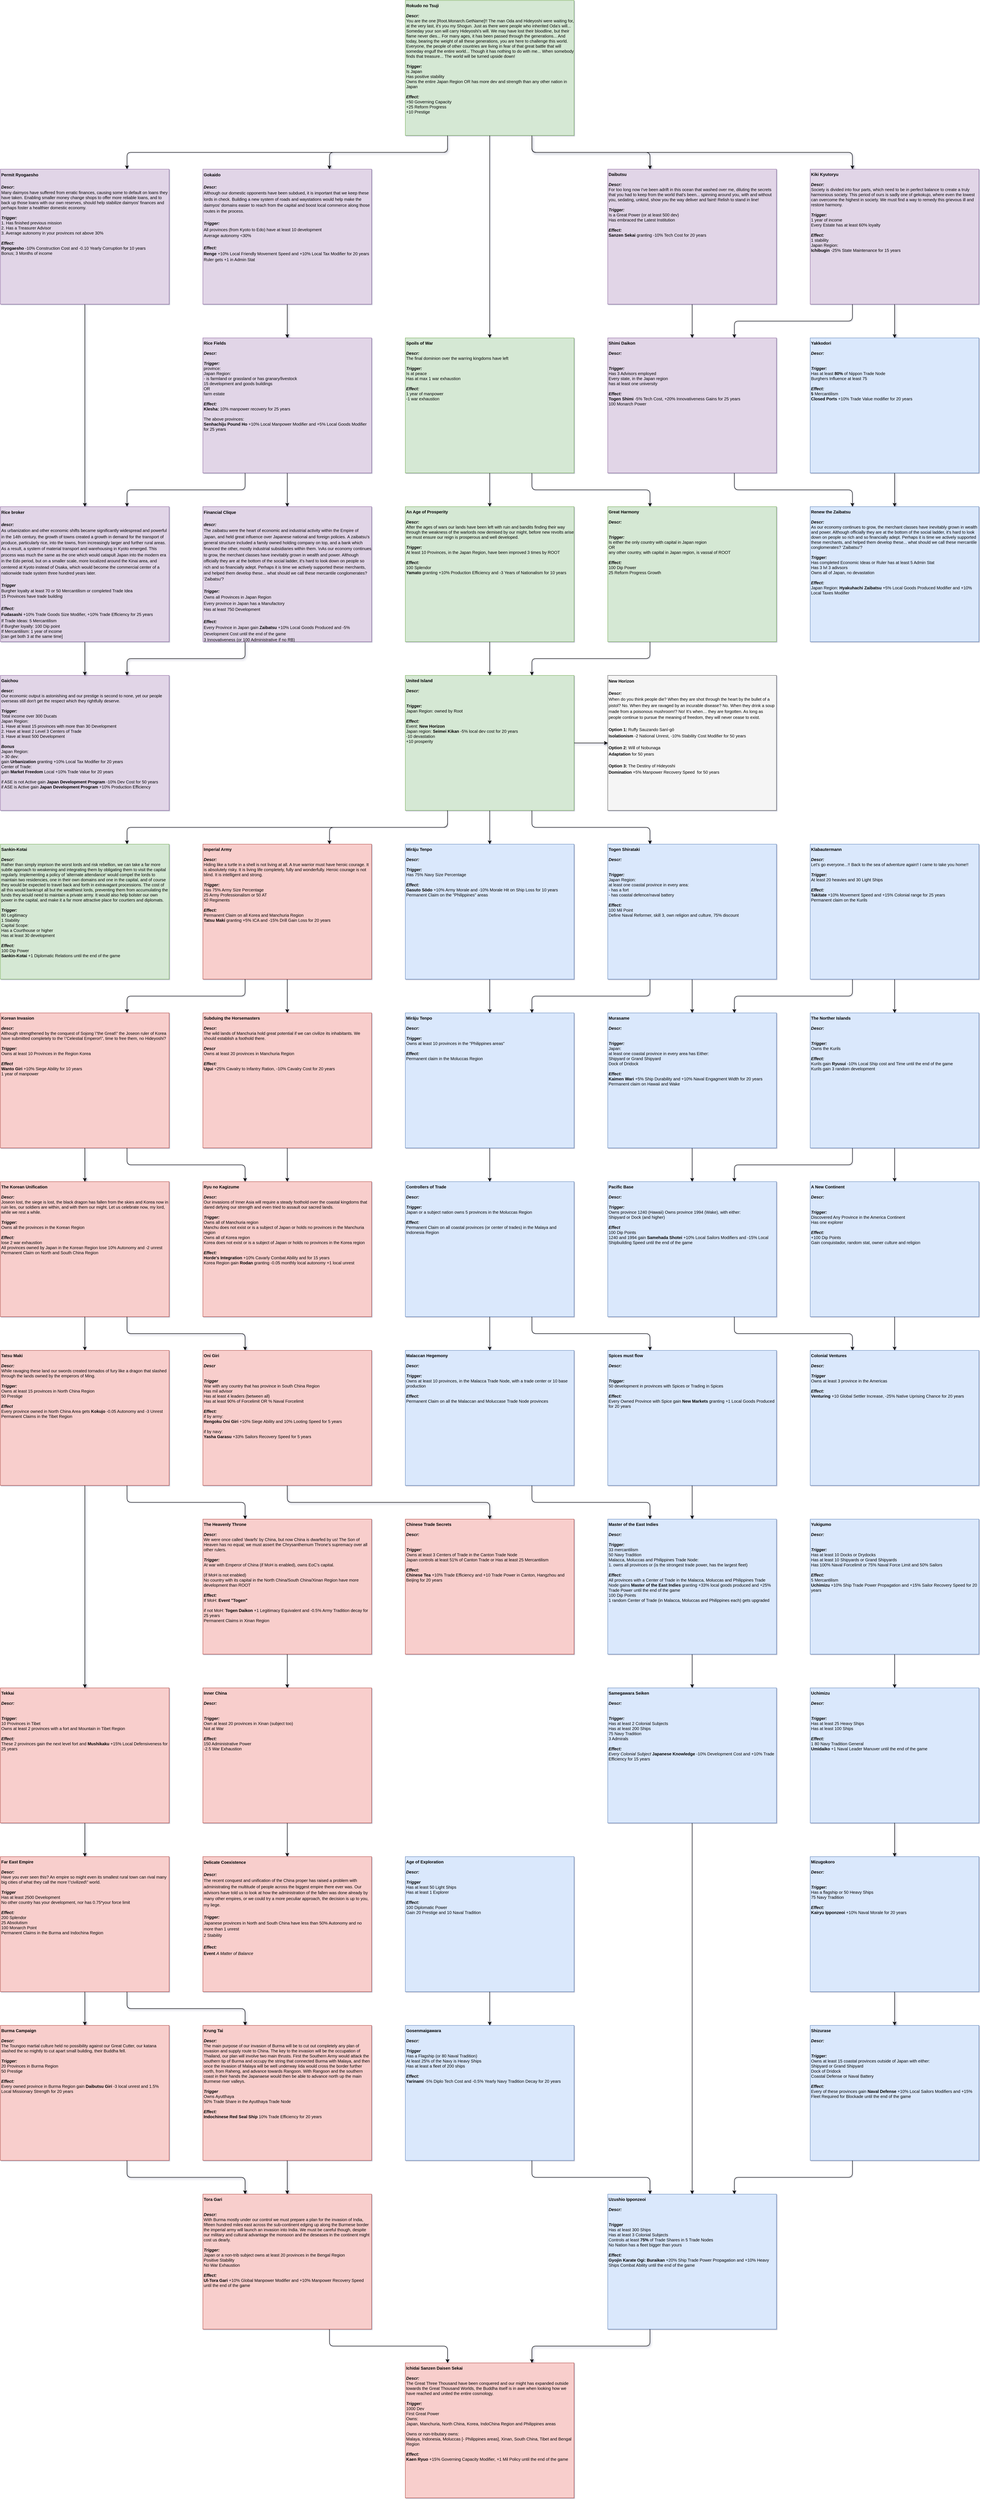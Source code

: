<mxfile version="14.6.13" type="device" pages="3"><diagram id="V2yhKOk_xlsAycPNelrZ" name="Mission"><mxGraphModel dx="1734" dy="567" grid="1" gridSize="10" guides="1" tooltips="1" connect="1" arrows="1" fold="1" page="1" pageScale="1" pageWidth="827" pageHeight="1169" background="none" math="0" shadow="1"><root><mxCell id="0"/><mxCell id="1" parent="0"/><mxCell id="eq5Lf40URcWSvIme084I-195" style="edgeStyle=orthogonalEdgeStyle;rounded=1;orthogonalLoop=1;jettySize=auto;html=1;fontColor=#F0F0F0;shadow=1;" parent="1" edge="1"><mxGeometry relative="1" as="geometry"><mxPoint x="-4400" y="5780" as="sourcePoint"/></mxGeometry></mxCell><mxCell id="eq5Lf40URcWSvIme084I-196" style="edgeStyle=orthogonalEdgeStyle;rounded=1;orthogonalLoop=1;jettySize=auto;html=1;exitX=0.25;exitY=1;exitDx=0;exitDy=0;entryX=0.75;entryY=0;entryDx=0;entryDy=0;fontColor=#F0F0F0;shadow=1;" parent="1" edge="1"><mxGeometry relative="1" as="geometry"><mxPoint x="-4500" y="5780" as="sourcePoint"/></mxGeometry></mxCell><mxCell id="eq5Lf40URcWSvIme084I-197" style="edgeStyle=orthogonalEdgeStyle;rounded=1;orthogonalLoop=1;jettySize=auto;html=1;exitX=0.25;exitY=1;exitDx=0;exitDy=0;entryX=0.75;entryY=0;entryDx=0;entryDy=0;fontColor=#F0F0F0;shadow=1;" parent="1" edge="1"><mxGeometry relative="1" as="geometry"><mxPoint x="-4500" y="5780" as="sourcePoint"/></mxGeometry></mxCell><mxCell id="eq5Lf40URcWSvIme084I-198" style="edgeStyle=orthogonalEdgeStyle;rounded=1;orthogonalLoop=1;jettySize=auto;html=1;exitX=0.75;exitY=1;exitDx=0;exitDy=0;entryX=0.25;entryY=0;entryDx=0;entryDy=0;fontColor=#F0F0F0;shadow=1;" parent="1" edge="1"><mxGeometry relative="1" as="geometry"><mxPoint x="-4300" y="5780" as="sourcePoint"/></mxGeometry></mxCell><mxCell id="eq5Lf40URcWSvIme084I-199" style="edgeStyle=orthogonalEdgeStyle;rounded=1;orthogonalLoop=1;jettySize=auto;html=1;exitX=0.75;exitY=1;exitDx=0;exitDy=0;entryX=0.25;entryY=0;entryDx=0;entryDy=0;fontColor=#F0F0F0;shadow=1;" parent="1" edge="1"><mxGeometry relative="1" as="geometry"><mxPoint x="-4300" y="5780" as="sourcePoint"/></mxGeometry></mxCell><mxCell id="eq5Lf40URcWSvIme084I-201" value="" style="edgeStyle=orthogonalEdgeStyle;rounded=1;orthogonalLoop=1;jettySize=auto;html=1;fontColor=#F0F0F0;shadow=1;" parent="1" edge="1"><mxGeometry relative="1" as="geometry"><mxPoint x="-4880" y="6180" as="sourcePoint"/></mxGeometry></mxCell><mxCell id="eq5Lf40URcWSvIme084I-202" style="edgeStyle=orthogonalEdgeStyle;rounded=1;orthogonalLoop=1;jettySize=auto;html=1;exitX=0.75;exitY=1;exitDx=0;exitDy=0;entryX=0.25;entryY=0;entryDx=0;entryDy=0;fontColor=#F0F0F0;shadow=1;" parent="1" edge="1"><mxGeometry relative="1" as="geometry"><mxPoint x="-4780" y="6180" as="sourcePoint"/></mxGeometry></mxCell><mxCell id="eq5Lf40URcWSvIme084I-204" style="edgeStyle=orthogonalEdgeStyle;rounded=1;orthogonalLoop=1;jettySize=auto;html=1;fontColor=#F0F0F0;shadow=1;" parent="1" edge="1"><mxGeometry relative="1" as="geometry"><mxPoint x="-4400" y="6180" as="sourcePoint"/></mxGeometry></mxCell><mxCell id="eq5Lf40URcWSvIme084I-206" value="" style="edgeStyle=orthogonalEdgeStyle;rounded=1;orthogonalLoop=1;jettySize=auto;html=1;fontColor=#F0F0F0;shadow=1;" parent="1" edge="1"><mxGeometry relative="1" as="geometry"><Array as="points"><mxPoint x="1059" y="6619"/><mxPoint x="1499" y="6619"/></Array><mxPoint x="-4400" y="6580" as="sourcePoint"/></mxGeometry></mxCell><mxCell id="eq5Lf40URcWSvIme084I-210" style="edgeStyle=orthogonalEdgeStyle;rounded=1;orthogonalLoop=1;jettySize=auto;html=1;exitX=0.25;exitY=1;exitDx=0;exitDy=0;entryX=0.75;entryY=0;entryDx=0;entryDy=0;fontColor=#F0F0F0;shadow=1;" parent="1" edge="1"><mxGeometry relative="1" as="geometry"><mxPoint x="-4020" y="7780" as="sourcePoint"/></mxGeometry></mxCell><mxCell id="eq5Lf40URcWSvIme084I-212" style="edgeStyle=orthogonalEdgeStyle;rounded=1;orthogonalLoop=1;jettySize=auto;html=1;exitX=0.25;exitY=1;exitDx=0;exitDy=0;entryX=0.75;entryY=0;entryDx=0;entryDy=0;fontColor=#F0F0F0;shadow=1;" parent="1" edge="1"><mxGeometry relative="1" as="geometry"><mxPoint x="-3540" y="7780" as="sourcePoint"/></mxGeometry></mxCell><mxCell id="eq5Lf40URcWSvIme084I-214" style="edgeStyle=orthogonalEdgeStyle;rounded=1;orthogonalLoop=1;jettySize=auto;html=1;exitX=0.25;exitY=1;exitDx=0;exitDy=0;entryX=0.75;entryY=0;entryDx=0;entryDy=0;fontColor=#F0F0F0;shadow=1;" parent="1" edge="1"><mxGeometry relative="1" as="geometry"><mxPoint x="-4020" y="6180" as="sourcePoint"/></mxGeometry></mxCell><mxCell id="eq5Lf40URcWSvIme084I-216" value="" style="edgeStyle=orthogonalEdgeStyle;rounded=1;orthogonalLoop=1;jettySize=auto;html=1;fontColor=#F0F0F0;shadow=1;" parent="1" edge="1"><mxGeometry relative="1" as="geometry"><mxPoint x="-3440" y="6180" as="sourcePoint"/></mxGeometry></mxCell><mxCell id="eq5Lf40URcWSvIme084I-220" style="edgeStyle=orthogonalEdgeStyle;rounded=1;orthogonalLoop=1;jettySize=auto;html=1;exitX=0.5;exitY=1;exitDx=0;exitDy=0;fontColor=#F0F0F0;shadow=1;" parent="1" edge="1"><mxGeometry relative="1" as="geometry"><mxPoint x="-3440" y="7380" as="sourcePoint"/></mxGeometry></mxCell><mxCell id="eq5Lf40URcWSvIme084I-221" style="edgeStyle=orthogonalEdgeStyle;rounded=1;orthogonalLoop=1;jettySize=auto;html=1;exitX=0.25;exitY=1;exitDx=0;exitDy=0;entryX=0.75;entryY=0;entryDx=0;entryDy=0;fontColor=#F0F0F0;shadow=1;" parent="1" edge="1"><mxGeometry relative="1" as="geometry"><mxPoint x="-3540" y="7380" as="sourcePoint"/></mxGeometry></mxCell><mxCell id="eq5Lf40URcWSvIme084I-223" value="" style="edgeStyle=orthogonalEdgeStyle;rounded=1;orthogonalLoop=1;jettySize=auto;html=1;fontColor=#F0F0F0;shadow=1;" parent="1" edge="1"><mxGeometry relative="1" as="geometry"><mxPoint x="-4880" y="6980" as="sourcePoint"/></mxGeometry></mxCell><mxCell id="eq5Lf40URcWSvIme084I-224" style="edgeStyle=orthogonalEdgeStyle;rounded=1;orthogonalLoop=1;jettySize=auto;html=1;exitX=0.75;exitY=1;exitDx=0;exitDy=0;entryX=0.25;entryY=0;entryDx=0;entryDy=0;fontColor=#F0F0F0;shadow=1;" parent="1" edge="1"><mxGeometry relative="1" as="geometry"><mxPoint x="-4780" y="6980" as="sourcePoint"/></mxGeometry></mxCell><mxCell id="eq5Lf40URcWSvIme084I-226" value="" style="edgeStyle=orthogonalEdgeStyle;rounded=1;orthogonalLoop=1;jettySize=auto;html=1;fontColor=#F0F0F0;shadow=1;" parent="1" edge="1"><mxGeometry relative="1" as="geometry"><mxPoint x="-4880" y="7380" as="sourcePoint"/></mxGeometry></mxCell><mxCell id="eq5Lf40URcWSvIme084I-228" style="edgeStyle=orthogonalEdgeStyle;rounded=1;orthogonalLoop=1;jettySize=auto;html=1;exitX=0.75;exitY=1;exitDx=0;exitDy=0;entryX=0.25;entryY=0;entryDx=0;entryDy=0;fontColor=#F0F0F0;shadow=1;" parent="1" edge="1"><mxGeometry relative="1" as="geometry"><mxPoint x="-4500" y="7860" as="targetPoint"/></mxGeometry></mxCell><mxCell id="eq5Lf40URcWSvIme084I-230" style="edgeStyle=orthogonalEdgeStyle;rounded=1;orthogonalLoop=1;jettySize=auto;html=1;exitX=0.75;exitY=1;exitDx=0;exitDy=0;entryX=0.25;entryY=0;entryDx=0;entryDy=0;fontColor=#F0F0F0;shadow=1;" parent="1" edge="1"><mxGeometry relative="1" as="geometry"><mxPoint x="-4500" y="7860" as="targetPoint"/></mxGeometry></mxCell><mxCell id="eq5Lf40URcWSvIme084I-233" value="" style="edgeStyle=orthogonalEdgeStyle;rounded=1;orthogonalLoop=1;jettySize=auto;html=1;fontColor=#F0F0F0;shadow=1;" parent="1" edge="1"><mxGeometry relative="1" as="geometry"><mxPoint x="-5360" y="6180" as="sourcePoint"/></mxGeometry></mxCell><mxCell id="eq5Lf40URcWSvIme084I-235" style="edgeStyle=orthogonalEdgeStyle;rounded=1;orthogonalLoop=1;jettySize=auto;html=1;fontColor=#F0F0F0;shadow=1;" parent="1" edge="1"><mxGeometry relative="1" as="geometry"><mxPoint x="-5360" y="6580" as="sourcePoint"/></mxGeometry></mxCell><mxCell id="eq5Lf40URcWSvIme084I-239" style="edgeStyle=orthogonalEdgeStyle;rounded=1;orthogonalLoop=1;jettySize=auto;html=1;exitX=0.25;exitY=1;exitDx=0;exitDy=0;entryX=0.75;entryY=0;entryDx=0;entryDy=0;fontColor=#F0F0F0;shadow=1;" parent="1" edge="1"><mxGeometry relative="1" as="geometry"><mxPoint x="-4500" y="7380" as="sourcePoint"/></mxGeometry></mxCell><mxCell id="eq5Lf40URcWSvIme084I-271" style="edgeStyle=orthogonalEdgeStyle;rounded=1;orthogonalLoop=1;jettySize=auto;html=1;exitX=0.5;exitY=1;exitDx=0;exitDy=0;fontColor=#000000;" parent="1" edge="1"><mxGeometry relative="1" as="geometry"><mxPoint x="1010" y="2860" as="sourcePoint"/></mxGeometry></mxCell><mxCell id="SrPI5gbogRrqUP7N1IU4-67" style="edgeStyle=orthogonalEdgeStyle;rounded=1;orthogonalLoop=1;jettySize=auto;html=1;exitX=0.25;exitY=1;exitDx=0;exitDy=0;entryX=0.75;entryY=0;entryDx=0;entryDy=0;shadow=1;" parent="1" source="SrPI5gbogRrqUP7N1IU4-73" target="SrPI5gbogRrqUP7N1IU4-111" edge="1"><mxGeometry relative="1" as="geometry"><mxPoint x="680" y="400" as="targetPoint"/></mxGeometry></mxCell><mxCell id="SrPI5gbogRrqUP7N1IU4-68" style="edgeStyle=orthogonalEdgeStyle;rounded=1;orthogonalLoop=1;jettySize=auto;html=1;shadow=1;" parent="1" source="SrPI5gbogRrqUP7N1IU4-76" target="SrPI5gbogRrqUP7N1IU4-114" edge="1"><mxGeometry relative="1" as="geometry"/></mxCell><mxCell id="SrPI5gbogRrqUP7N1IU4-69" style="edgeStyle=orthogonalEdgeStyle;rounded=1;orthogonalLoop=1;jettySize=auto;html=1;exitX=0.75;exitY=1;exitDx=0;exitDy=0;entryX=0.25;entryY=0;entryDx=0;entryDy=0;shadow=1;" parent="1" source="SrPI5gbogRrqUP7N1IU4-73" target="SrPI5gbogRrqUP7N1IU4-127" edge="1"><mxGeometry relative="1" as="geometry"/></mxCell><mxCell id="SrPI5gbogRrqUP7N1IU4-70" style="edgeStyle=orthogonalEdgeStyle;rounded=1;orthogonalLoop=1;jettySize=auto;html=1;exitX=0.75;exitY=1;exitDx=0;exitDy=0;entryX=0.25;entryY=0;entryDx=0;entryDy=0;shadow=1;" parent="1" source="SrPI5gbogRrqUP7N1IU4-73" target="SrPI5gbogRrqUP7N1IU4-117" edge="1"><mxGeometry relative="1" as="geometry"/></mxCell><mxCell id="SrPI5gbogRrqUP7N1IU4-71" value="" style="edgeStyle=orthogonalEdgeStyle;rounded=1;orthogonalLoop=1;jettySize=auto;html=1;" parent="1" source="SrPI5gbogRrqUP7N1IU4-73" target="SrPI5gbogRrqUP7N1IU4-182" edge="1"><mxGeometry relative="1" as="geometry"/></mxCell><mxCell id="SrPI5gbogRrqUP7N1IU4-72" style="edgeStyle=orthogonalEdgeStyle;rounded=1;orthogonalLoop=1;jettySize=auto;html=1;exitX=0.25;exitY=1;exitDx=0;exitDy=0;entryX=0.75;entryY=0;entryDx=0;entryDy=0;" parent="1" source="SrPI5gbogRrqUP7N1IU4-73" target="SrPI5gbogRrqUP7N1IU4-106" edge="1"><mxGeometry relative="1" as="geometry"/></mxCell><mxCell id="SrPI5gbogRrqUP7N1IU4-73" value="&lt;div&gt;&lt;b&gt;Rokudo no Tsuji&lt;/b&gt;&lt;br style=&quot;font-size: 10px&quot;&gt;&lt;/div&gt;&lt;div style=&quot;font-size: 10px&quot;&gt;&lt;br style=&quot;font-size: 10px&quot;&gt;&lt;/div&gt;&lt;div style=&quot;font-size: 10px&quot;&gt;&lt;font style=&quot;font-size: 10px&quot;&gt;&lt;span style=&quot;font-size: 10px&quot;&gt;&lt;font style=&quot;font-size: 10px&quot;&gt;&lt;i style=&quot;font-size: 10px&quot;&gt;&lt;b style=&quot;font-size: 10px&quot;&gt;Descr:&lt;/b&gt;&lt;/i&gt;&lt;/font&gt;&lt;/span&gt;&lt;/font&gt;&lt;/div&gt;&lt;div style=&quot;font-size: 10px&quot;&gt;&lt;div style=&quot;font-size: 10px&quot;&gt;&lt;div style=&quot;font-size: 10px&quot;&gt;You are the one [Root.Monarch.GetName]!! The man Oda and Hideyoshi were waiting for, at the very last, it's you my Shogun. Just as there were people who inherited Oda's will... Someday your son will carry Hideyoshi's will. We may have lost their bloodline, but their flame never dies... For many ages, it has been passed through the generations... And today, bearing the weight of all these generations, you are here to challenge this world. Everyone, the people of other countries are living in fear of that great battle that will someday engulf the entire world... Though it has nothing to do with me... When somebody finds that treasure... The world will be turned upside down!&lt;/div&gt;&lt;/div&gt;&lt;/div&gt;&lt;div style=&quot;font-size: 10px&quot;&gt;&lt;font style=&quot;font-size: 10px&quot;&gt;&lt;br style=&quot;font-size: 10px&quot;&gt;&lt;/font&gt;&lt;/div&gt;&lt;div style=&quot;font-size: 10px&quot;&gt;&lt;font style=&quot;font-size: 10px&quot;&gt;&lt;b style=&quot;font-size: 10px&quot;&gt;&lt;i style=&quot;font-size: 10px&quot;&gt;Trigger:&lt;/i&gt;&lt;/b&gt;&lt;/font&gt;&lt;/div&gt;Is Japan&lt;br style=&quot;font-size: 10px&quot;&gt;Has positive stability&lt;br style=&quot;font-size: 10px&quot;&gt;Owns the entire Japan Region OR has more dev and strength than any other nation in Japan&lt;br style=&quot;font-size: 10px&quot;&gt;&lt;div style=&quot;font-size: 10px&quot;&gt;&lt;font style=&quot;font-size: 10px&quot;&gt;&lt;br style=&quot;font-size: 10px&quot;&gt;&lt;/font&gt;&lt;/div&gt;&lt;div style=&quot;font-size: 10px&quot;&gt;&lt;font style=&quot;font-size: 10px&quot;&gt;&lt;font style=&quot;font-size: 10px&quot;&gt;&lt;b style=&quot;font-size: 10px&quot;&gt;&lt;i style=&quot;font-size: 10px&quot;&gt;Effect:&lt;/i&gt;&lt;/b&gt;&lt;/font&gt;&lt;/font&gt;&lt;/div&gt;&lt;div style=&quot;font-size: 10px&quot;&gt;+50 Governing Capacity&lt;br&gt;&lt;/div&gt;&lt;div style=&quot;font-size: 10px&quot;&gt;+25 Reform Progress&lt;/div&gt;&lt;div style=&quot;font-size: 10px&quot;&gt;+10 Prestige&lt;/div&gt;" style="whiteSpace=wrap;html=1;align=left;fontSize=10;fillColor=#d5e8d4;strokeColor=#82b366;verticalAlign=top;" parent="1" vertex="1"><mxGeometry x="960" width="400" height="320" as="geometry"/></mxCell><mxCell id="SrPI5gbogRrqUP7N1IU4-195" value="" style="edgeStyle=orthogonalEdgeStyle;rounded=1;orthogonalLoop=1;jettySize=auto;html=1;" parent="1" source="SrPI5gbogRrqUP7N1IU4-75" target="SrPI5gbogRrqUP7N1IU4-194" edge="1"><mxGeometry relative="1" as="geometry"/></mxCell><mxCell id="SrPI5gbogRrqUP7N1IU4-75" value="&lt;b&gt;Mirāju Tenpo&lt;/b&gt;&lt;br&gt;&lt;div&gt;&lt;br&gt;&lt;/div&gt;&lt;i&gt;&lt;b&gt;Descr:&lt;/b&gt;&lt;/i&gt;&lt;br&gt;&lt;br&gt;&lt;div&gt;&lt;i&gt;&lt;b&gt;Trigger:&lt;/b&gt;&lt;/i&gt;&lt;/div&gt;&lt;div&gt;Has 75% Navy Size Percentage&lt;/div&gt;&lt;br&gt;&lt;i&gt;&lt;b&gt;Effect:&lt;/b&gt;&lt;/i&gt;&lt;br&gt;&lt;b&gt;Gasuto Sōdo&lt;/b&gt; +10% Army Morale and -10% Morale Hit on Ship Loss for 10 years&lt;br&gt;Permanent Claim on the &quot;Philippines&quot; areas" style="align=left;fontSize=10;fillColor=#dae8fc;strokeColor=#6c8ebf;verticalAlign=top;labelPosition=center;verticalLabelPosition=middle;labelBackgroundColor=none;labelBorderColor=none;whiteSpace=wrap;html=1;" parent="1" vertex="1"><mxGeometry x="960" y="2000" width="400" height="320" as="geometry"/></mxCell><mxCell id="SrPI5gbogRrqUP7N1IU4-188" style="edgeStyle=orthogonalEdgeStyle;rounded=1;orthogonalLoop=1;jettySize=auto;html=1;exitX=0.5;exitY=1;exitDx=0;exitDy=0;" parent="1" source="SrPI5gbogRrqUP7N1IU4-76" target="SrPI5gbogRrqUP7N1IU4-75" edge="1"><mxGeometry relative="1" as="geometry"/></mxCell><mxCell id="SrPI5gbogRrqUP7N1IU4-189" style="edgeStyle=orthogonalEdgeStyle;rounded=1;orthogonalLoop=1;jettySize=auto;html=1;exitX=0.25;exitY=1;exitDx=0;exitDy=0;entryX=0.75;entryY=0;entryDx=0;entryDy=0;" parent="1" source="SrPI5gbogRrqUP7N1IU4-76" target="SrPI5gbogRrqUP7N1IU4-129" edge="1"><mxGeometry relative="1" as="geometry"/></mxCell><mxCell id="SrPI5gbogRrqUP7N1IU4-190" style="edgeStyle=orthogonalEdgeStyle;rounded=1;orthogonalLoop=1;jettySize=auto;html=1;exitX=0.75;exitY=1;exitDx=0;exitDy=0;entryX=0.25;entryY=0;entryDx=0;entryDy=0;" parent="1" source="SrPI5gbogRrqUP7N1IU4-76" target="SrPI5gbogRrqUP7N1IU4-175" edge="1"><mxGeometry relative="1" as="geometry"/></mxCell><mxCell id="SrPI5gbogRrqUP7N1IU4-76" value="&lt;div style=&quot;font-size: 10px&quot;&gt;&lt;b style=&quot;font-size: 10px&quot;&gt;United Island&lt;/b&gt;&lt;/div&gt;&lt;div style=&quot;font-size: 10px&quot;&gt;&lt;br style=&quot;font-size: 10px&quot;&gt;&lt;/div&gt;&lt;div style=&quot;font-size: 10px&quot;&gt;&lt;font style=&quot;font-size: 10px&quot;&gt;&lt;span style=&quot;font-size: 10px&quot;&gt;&lt;font style=&quot;font-size: 10px&quot;&gt;&lt;i style=&quot;font-size: 10px&quot;&gt;&lt;b style=&quot;font-size: 10px&quot;&gt;Descr:&lt;/b&gt;&lt;/i&gt;&lt;/font&gt;&lt;/span&gt;&lt;/font&gt;&lt;/div&gt;&lt;div style=&quot;font-size: 10px&quot;&gt;&lt;div style=&quot;font-size: 10px&quot;&gt;&lt;div style=&quot;font-size: 10px&quot;&gt;&lt;br style=&quot;font-size: 10px&quot;&gt;&lt;/div&gt;&lt;/div&gt;&lt;/div&gt;&lt;div style=&quot;font-size: 10px&quot;&gt;&lt;font style=&quot;font-size: 10px&quot;&gt;&lt;br style=&quot;font-size: 10px&quot;&gt;&lt;/font&gt;&lt;/div&gt;&lt;div style=&quot;font-size: 10px&quot;&gt;&lt;font style=&quot;font-size: 10px&quot;&gt;&lt;b style=&quot;font-size: 10px&quot;&gt;&lt;i style=&quot;font-size: 10px&quot;&gt;Trigger:&lt;/i&gt;&lt;/b&gt;&lt;/font&gt;&lt;/div&gt;&lt;div style=&quot;font-size: 10px&quot;&gt;&lt;font style=&quot;font-size: 10px&quot;&gt;&lt;font style=&quot;font-size: 10px&quot;&gt;&lt;span style=&quot;font-size: 10px&quot;&gt;&lt;span style=&quot;font-size: 10px&quot;&gt;Japan Region: owned by Root&lt;/span&gt;&lt;/span&gt;&lt;/font&gt;&lt;/font&gt;&lt;/div&gt;&lt;div style=&quot;font-size: 10px&quot;&gt;&lt;font style=&quot;font-size: 10px&quot;&gt;&lt;font style=&quot;font-size: 10px&quot;&gt;&lt;span style=&quot;font-size: 10px&quot;&gt;&lt;span style=&quot;font-size: 10px&quot;&gt;&lt;br style=&quot;font-size: 10px&quot;&gt;&lt;/span&gt;&lt;/span&gt;&lt;/font&gt;&lt;/font&gt;&lt;/div&gt;&lt;div style=&quot;font-size: 10px&quot;&gt;&lt;font style=&quot;font-size: 10px&quot;&gt;&lt;font style=&quot;font-size: 10px&quot;&gt;&lt;span style=&quot;font-size: 10px&quot;&gt;&lt;i style=&quot;font-weight: bold ; font-size: 10px&quot;&gt;Effect:&lt;/i&gt;&lt;/span&gt;&lt;/font&gt;&lt;/font&gt;&lt;/div&gt;Event:&amp;nbsp;&lt;b&gt;New Horizon&lt;/b&gt;&lt;div&gt;&lt;span&gt;Japan region: &lt;/span&gt;&lt;b&gt;Seimei Kikan&lt;/b&gt;&lt;span&gt;&amp;nbsp;-5% local dev cost for 20 years&lt;/span&gt;&lt;br&gt;&lt;/div&gt;&lt;div style=&quot;font-size: 10px&quot;&gt;-10 devastation&lt;/div&gt;&lt;div style=&quot;font-size: 10px&quot;&gt;+10 prosperity&lt;/div&gt;" style="whiteSpace=wrap;html=1;align=left;fontSize=10;fillColor=#d5e8d4;strokeColor=#82b366;verticalAlign=top;" parent="1" vertex="1"><mxGeometry x="960" y="1600" width="400" height="320" as="geometry"/></mxCell><mxCell id="SrPI5gbogRrqUP7N1IU4-77" style="edgeStyle=orthogonalEdgeStyle;rounded=1;orthogonalLoop=1;jettySize=auto;html=1;exitX=0.5;exitY=1;exitDx=0;exitDy=0;shadow=1;fillColor=#0050ef;" parent="1" source="SrPI5gbogRrqUP7N1IU4-78" target="SrPI5gbogRrqUP7N1IU4-82" edge="1"><mxGeometry relative="1" as="geometry"/></mxCell><mxCell id="wQrDaBOW-oiO82ZALfQr-5" style="edgeStyle=orthogonalEdgeStyle;rounded=1;orthogonalLoop=1;jettySize=auto;html=1;exitX=0.75;exitY=1;exitDx=0;exitDy=0;entryX=0.25;entryY=0;entryDx=0;entryDy=0;" parent="1" source="SrPI5gbogRrqUP7N1IU4-78" target="wQrDaBOW-oiO82ZALfQr-4" edge="1"><mxGeometry relative="1" as="geometry"/></mxCell><mxCell id="SrPI5gbogRrqUP7N1IU4-78" value="&lt;b&gt;Korean Invasion&lt;/b&gt;&lt;br&gt;&lt;br&gt;&lt;b&gt;&lt;i&gt;descr:&lt;/i&gt;&lt;/b&gt; &lt;br&gt;Although strengthened by the conquest of Sojong \&quot;the Great\&quot; the Joseon ruler of Korea have submitted completely to the \&quot;Celestial Emperor\&quot;, time to free them, no Hideyoshi?&lt;br style=&quot;font-size: 10px&quot;&gt;&lt;br style=&quot;font-size: 10px&quot;&gt;&lt;b&gt;&lt;i&gt;Trigger:&lt;/i&gt;&lt;/b&gt;&lt;br style=&quot;font-size: 10px&quot;&gt;Owns at least 10 Provinces in the Region Korea&lt;br style=&quot;font-size: 10px&quot;&gt;&lt;br style=&quot;font-size: 10px&quot;&gt;&lt;b&gt;&lt;i&gt;Effect&lt;/i&gt;&lt;/b&gt;&lt;br&gt;&lt;b&gt;Wanto Giri&lt;/b&gt;&amp;nbsp;+10% Siege Ability for 10 years&lt;br style=&quot;font-size: 10px&quot;&gt;1 year of manpower" style="whiteSpace=wrap;html=1;fillColor=#f8cecc;strokeColor=#b85450;align=left;fontSize=10;verticalAlign=top;" parent="1" vertex="1"><mxGeometry y="2400" width="400" height="320" as="geometry"/></mxCell><mxCell id="SrPI5gbogRrqUP7N1IU4-79" style="edgeStyle=orthogonalEdgeStyle;rounded=1;orthogonalLoop=1;jettySize=auto;html=1;exitX=0.75;exitY=1;exitDx=0;exitDy=0;entryX=0.25;entryY=0;entryDx=0;entryDy=0;shadow=1;fillColor=#0050ef;" parent="1" source="SrPI5gbogRrqUP7N1IU4-82" target="SrPI5gbogRrqUP7N1IU4-104" edge="1"><mxGeometry relative="1" as="geometry"/></mxCell><mxCell id="SrPI5gbogRrqUP7N1IU4-80" style="edgeStyle=orthogonalEdgeStyle;rounded=1;orthogonalLoop=1;jettySize=auto;html=1;fillColor=#0050ef;" parent="1" source="SrPI5gbogRrqUP7N1IU4-129" target="SrPI5gbogRrqUP7N1IU4-83" edge="1"><mxGeometry relative="1" as="geometry"/></mxCell><mxCell id="SrPI5gbogRrqUP7N1IU4-81" style="edgeStyle=orthogonalEdgeStyle;rounded=1;orthogonalLoop=1;jettySize=auto;html=1;fillColor=#0050ef;" parent="1" source="SrPI5gbogRrqUP7N1IU4-82" target="SrPI5gbogRrqUP7N1IU4-101" edge="1"><mxGeometry relative="1" as="geometry"/></mxCell><mxCell id="SrPI5gbogRrqUP7N1IU4-82" value="&lt;div style=&quot;font-size: 10px&quot;&gt;&lt;span&gt;&lt;b&gt;The Korean Unification&lt;/b&gt;&lt;/span&gt;&lt;br&gt;&lt;/div&gt;&lt;div style=&quot;font-size: 10px&quot;&gt;&lt;span style=&quot;font-size: 10px&quot;&gt;&lt;br&gt;&lt;/span&gt;&lt;/div&gt;&lt;div style=&quot;font-size: 10px&quot;&gt;&lt;span style=&quot;font-size: 10px&quot;&gt;&lt;b&gt;&lt;i&gt;Descr:&lt;/i&gt;&lt;/b&gt;&lt;/span&gt;&lt;/div&gt;&lt;div style=&quot;font-size: 10px&quot;&gt;Joseon lost, the siege is lost, the black dragon has fallen from the skies and Korea now in ruin lies, our soldiers are within, and with them our might. Let us celebrate now, my lord, while we rest a while.&lt;br&gt;&lt;/div&gt;&lt;div style=&quot;font-size: 10px&quot;&gt;&lt;span style=&quot;font-size: 10px&quot;&gt;&lt;br style=&quot;font-size: 10px&quot;&gt;&lt;/span&gt;&lt;/div&gt;&lt;div style=&quot;font-size: 10px&quot;&gt;&lt;span style=&quot;font-size: 10px&quot;&gt;&lt;b&gt;&lt;i&gt;Trigger:&lt;/i&gt;&lt;/b&gt;&lt;/span&gt;&lt;/div&gt;&lt;div style=&quot;font-size: 10px&quot;&gt;&lt;span&gt;Owns all the provinces in the Korean Region&lt;/span&gt;&lt;/div&gt;&lt;div style=&quot;font-size: 10px&quot;&gt;&lt;span style=&quot;font-size: 10px&quot;&gt;&lt;br style=&quot;font-size: 10px&quot;&gt;&lt;/span&gt;&lt;/div&gt;&lt;div style=&quot;font-size: 10px&quot;&gt;&lt;span style=&quot;font-size: 10px&quot;&gt;&lt;b style=&quot;font-style: italic&quot;&gt;Effect:&lt;/b&gt;&lt;br&gt;lose 2 war exhaustion&lt;/span&gt;&lt;/div&gt;&lt;div style=&quot;font-size: 10px&quot;&gt;&lt;span&gt;All provinces owned by Japan in the Korean Region lose 10% Autonomy and -2 unrest&lt;/span&gt;&lt;br&gt;&lt;/div&gt;&lt;div style=&quot;font-size: 10px&quot;&gt;Permanent Claim on North and South China Region&lt;/div&gt;" style="whiteSpace=wrap;html=1;fillColor=#f8cecc;strokeColor=#b85450;fontSize=10;align=left;verticalAlign=top;" parent="1" vertex="1"><mxGeometry y="2800" width="400" height="320" as="geometry"/></mxCell><mxCell id="wQrDaBOW-oiO82ZALfQr-6" style="edgeStyle=orthogonalEdgeStyle;rounded=1;orthogonalLoop=1;jettySize=auto;html=1;exitX=0.5;exitY=1;exitDx=0;exitDy=0;" parent="1" source="SrPI5gbogRrqUP7N1IU4-83" target="wQrDaBOW-oiO82ZALfQr-4" edge="1"><mxGeometry relative="1" as="geometry"/></mxCell><mxCell id="SrPI5gbogRrqUP7N1IU4-83" value="&lt;div style=&quot;font-size: 10px&quot;&gt;&lt;b&gt;Subduing the Horsemasters&lt;/b&gt;&lt;br&gt;&lt;/div&gt;&lt;div style=&quot;font-size: 10px&quot;&gt;&lt;br&gt;&lt;/div&gt;&lt;div style=&quot;font-size: 10px&quot;&gt;&lt;b&gt;&lt;i&gt;Descr:&lt;/i&gt;&lt;/b&gt;&lt;/div&gt;&lt;div style=&quot;font-size: 10px&quot;&gt;The wild lands of Manchuria hold great potential if we can civilize its inhabitants. We should establish a foothold there.&lt;br&gt;&lt;/div&gt;&lt;div style=&quot;font-size: 10px&quot;&gt;&lt;br style=&quot;font-size: 10px&quot;&gt;&lt;/div&gt;&lt;div style=&quot;font-size: 10px&quot;&gt;&lt;b&gt;&lt;i&gt;Descr&lt;/i&gt;&lt;/b&gt;&lt;/div&gt;&lt;div style=&quot;font-size: 10px&quot;&gt;&lt;span&gt;Owns at least 20 provinces in Manchuria Region&lt;/span&gt;&lt;br&gt;&lt;/div&gt;&lt;div style=&quot;font-size: 10px&quot;&gt;&lt;br style=&quot;font-size: 10px&quot;&gt;&lt;/div&gt;&lt;div style=&quot;font-size: 10px&quot;&gt;&lt;b&gt;&lt;i&gt;Effect:&lt;br&gt;&lt;/i&gt;&lt;/b&gt;&lt;b&gt;Ugui&lt;/b&gt;&amp;nbsp;+25% Cavalry to Infantry Ration, -10% Cavalry Cost for 20 years&lt;/div&gt;" style="whiteSpace=wrap;html=1;fillColor=#f8cecc;strokeColor=#b85450;fontSize=10;align=left;verticalAlign=top;" parent="1" vertex="1"><mxGeometry x="480" y="2400" width="400" height="320" as="geometry"/></mxCell><mxCell id="SrPI5gbogRrqUP7N1IU4-84" style="edgeStyle=orthogonalEdgeStyle;rounded=1;orthogonalLoop=1;jettySize=auto;html=1;exitX=0.5;exitY=1;exitDx=0;exitDy=0;fontColor=#000000;fillColor=#0050ef;" parent="1" source="SrPI5gbogRrqUP7N1IU4-85" target="SrPI5gbogRrqUP7N1IU4-87" edge="1"><mxGeometry relative="1" as="geometry"/></mxCell><mxCell id="SrPI5gbogRrqUP7N1IU4-85" value="&lt;div style=&quot;font-size: 10px&quot;&gt;&lt;span style=&quot;font-size: 10px&quot;&gt;&lt;b&gt;The Heavenly Throne&lt;/b&gt;&lt;/span&gt;&lt;/div&gt;&lt;div style=&quot;font-size: 10px&quot;&gt;&lt;span style=&quot;font-size: 10px&quot;&gt;&lt;br&gt;&lt;/span&gt;&lt;/div&gt;&lt;div style=&quot;font-size: 10px&quot;&gt;&lt;span style=&quot;font-size: 10px&quot;&gt;&lt;b&gt;&lt;i&gt;Descr:&lt;/i&gt;&lt;/b&gt;&lt;/span&gt;&lt;/div&gt;&lt;div style=&quot;font-size: 10px&quot;&gt;&lt;span style=&quot;font-size: 10px&quot;&gt;We were once called 'dwarfs' by China, but now China is dwarfed by us! The Son of Heaven has no equal; we must assert the Chrysanthemum Throne's supremacy over all other rulers.&lt;/span&gt;&lt;/div&gt;&lt;div style=&quot;font-size: 10px&quot;&gt;&lt;span style=&quot;font-size: 10px&quot;&gt;&lt;br style=&quot;font-size: 10px&quot;&gt;&lt;/span&gt;&lt;/div&gt;&lt;div style=&quot;font-size: 10px&quot;&gt;&lt;span style=&quot;font-size: 10px&quot;&gt;&lt;b&gt;&lt;i&gt;Trigger:&lt;/i&gt;&lt;/b&gt;&lt;/span&gt;&lt;/div&gt;&lt;div style=&quot;font-size: 10px&quot;&gt;At war with Emperor of China (if MoH is enabled), owns EoC's capital.&lt;/div&gt;&lt;div style=&quot;font-size: 10px&quot;&gt;&lt;span&gt;&lt;br&gt;&lt;/span&gt;&lt;/div&gt;&lt;div style=&quot;font-size: 10px&quot;&gt;&lt;span&gt;(if MoH is not enabled)&lt;/span&gt;&lt;br&gt;&lt;/div&gt;&lt;div style=&quot;font-size: 10px&quot;&gt;No country with its capital in the North China/South China/Xinan Region have more development than ROOT&lt;/div&gt;&lt;div style=&quot;font-size: 10px&quot;&gt;&lt;br&gt;&lt;/div&gt;&lt;div style=&quot;font-size: 10px&quot;&gt;&lt;b&gt;&lt;i&gt;Effect:&lt;/i&gt;&lt;/b&gt;&lt;/div&gt;If MoH: &lt;b&gt;Event &quot;Togen&quot;&lt;/b&gt;&lt;br&gt;&lt;br&gt;if not MoH: &lt;b&gt;Togen Daikon&lt;/b&gt;&amp;nbsp;+1 Legitimacy Equivalent and -0.5% Army Tradition decay for 25 years&lt;br&gt;&lt;div style=&quot;font-size: 10px&quot;&gt;Permanent Claims in Xinan Region&lt;br&gt;&lt;/div&gt;" style="whiteSpace=wrap;html=1;fillColor=#f8cecc;strokeColor=#b85450;fontSize=10;align=left;verticalAlign=top;" parent="1" vertex="1"><mxGeometry x="480" y="3600" width="400" height="320" as="geometry"/></mxCell><mxCell id="SrPI5gbogRrqUP7N1IU4-86" style="edgeStyle=orthogonalEdgeStyle;rounded=1;orthogonalLoop=1;jettySize=auto;html=1;fontColor=#000000;fillColor=#0050ef;" parent="1" source="SrPI5gbogRrqUP7N1IU4-87" target="SrPI5gbogRrqUP7N1IU4-88" edge="1"><mxGeometry relative="1" as="geometry"/></mxCell><mxCell id="SrPI5gbogRrqUP7N1IU4-87" value="&lt;div style=&quot;font-size: 10px&quot;&gt;&lt;span style=&quot;font-size: 10px&quot;&gt;&lt;b&gt;Inner China&lt;/b&gt;&lt;/span&gt;&lt;/div&gt;&lt;div style=&quot;font-size: 10px&quot;&gt;&lt;span style=&quot;font-size: 10px&quot;&gt;&lt;br&gt;&lt;/span&gt;&lt;/div&gt;&lt;div style=&quot;font-size: 10px&quot;&gt;&lt;span style=&quot;font-size: 10px&quot;&gt;&lt;b&gt;&lt;i&gt;Descr:&lt;br&gt;&lt;/i&gt;&lt;/b&gt;&lt;br&gt;&lt;/span&gt;&lt;/div&gt;&lt;div style=&quot;font-size: 10px&quot;&gt;&lt;span style=&quot;font-size: 10px&quot;&gt;&lt;br style=&quot;font-size: 10px&quot;&gt;&lt;/span&gt;&lt;/div&gt;&lt;div style=&quot;font-size: 10px&quot;&gt;&lt;span style=&quot;font-size: 10px&quot;&gt;&lt;b&gt;&lt;i&gt;Trigger:&lt;/i&gt;&lt;/b&gt;&lt;/span&gt;&lt;/div&gt;&lt;div style=&quot;font-size: 10px&quot;&gt;&lt;span style=&quot;font-size: 10px&quot;&gt;Own at least 20 provinces in Xinan (subject too)&lt;br&gt;Not at War&lt;/span&gt;&lt;/div&gt;&lt;div style=&quot;font-size: 10px&quot;&gt;&lt;span style=&quot;font-size: 10px&quot;&gt;&lt;br&gt;&lt;/span&gt;&lt;/div&gt;&lt;div style=&quot;font-size: 10px&quot;&gt;&lt;span style=&quot;font-size: 10px&quot;&gt;&lt;b&gt;&lt;i&gt;Effect:&lt;/i&gt;&lt;/b&gt;&lt;/span&gt;&lt;/div&gt;&lt;div style=&quot;font-size: 10px&quot;&gt;&lt;span style=&quot;font-size: 10px&quot;&gt;150 Administrative Power&lt;/span&gt;&lt;/div&gt;&lt;div style=&quot;font-size: 10px&quot;&gt;&lt;span style=&quot;font-size: 10px&quot;&gt;-2.5 War Exhaustion&lt;/span&gt;&lt;/div&gt;" style="whiteSpace=wrap;html=1;fillColor=#f8cecc;strokeColor=#b85450;fontSize=10;align=left;verticalAlign=top;" parent="1" vertex="1"><mxGeometry x="480" y="4000" width="400" height="320" as="geometry"/></mxCell><mxCell id="SrPI5gbogRrqUP7N1IU4-88" value="&lt;div style=&quot;line-height: 14.4px&quot;&gt;&lt;b style=&quot;font-size: 10px&quot;&gt;Delicate&amp;nbsp;&lt;/b&gt;&lt;span&gt;&lt;b&gt;Coexistence&lt;/b&gt;&lt;/span&gt;&lt;/div&gt;&lt;div style=&quot;font-size: 10px ; line-height: 14.4px&quot;&gt;&lt;br&gt;&lt;/div&gt;&lt;div style=&quot;font-size: 10px ; line-height: 14.4px&quot;&gt;&lt;b&gt;&lt;i&gt;Descr:&lt;/i&gt;&lt;/b&gt;&lt;/div&gt;&lt;div style=&quot;font-size: 10px ; line-height: 14.4px&quot;&gt;The recent conquest and unification of the China proper has raised a problem with administrating the multitude of people across the biggest empire there ever was. Our advisors have told us to look at how the administration of the fallen was done already by many other empires, or we could try a more peculiar approach, the decision is up to you, my liege.&lt;br&gt;&lt;/div&gt;&lt;div style=&quot;font-size: 10px ; line-height: 14.4px&quot;&gt;&lt;br style=&quot;font-size: 10px&quot;&gt;&lt;/div&gt;&lt;div style=&quot;font-size: 10px ; line-height: 14.4px&quot;&gt;&lt;b&gt;&lt;i&gt;Trigger:&lt;/i&gt;&lt;/b&gt;&lt;/div&gt;&lt;div style=&quot;font-size: 10px ; line-height: 14.4px&quot;&gt;Japanese provinces in North and South China have less than 50% Autonomy and no more than 1 unrest&lt;/div&gt;&lt;div style=&quot;font-size: 10px ; line-height: 14.4px&quot;&gt;2 Stability&lt;/div&gt;&lt;div style=&quot;font-size: 10px ; line-height: 14.4px&quot;&gt;&lt;br style=&quot;font-size: 10px&quot;&gt;&lt;/div&gt;&lt;div style=&quot;font-size: 10px ; line-height: 14.4px&quot;&gt;&lt;b&gt;&lt;i&gt;Effect:&lt;/i&gt;&lt;/b&gt;&lt;span&gt;&amp;nbsp;&lt;/span&gt;&lt;/div&gt;&lt;div style=&quot;font-size: 10px ; line-height: 14.4px&quot;&gt;&lt;b&gt;Event&lt;/b&gt;&amp;nbsp;&lt;i&gt;A Matter of Balance&lt;/i&gt;&lt;/div&gt;&lt;div style=&quot;font-size: 10px ; line-height: 14.4px&quot;&gt;&lt;br&gt;&lt;/div&gt;" style="whiteSpace=wrap;html=1;fillColor=#f8cecc;strokeColor=#b85450;fontSize=10;align=left;labelBackgroundColor=none;verticalAlign=top;" parent="1" vertex="1"><mxGeometry x="480" y="4400" width="400" height="320" as="geometry"/></mxCell><mxCell id="SrPI5gbogRrqUP7N1IU4-89" style="edgeStyle=orthogonalEdgeStyle;rounded=1;orthogonalLoop=1;jettySize=auto;html=1;shadow=1;fillColor=#0050ef;" parent="1" source="SrPI5gbogRrqUP7N1IU4-90" target="SrPI5gbogRrqUP7N1IU4-93" edge="1"><mxGeometry relative="1" as="geometry"/></mxCell><mxCell id="SrPI5gbogRrqUP7N1IU4-90" value="&lt;div&gt;&lt;b&gt;Tekkai&amp;nbsp;&lt;/b&gt;&lt;br&gt;&lt;/div&gt;&lt;div style=&quot;font-size: 10px&quot;&gt;&lt;span style=&quot;font-size: 10px&quot;&gt;&lt;br&gt;&lt;/span&gt;&lt;/div&gt;&lt;div style=&quot;font-size: 10px&quot;&gt;&lt;span style=&quot;font-size: 10px&quot;&gt;&lt;b&gt;&lt;i&gt;Descr:&lt;/i&gt;&lt;/b&gt;&lt;/span&gt;&lt;/div&gt;&lt;div style=&quot;font-size: 10px&quot;&gt;&lt;br&gt;&lt;/div&gt;&lt;div style=&quot;font-size: 10px&quot;&gt;&lt;span style=&quot;font-size: 10px&quot;&gt;&lt;br style=&quot;font-size: 10px&quot;&gt;&lt;/span&gt;&lt;/div&gt;&lt;div style=&quot;font-size: 10px&quot;&gt;&lt;span style=&quot;font-size: 10px&quot;&gt;&lt;b&gt;&lt;i&gt;Trigger:&lt;/i&gt;&lt;/b&gt;&lt;/span&gt;&lt;/div&gt;&lt;div style=&quot;font-size: 10px&quot;&gt;&lt;span&gt;10 Provinces in Tibet&lt;/span&gt;&lt;/div&gt;&lt;div style=&quot;font-size: 10px&quot;&gt;Owns at least 2 provinces with a fort and Mountain in Tibet Region&lt;/div&gt;&lt;div style=&quot;font-size: 10px&quot;&gt;&lt;span style=&quot;font-size: 10px&quot;&gt;&lt;br style=&quot;font-size: 10px&quot;&gt;&lt;/span&gt;&lt;/div&gt;&lt;div style=&quot;font-size: 10px&quot;&gt;&lt;span style=&quot;font-size: 10px&quot;&gt;&lt;b&gt;&lt;i&gt;Effect:&lt;/i&gt;&lt;/b&gt;&lt;/span&gt;&lt;/div&gt;&lt;div style=&quot;font-size: 10px&quot;&gt;&lt;span style=&quot;font-size: 10px&quot;&gt;These 2 provinces gain the next level fort and&amp;nbsp;&lt;/span&gt;&lt;b&gt;Mushikaku&lt;/b&gt;&lt;span style=&quot;font-size: 10px&quot;&gt;&amp;nbsp;+15% Local Defensiveness for 25 years&lt;/span&gt;&lt;/div&gt;" style="whiteSpace=wrap;html=1;fillColor=#f8cecc;strokeColor=#b85450;fontSize=10;align=left;verticalAlign=top;" parent="1" vertex="1"><mxGeometry y="4000" width="400" height="320" as="geometry"/></mxCell><mxCell id="SrPI5gbogRrqUP7N1IU4-91" value="" style="edgeStyle=orthogonalEdgeStyle;rounded=1;orthogonalLoop=1;jettySize=auto;html=1;shadow=1;fillColor=#0050ef;" parent="1" source="SrPI5gbogRrqUP7N1IU4-93" target="SrPI5gbogRrqUP7N1IU4-95" edge="1"><mxGeometry relative="1" as="geometry"/></mxCell><mxCell id="SrPI5gbogRrqUP7N1IU4-92" style="edgeStyle=orthogonalEdgeStyle;rounded=1;orthogonalLoop=1;jettySize=auto;html=1;exitX=0.75;exitY=1;exitDx=0;exitDy=0;entryX=0.25;entryY=0;entryDx=0;entryDy=0;shadow=1;fillColor=#0050ef;" parent="1" source="SrPI5gbogRrqUP7N1IU4-93" target="SrPI5gbogRrqUP7N1IU4-97" edge="1"><mxGeometry relative="1" as="geometry"/></mxCell><mxCell id="SrPI5gbogRrqUP7N1IU4-93" value="&lt;div style=&quot;font-size: 10px&quot;&gt;&lt;b&gt;Far East Empire&lt;/b&gt;&lt;/div&gt;&lt;div style=&quot;font-size: 10px&quot;&gt;&lt;span style=&quot;font-size: 10px&quot;&gt;&lt;br&gt;&lt;/span&gt;&lt;/div&gt;&lt;div style=&quot;font-size: 10px&quot;&gt;&lt;span style=&quot;font-size: 10px&quot;&gt;&lt;b&gt;&lt;i&gt;Descr:&lt;/i&gt;&lt;/b&gt;&lt;/span&gt;&lt;/div&gt;&lt;div style=&quot;font-size: 10px&quot;&gt;Have you ever seen this? An empire so might even its smallest rural town can rival many big cities of what they call the more \&quot;civilized\&quot; world.&lt;br&gt;&lt;/div&gt;&lt;div style=&quot;font-size: 10px&quot;&gt;&lt;span style=&quot;font-size: 10px&quot;&gt;&lt;br style=&quot;font-size: 10px&quot;&gt;&lt;/span&gt;&lt;/div&gt;&lt;div style=&quot;font-size: 10px&quot;&gt;&lt;span style=&quot;font-size: 10px&quot;&gt;&lt;b&gt;&lt;i&gt;Trigger&lt;/i&gt;&lt;/b&gt;&lt;/span&gt;&lt;/div&gt;&lt;div style=&quot;font-size: 10px&quot;&gt;&lt;span&gt;Has at least 2500 Development&lt;/span&gt;&lt;br&gt;&lt;/div&gt;&lt;div style=&quot;font-size: 10px&quot;&gt;&lt;span style=&quot;font-size: 10px&quot;&gt;No other country has your development, nor has 0.75*your force limit&lt;/span&gt;&lt;/div&gt;&lt;div style=&quot;font-size: 10px&quot;&gt;&lt;span style=&quot;font-size: 10px&quot;&gt;&lt;br&gt;&lt;/span&gt;&lt;/div&gt;&lt;div style=&quot;font-size: 10px&quot;&gt;&lt;b&gt;&lt;i&gt;Effect:&lt;/i&gt;&lt;/b&gt;&lt;/div&gt;&lt;div style=&quot;font-size: 10px&quot;&gt;200 Splendor&lt;/div&gt;&lt;div style=&quot;font-size: 10px&quot;&gt;25 Absolutism&lt;/div&gt;&lt;div style=&quot;font-size: 10px&quot;&gt;100 Monarch Point&lt;/div&gt;&lt;div style=&quot;font-size: 10px&quot;&gt;Permanent Claims in the Burma and Indochina Region&lt;/div&gt;" style="whiteSpace=wrap;html=1;fillColor=#f8cecc;strokeColor=#b85450;fontSize=10;align=left;verticalAlign=top;" parent="1" vertex="1"><mxGeometry y="4400" width="400" height="320" as="geometry"/></mxCell><mxCell id="SrPI5gbogRrqUP7N1IU4-94" style="edgeStyle=orthogonalEdgeStyle;rounded=1;orthogonalLoop=1;jettySize=auto;html=1;exitX=0.75;exitY=1;exitDx=0;exitDy=0;entryX=0.25;entryY=0;entryDx=0;entryDy=0;shadow=1;fillColor=#0050ef;" parent="1" source="SrPI5gbogRrqUP7N1IU4-95" target="SrPI5gbogRrqUP7N1IU4-98" edge="1"><mxGeometry relative="1" as="geometry"/></mxCell><mxCell id="SrPI5gbogRrqUP7N1IU4-95" value="&lt;div style=&quot;font-size: 10px&quot;&gt;&lt;b&gt;Burma Campaign&lt;/b&gt;&lt;/div&gt;&lt;div style=&quot;font-size: 10px&quot;&gt;&lt;br&gt;&lt;/div&gt;&lt;div style=&quot;font-size: 10px&quot;&gt;&lt;b&gt;&lt;i&gt;Descr:&lt;/i&gt;&lt;/b&gt;&lt;/div&gt;&lt;div style=&quot;font-size: 10px&quot;&gt;The Toungoo martial culture held no possibility against our Great Cutter, our katana slashed the so mightly to cut apart small building, their Buddha fell.&lt;br&gt;&lt;/div&gt;&lt;div style=&quot;font-size: 10px&quot;&gt;&lt;br style=&quot;font-size: 10px&quot;&gt;&lt;b&gt;&lt;i&gt;Trigger:&lt;/i&gt;&lt;/b&gt;&lt;br style=&quot;font-size: 10px&quot;&gt;20 Provinces in Burma Region&lt;/div&gt;&lt;div style=&quot;font-size: 10px&quot;&gt;50 Prestige&lt;br style=&quot;font-size: 10px&quot;&gt;&lt;br&gt;&lt;b&gt;&lt;i&gt;Effect:&lt;/i&gt;&lt;/b&gt;&lt;/div&gt;&lt;div style=&quot;font-size: 10px&quot;&gt;Every owned province in Burma Region gain&amp;nbsp;&lt;b&gt;Daibutsu Giri&lt;/b&gt;&amp;nbsp;-3 local unrest and 1.5% Local Missionary Strength for 20 years&lt;br style=&quot;font-size: 10px&quot;&gt;&lt;/div&gt;" style="whiteSpace=wrap;html=1;fillColor=#f8cecc;strokeColor=#b85450;fontSize=10;align=left;labelBackgroundColor=none;verticalAlign=top;" parent="1" vertex="1"><mxGeometry y="4800" width="400" height="320" as="geometry"/></mxCell><mxCell id="SrPI5gbogRrqUP7N1IU4-96" style="edgeStyle=orthogonalEdgeStyle;rounded=1;orthogonalLoop=1;jettySize=auto;html=1;exitX=0.5;exitY=1;exitDx=0;exitDy=0;shadow=1;fillColor=#0050ef;" parent="1" source="SrPI5gbogRrqUP7N1IU4-97" target="SrPI5gbogRrqUP7N1IU4-98" edge="1"><mxGeometry relative="1" as="geometry"/></mxCell><mxCell id="SrPI5gbogRrqUP7N1IU4-97" value="&lt;div style=&quot;font-size: 10px&quot;&gt;&lt;b&gt;Krung Tai&lt;/b&gt;&lt;/div&gt;&lt;div style=&quot;font-size: 10px&quot;&gt;&lt;br&gt;&lt;/div&gt;&lt;div style=&quot;font-size: 10px&quot;&gt;&lt;b&gt;&lt;i&gt;Descr:&lt;/i&gt;&lt;/b&gt;&lt;/div&gt;&lt;div style=&quot;font-size: 10px&quot;&gt;The main purpose of our invasion of Burma will be to cut out completely any plan of invasion and supply route to China. The key to the invasion will be the occupation of Thailand, our plan will involve two main thrusts. First the Southern Army would attack the southern tip of Burma and occupy the string that connected Burma with Malaya, and then once the invasion of Malaya will be well underway Iida would cross the border further north, from Raheng, and advance towards Rangoon. With Rangoon and the southern coast in their hands the Japanaese would then be able to advance north up the main Burmese river valleys.&lt;br style=&quot;font-size: 10px&quot;&gt;&lt;br style=&quot;font-size: 10px&quot;&gt;&lt;b&gt;&lt;i&gt;Trigger&lt;/i&gt;&lt;/b&gt;&lt;br style=&quot;font-size: 10px&quot;&gt;Owns Ayutthaya&lt;/div&gt;&lt;div style=&quot;font-size: 10px&quot;&gt;50% Trade Share in the Ayutthaya Trade Node&lt;br style=&quot;font-size: 10px&quot;&gt;&lt;br style=&quot;font-size: 10px&quot;&gt;&lt;b&gt;&lt;i&gt;Effect:&lt;br&gt;&lt;/i&gt;Indochinese Red Seal Ship&lt;/b&gt;&amp;nbsp;10% Trade Efficiency for 20 years&lt;br style=&quot;font-size: 10px&quot;&gt;&lt;br style=&quot;font-size: 10px&quot;&gt;&lt;/div&gt;" style="whiteSpace=wrap;html=1;fillColor=#f8cecc;strokeColor=#b85450;fontSize=10;align=left;labelBackgroundColor=none;verticalAlign=top;" parent="1" vertex="1"><mxGeometry x="480" y="4800" width="400" height="320" as="geometry"/></mxCell><mxCell id="wQrDaBOW-oiO82ZALfQr-3" style="edgeStyle=orthogonalEdgeStyle;rounded=1;orthogonalLoop=1;jettySize=auto;html=1;exitX=0.75;exitY=1;exitDx=0;exitDy=0;entryX=0.25;entryY=0;entryDx=0;entryDy=0;" parent="1" source="SrPI5gbogRrqUP7N1IU4-98" target="wQrDaBOW-oiO82ZALfQr-1" edge="1"><mxGeometry relative="1" as="geometry"/></mxCell><mxCell id="SrPI5gbogRrqUP7N1IU4-98" value="&lt;b&gt;Tora Gari&lt;/b&gt;&lt;div style=&quot;font-size: 10px&quot;&gt;&lt;br&gt;&lt;/div&gt;&lt;div style=&quot;font-size: 10px&quot;&gt;&lt;br&gt;&lt;/div&gt;&lt;div style=&quot;font-size: 10px&quot;&gt;&lt;b&gt;&lt;i&gt;Descr:&lt;/i&gt;&lt;/b&gt;&lt;/div&gt;&lt;div style=&quot;font-size: 10px&quot;&gt;With Burma mostly under our control we must prepare a plan for the invasion of India, fifteen hundred miles east across the sub-continent edging up along the Burmese border the imperial army will launch an invasion into India. We must be careful though, despite our military and cultural advantage the monsoon and the deseases in the continent might cost us dearly.&lt;br style=&quot;font-size: 10px&quot;&gt;&lt;br style=&quot;font-size: 10px&quot;&gt;&lt;b&gt;&lt;i&gt;Trigger:&lt;/i&gt;&lt;/b&gt;&lt;br style=&quot;font-size: 10px&quot;&gt;Japan or a non-trib subject owns at least 20 provinces in the Bengal Region&lt;/div&gt;&lt;div style=&quot;font-size: 10px&quot;&gt;Positive Stability&lt;/div&gt;&lt;div style=&quot;font-size: 10px&quot;&gt;No War Exhaustion&lt;br style=&quot;font-size: 10px&quot;&gt;&lt;br&gt;&lt;b&gt;&lt;i&gt;Effect:&lt;/i&gt;&lt;/b&gt;&lt;br style=&quot;font-size: 10px&quot;&gt;&lt;b&gt;Ul-Tora Gari&lt;/b&gt;&amp;nbsp;+10% Global Manpower Modifier and +10% Manpower Recovery Speed until the end of the game&lt;br&gt;&lt;/div&gt;" style="whiteSpace=wrap;html=1;fillColor=#f8cecc;strokeColor=#b85450;align=left;fontSize=10;labelBackgroundColor=none;verticalAlign=top;" parent="1" vertex="1"><mxGeometry x="480" y="5200" width="400" height="320" as="geometry"/></mxCell><mxCell id="SrPI5gbogRrqUP7N1IU4-99" style="edgeStyle=orthogonalEdgeStyle;rounded=1;orthogonalLoop=1;jettySize=auto;html=1;shadow=1;fillColor=#0050ef;" parent="1" source="SrPI5gbogRrqUP7N1IU4-101" target="SrPI5gbogRrqUP7N1IU4-90" edge="1"><mxGeometry relative="1" as="geometry"/></mxCell><mxCell id="SrPI5gbogRrqUP7N1IU4-100" style="edgeStyle=orthogonalEdgeStyle;rounded=1;orthogonalLoop=1;jettySize=auto;html=1;exitX=0.75;exitY=1;exitDx=0;exitDy=0;entryX=0.25;entryY=0;entryDx=0;entryDy=0;fontColor=#000000;fillColor=#0050ef;" parent="1" source="SrPI5gbogRrqUP7N1IU4-101" target="SrPI5gbogRrqUP7N1IU4-85" edge="1"><mxGeometry relative="1" as="geometry"/></mxCell><mxCell id="SrPI5gbogRrqUP7N1IU4-101" value="&lt;div style=&quot;font-size: 10px&quot;&gt;&lt;b&gt;Tatsu Maki&lt;/b&gt;&lt;br&gt;&lt;/div&gt;&lt;div style=&quot;font-size: 10px&quot;&gt;&lt;br&gt;&lt;/div&gt;&lt;div style=&quot;font-size: 10px&quot;&gt;&lt;b&gt;&lt;i&gt;Descr:&lt;/i&gt;&lt;/b&gt;&lt;/div&gt;&lt;div style=&quot;font-size: 10px&quot;&gt;While ravaging these land our swords created tornados of fury like a dragon that slashed through the lands owned by the emperors of Ming.&lt;/div&gt;&lt;div style=&quot;font-size: 10px&quot;&gt;&lt;br&gt;&lt;/div&gt;&lt;div style=&quot;font-size: 10px&quot;&gt;&lt;span&gt;&lt;b&gt;&lt;i&gt;Trigger:&lt;/i&gt;&lt;/b&gt;&lt;/span&gt;&lt;/div&gt;&lt;div style=&quot;font-size: 10px&quot;&gt;&lt;span&gt;Owns at least 15 provinces in North China Region&lt;/span&gt;&lt;br&gt;&lt;/div&gt;&lt;div style=&quot;font-size: 10px&quot;&gt;50 Prestige&lt;/div&gt;&lt;div style=&quot;font-size: 10px&quot;&gt;&lt;br style=&quot;font-size: 10px&quot;&gt;&lt;/div&gt;&lt;div style=&quot;font-size: 10px&quot;&gt;&lt;b&gt;&lt;i&gt;Effect&lt;/i&gt;&lt;/b&gt;&lt;/div&gt;&lt;div style=&quot;font-size: 10px&quot;&gt;Every province owned in North China Area gets &lt;b&gt;Kokujo&lt;/b&gt;&amp;nbsp;-0.05 Autonomy and -3 Unrest&lt;/div&gt;&lt;div style=&quot;font-size: 10px&quot;&gt;Permanent Claims in the Tibet Region&lt;br style=&quot;font-size: 10px&quot;&gt;&lt;/div&gt;" style="whiteSpace=wrap;html=1;fillColor=#f8cecc;strokeColor=#b85450;fontSize=10;align=left;verticalAlign=top;" parent="1" vertex="1"><mxGeometry y="3200" width="400" height="320" as="geometry"/></mxCell><mxCell id="SrPI5gbogRrqUP7N1IU4-102" value="&lt;div style=&quot;font-size: 10px&quot;&gt;&lt;b&gt;Chinese Trade Secrets&lt;br&gt;&lt;/b&gt;&lt;br&gt;&lt;/div&gt;&lt;div style=&quot;font-size: 10px&quot;&gt;&lt;b&gt;&lt;i&gt;Descr:&lt;br&gt;&lt;/i&gt;&lt;/b&gt;&lt;br&gt;&lt;/div&gt;&lt;div style=&quot;font-size: 10px&quot;&gt;&lt;br style=&quot;font-size: 10px&quot;&gt;&lt;/div&gt;&lt;div style=&quot;font-size: 10px&quot;&gt;&lt;b&gt;&lt;i&gt;Trigger:&lt;/i&gt;&lt;/b&gt;&lt;/div&gt;&lt;div style=&quot;font-size: 10px&quot;&gt;&lt;span&gt;Owns at least 3 Centers of Trade in the Canton Trade Node&lt;/span&gt;&lt;br&gt;&lt;/div&gt;&lt;div style=&quot;font-size: 10px&quot;&gt;Japan controls at least 51% of Canton Trade or&amp;nbsp;&lt;span&gt;Has at least 25 Mercantilism&lt;/span&gt;&lt;/div&gt;&lt;div style=&quot;font-size: 10px&quot;&gt;&lt;span&gt;&lt;br&gt;&lt;/span&gt;&lt;/div&gt;&lt;div style=&quot;font-size: 10px&quot;&gt;&lt;span&gt;&lt;b&gt;&lt;i&gt;Effect:&lt;/i&gt;&lt;/b&gt;&lt;/span&gt;&lt;/div&gt;&lt;div style=&quot;font-size: 10px&quot;&gt;&lt;span&gt;&lt;b&gt;Chinese Tea&lt;/b&gt;&amp;nbsp;+10% Trade Efficiency and +10 Trade Power in Canton, Hangzhou and Beijing for 20 years&lt;/span&gt;&lt;/div&gt;" style="whiteSpace=wrap;html=1;fillColor=#f8cecc;strokeColor=#b85450;fontSize=10;align=left;verticalAlign=top;" parent="1" vertex="1"><mxGeometry x="960" y="3600" width="400" height="320" as="geometry"/></mxCell><mxCell id="SrPI5gbogRrqUP7N1IU4-103" style="edgeStyle=orthogonalEdgeStyle;rounded=1;orthogonalLoop=1;jettySize=auto;html=1;exitX=0.5;exitY=1;exitDx=0;exitDy=0;shadow=1;fillColor=#0050ef;" parent="1" source="SrPI5gbogRrqUP7N1IU4-104" target="SrPI5gbogRrqUP7N1IU4-102" edge="1"><mxGeometry relative="1" as="geometry"/></mxCell><mxCell id="SrPI5gbogRrqUP7N1IU4-104" value="&lt;b&gt;Oni Giri&lt;br&gt;&lt;/b&gt;&lt;br&gt;&lt;b&gt;&lt;i&gt;Descr&lt;br&gt;&lt;/i&gt;&lt;/b&gt;&lt;br style=&quot;font-size: 10px&quot;&gt;&lt;br&gt;&lt;b&gt;&lt;i&gt;Trigger&lt;/i&gt;&lt;/b&gt;&lt;br style=&quot;font-size: 10px&quot;&gt;War with any country that has province in South China Region&lt;br style=&quot;font-size: 10px&quot;&gt;Has mil advisor&lt;br style=&quot;font-size: 10px&quot;&gt;Has at least 4 leaders (between all)&lt;br style=&quot;font-size: 10px&quot;&gt;&lt;div style=&quot;font-size: 10px&quot;&gt;Has at least 90% of Forcelimit OR&amp;nbsp;&lt;span&gt;% Naval Forcelimit&lt;/span&gt;&lt;/div&gt;&lt;br style=&quot;font-size: 10px&quot;&gt;&lt;i style=&quot;font-weight: bold&quot;&gt;Effect:&lt;br&gt;&lt;/i&gt;if by army:&lt;br&gt;&lt;b&gt;Rengoku Oni Giri&lt;/b&gt;&amp;nbsp;+10% Siege Ability and 10% Looting Speed for 5 years&lt;br&gt;&lt;br&gt;if by navy:&lt;br&gt;&lt;b&gt;Yasha Garasu&lt;/b&gt;&amp;nbsp;+33% Sailors Recovery Speed for 5 years" style="whiteSpace=wrap;html=1;fillColor=#f8cecc;strokeColor=#b85450;align=left;fontSize=10;verticalAlign=top;" parent="1" vertex="1"><mxGeometry x="480" y="3200" width="400" height="320" as="geometry"/></mxCell><mxCell id="SrPI5gbogRrqUP7N1IU4-105" style="edgeStyle=orthogonalEdgeStyle;rounded=1;orthogonalLoop=1;jettySize=auto;html=1;exitX=0.5;exitY=1;exitDx=0;exitDy=0;shadow=1;" parent="1" source="SrPI5gbogRrqUP7N1IU4-106" target="SrPI5gbogRrqUP7N1IU4-109" edge="1"><mxGeometry relative="1" as="geometry"/></mxCell><mxCell id="SrPI5gbogRrqUP7N1IU4-106" value="&lt;div style=&quot;font-size: 10px;&quot;&gt;&lt;span style=&quot;line-height: 14.4px; font-size: 10px;&quot;&gt;&lt;b style=&quot;font-size: 10px;&quot;&gt;Permit Ryogaesho&lt;/b&gt;&lt;/span&gt;&lt;/div&gt;&lt;div style=&quot;font-size: 10px;&quot;&gt;&lt;span style=&quot;line-height: 14.4px; font-size: 10px;&quot;&gt;&lt;br style=&quot;font-size: 10px;&quot;&gt;&lt;/span&gt;&lt;/div&gt;&lt;div style=&quot;font-size: 10px;&quot;&gt;&lt;span style=&quot;line-height: 14.4px; font-size: 10px;&quot;&gt;&lt;b style=&quot;font-size: 10px;&quot;&gt;&lt;i style=&quot;font-size: 10px;&quot;&gt;Descr&lt;/i&gt;:&lt;/b&gt;&lt;/span&gt;&lt;/div&gt;&lt;div style=&quot;font-size: 10px;&quot;&gt;Many daimyos have suffered from erratic finances, causing some to default on loans they have taken. Enabling smaller money change shops to offer more reliable loans, and to back up those loans with our own reserves, should help stabilize daimyos' finances and perhaps foster a healthier domestic economy.&lt;br style=&quot;font-size: 10px;&quot;&gt;&lt;/div&gt;&lt;div style=&quot;font-size: 10px;&quot;&gt;&lt;br style=&quot;font-size: 10px;&quot;&gt;&lt;/div&gt;&lt;div style=&quot;font-size: 10px;&quot;&gt;&lt;b style=&quot;font-size: 10px;&quot;&gt;&lt;i style=&quot;font-size: 10px;&quot;&gt;Trigger:&lt;/i&gt;&lt;/b&gt;&lt;/div&gt;&lt;div style=&quot;font-size: 10px;&quot;&gt;1. Has finished previous mission&lt;/div&gt;&lt;div style=&quot;font-size: 10px;&quot;&gt;2. Has a Treasurer Advisor&lt;/div&gt;&lt;div style=&quot;font-size: 10px;&quot;&gt;3. Average autonomy in your provinces not above 30%&lt;/div&gt;&lt;div style=&quot;font-size: 10px;&quot;&gt;&lt;br style=&quot;font-size: 10px;&quot;&gt;&lt;/div&gt;&lt;div style=&quot;font-size: 10px;&quot;&gt;&lt;b style=&quot;font-size: 10px;&quot;&gt;&lt;i style=&quot;font-size: 10px;&quot;&gt;Effect:&lt;br style=&quot;font-size: 10px;&quot;&gt;&lt;/i&gt;Ryogaesho&lt;/b&gt;&amp;nbsp;-10% Construction Cost and -0.10 Yearly Corruption for 10 years&lt;br style=&quot;font-size: 10px;&quot;&gt;Bonus; 3 Months of income&lt;br style=&quot;font-size: 10px;&quot;&gt;&lt;/div&gt;" style="whiteSpace=wrap;html=1;fillColor=#e1d5e7;strokeColor=#9673a6;fontSize=10;align=left;verticalAlign=top;" parent="1" vertex="1"><mxGeometry y="400" width="400" height="320" as="geometry"/></mxCell><mxCell id="SrPI5gbogRrqUP7N1IU4-107" value="&lt;b&gt;Gaichou&lt;/b&gt;&lt;br&gt;&lt;br&gt;&lt;b&gt;descr:&lt;br&gt;&lt;/b&gt;Our economic output is astonishing and our prestige is second to none, yet our people overseas still don't get the respect which they rightfully deserve.&lt;br&gt;&lt;br&gt;&lt;b&gt;&lt;i&gt;Trigger:&lt;/i&gt;&lt;/b&gt;&lt;br style=&quot;font-size: 10px&quot;&gt;Total income over 300 Ducats&lt;br&gt;Japan Region:&lt;br&gt;1. Have at least 15 provinces with more than 30 Development&lt;br style=&quot;font-size: 10px&quot;&gt;2. Have at least 2 Level 3 Centers of Trade &lt;br&gt;3. Have at least 500 Development&lt;br style=&quot;font-size: 10px&quot;&gt;&lt;br style=&quot;font-size: 10px&quot;&gt;&lt;b&gt;&lt;i&gt;Bonus&lt;/i&gt;&lt;/b&gt;&lt;br style=&quot;font-size: 10px&quot;&gt;Japan Region:&lt;br&gt;&amp;gt; 30 dev:&lt;br&gt;gain &lt;b&gt;Urbanization&lt;/b&gt;&amp;nbsp;granting +10% Local Tax Modifier for 20 years&lt;br&gt;Center of Trade:&lt;br&gt;gain &lt;b&gt;Market Freedom&lt;/b&gt;&amp;nbsp;Local +10% Trade Value for 20 years&lt;br&gt;&lt;br&gt;if ASE is not Active gain &lt;b&gt;Japan Development Program&lt;/b&gt;&amp;nbsp;-10% Dev Cost for 50 years&lt;br&gt;if ASE is Active gain&amp;nbsp;&lt;b&gt;Japan Development Program&lt;/b&gt;&amp;nbsp;+10% Production Efficiency" style="whiteSpace=wrap;html=1;fillColor=#e1d5e7;strokeColor=#9673a6;align=left;fontSize=10;verticalAlign=top;" parent="1" vertex="1"><mxGeometry y="1600" width="400" height="320" as="geometry"/></mxCell><mxCell id="SrPI5gbogRrqUP7N1IU4-108" style="edgeStyle=orthogonalEdgeStyle;rounded=1;orthogonalLoop=1;jettySize=auto;html=1;exitX=0.5;exitY=1;exitDx=0;exitDy=0;shadow=1;" parent="1" source="SrPI5gbogRrqUP7N1IU4-109" target="SrPI5gbogRrqUP7N1IU4-107" edge="1"><mxGeometry relative="1" as="geometry"/></mxCell><mxCell id="SrPI5gbogRrqUP7N1IU4-109" value="&lt;div style=&quot;font-size: 10px&quot;&gt;&lt;span style=&quot;line-height: 14.4px ; font-size: 10px&quot;&gt;&lt;b&gt;Rice broker&lt;/b&gt;&lt;/span&gt;&lt;/div&gt;&lt;div style=&quot;font-size: 10px&quot;&gt;&lt;span style=&quot;line-height: 14.4px ; font-size: 10px&quot;&gt;&lt;br&gt;&lt;/span&gt;&lt;/div&gt;&lt;div style=&quot;font-size: 10px&quot;&gt;&lt;span style=&quot;line-height: 14.4px ; font-size: 10px&quot;&gt;&lt;b&gt;&lt;i&gt;descr:&lt;/i&gt;&lt;/b&gt;&lt;/span&gt;&lt;/div&gt;&lt;div&gt;&lt;span style=&quot;line-height: 14.4px&quot;&gt;As urbanization and other economic shifts became significantly widespread and powerful in the 14th century, the growth of towns created a growth in demand for the transport of produce, particularly rice, into the towns, from increasingly larger and further rural areas. As a result, a system of material transport and warehousing in Kyoto emerged. This process was much the same as the one which would catapult Japan into the modern era in the Edo period, but on a smaller scale, more localized around the Kinai area, and centered at Kyoto instead of Osaka, which would become the commercial center of a nationwide trade system three hundred years later.&lt;br style=&quot;font-size: 10px&quot;&gt;&lt;/span&gt;&lt;/div&gt;&lt;div&gt;&lt;span style=&quot;line-height: 14.4px&quot;&gt;&lt;br&gt;&lt;/span&gt;&lt;/div&gt;&lt;div style=&quot;font-size: 10px&quot;&gt;&lt;span style=&quot;line-height: 14.4px ; font-size: 10px&quot;&gt;&lt;b&gt;&lt;i&gt;Trigger&lt;/i&gt;&lt;/b&gt;&lt;/span&gt;&lt;/div&gt;&lt;div style=&quot;font-size: 10px&quot;&gt;&lt;span&gt;Burgher loyalty at least 70 or 50 Mercantilism or completed Trade Idea&lt;/span&gt;&lt;br&gt;&lt;/div&gt;&lt;div style=&quot;font-size: 10px&quot;&gt;&lt;span style=&quot;line-height: 14.4px ; font-size: 10px&quot;&gt;15 Provinces have trade building&lt;/span&gt;&lt;/div&gt;&lt;div style=&quot;font-size: 10px&quot;&gt;&lt;span style=&quot;line-height: 14.4px ; font-size: 10px&quot;&gt;&lt;br style=&quot;font-size: 10px&quot;&gt;&lt;/span&gt;&lt;/div&gt;&lt;div style=&quot;font-size: 10px&quot;&gt;&lt;span style=&quot;line-height: 14.4px ; font-size: 10px&quot;&gt;&lt;b&gt;&lt;i&gt;Effect:&lt;br&gt;&lt;/i&gt;Fudasashi&lt;/b&gt;&amp;nbsp;+10% Trade Goods Size Modifier, +10% Trade Efficiency for 25 years&lt;/span&gt;&lt;/div&gt;&lt;div style=&quot;font-size: 10px&quot;&gt;&lt;span style=&quot;line-height: 14.4px&quot;&gt;If Trade Ideas:&amp;nbsp;&lt;/span&gt;&lt;span&gt;5 Mercantilism&lt;/span&gt;&lt;br&gt;&lt;/div&gt;&lt;div style=&quot;font-size: 10px&quot;&gt;&lt;span&gt;if Burgher loyalty: 100 Dip point&lt;/span&gt;&lt;/div&gt;&lt;div style=&quot;font-size: 10px&quot;&gt;&lt;span&gt;If Mercantilism: 1 year of income&lt;/span&gt;&lt;/div&gt;&lt;div style=&quot;font-size: 10px&quot;&gt;[can get both 3 at the same time]&lt;span&gt;&lt;br&gt;&lt;/span&gt;&lt;/div&gt;" style="whiteSpace=wrap;html=1;fillColor=#e1d5e7;strokeColor=#9673a6;fontSize=10;align=left;verticalAlign=top;" parent="1" vertex="1"><mxGeometry y="1200" width="400" height="320" as="geometry"/></mxCell><mxCell id="SrPI5gbogRrqUP7N1IU4-110" style="edgeStyle=orthogonalEdgeStyle;rounded=1;orthogonalLoop=1;jettySize=auto;html=1;exitX=0.5;exitY=1;exitDx=0;exitDy=0;shadow=1;" parent="1" source="SrPI5gbogRrqUP7N1IU4-111" target="SrPI5gbogRrqUP7N1IU4-123" edge="1"><mxGeometry relative="1" as="geometry"/></mxCell><mxCell id="SrPI5gbogRrqUP7N1IU4-111" value="&lt;div&gt;&lt;div style=&quot;font-size: 10px ; line-height: 14.4px&quot;&gt;&lt;span style=&quot;line-height: 14.4px ; font-size: 10px&quot;&gt;&lt;b style=&quot;font-size: 10px&quot;&gt;Gokaido&lt;/b&gt;&lt;br style=&quot;font-size: 10px&quot;&gt;&lt;br style=&quot;font-size: 10px&quot;&gt;&lt;b style=&quot;font-size: 10px&quot;&gt;&lt;i style=&quot;font-size: 10px&quot;&gt;Descr:&lt;/i&gt;&lt;/b&gt;&lt;/span&gt;&lt;/div&gt;&lt;div style=&quot;line-height: 14.4px&quot;&gt;Although our domestic opponents have been subdued, it is important that we keep these lords in check. Building a new system of roads and waystations would help make the daimyos' domains easier to reach from the capital and boost local commerce along those routes in the process.&lt;br style=&quot;font-size: 10px&quot;&gt;&lt;/div&gt;&lt;div style=&quot;font-size: 10px ; line-height: 14.4px&quot;&gt;&lt;span style=&quot;line-height: 14.4px ; font-size: 10px&quot;&gt;&lt;br style=&quot;font-size: 10px&quot;&gt;&lt;/span&gt;&lt;/div&gt;&lt;div style=&quot;font-size: 10px ; line-height: 14.4px&quot;&gt;&lt;span style=&quot;line-height: 14.4px ; font-size: 10px&quot;&gt;&lt;b style=&quot;font-size: 10px&quot;&gt;&lt;i style=&quot;font-size: 10px&quot;&gt;Trigger:&lt;/i&gt;&lt;/b&gt;&lt;/span&gt;&lt;/div&gt;&lt;div style=&quot;font-size: 10px ; line-height: 14.4px&quot;&gt;&lt;span style=&quot;font-size: 10px&quot;&gt;All provinces (from Kyoto to Edo) have at least 10 development&lt;/span&gt;&lt;br style=&quot;font-size: 10px&quot;&gt;&lt;/div&gt;&lt;div style=&quot;font-size: 10px ; line-height: 14.4px&quot;&gt;&lt;span style=&quot;font-size: 10px&quot;&gt;Average autonomy &amp;lt;30%&lt;/span&gt;&lt;/div&gt;&lt;div style=&quot;font-size: 10px ; line-height: 14.4px&quot;&gt;&lt;br style=&quot;font-size: 10px&quot;&gt;&lt;/div&gt;&lt;div style=&quot;line-height: 14.4px&quot;&gt;&lt;font&gt;&lt;b style=&quot;font-size: 10px&quot;&gt;&lt;i style=&quot;font-size: 10px&quot;&gt;Effect:&lt;br style=&quot;font-size: 10px&quot;&gt;&lt;/i&gt;&lt;/b&gt;&lt;b&gt;Renge&lt;/b&gt;&amp;nbsp;+10% Local Friendly Movement Speed and +10% Local Tax Modifier for 20 years&lt;br style=&quot;font-size: 10px&quot;&gt;Ruler gets +1 in Admin Stat&lt;br style=&quot;font-size: 10px&quot;&gt;&lt;/font&gt;&lt;/div&gt;&lt;/div&gt;" style="whiteSpace=wrap;html=1;fillColor=#e1d5e7;strokeColor=#9673a6;fontSize=10;align=left;verticalAlign=top;" parent="1" vertex="1"><mxGeometry x="480" y="400" width="400" height="320" as="geometry"/></mxCell><mxCell id="SrPI5gbogRrqUP7N1IU4-112" style="edgeStyle=orthogonalEdgeStyle;rounded=1;orthogonalLoop=1;jettySize=auto;html=1;exitX=0.25;exitY=1;exitDx=0;exitDy=0;entryX=0.75;entryY=0;entryDx=0;entryDy=0;shadow=1;" parent="1" source="SrPI5gbogRrqUP7N1IU4-113" target="SrPI5gbogRrqUP7N1IU4-107" edge="1"><mxGeometry relative="1" as="geometry"/></mxCell><mxCell id="SrPI5gbogRrqUP7N1IU4-113" value="&lt;div&gt;&lt;div style=&quot;font-size: 10px ; line-height: 14.4px&quot;&gt;&lt;b&gt;Financial Clique&lt;/b&gt;&lt;/div&gt;&lt;div style=&quot;font-size: 10px ; line-height: 14.4px&quot;&gt;&lt;br&gt;&lt;/div&gt;&lt;div style=&quot;font-size: 10px ; line-height: 14.4px&quot;&gt;&lt;b&gt;&lt;i&gt;descr:&lt;/i&gt;&lt;/b&gt;&lt;/div&gt;&lt;div style=&quot;line-height: 14.4px&quot;&gt;The zaibatsu were the heart of economic and industrial activity within the Empire of Japan, and held great influence over Japanese national and foreign policies.&amp;nbsp;A zaibatsu's general structure included a family owned holding company on top, and a bank which financed the other, mostly industrial subsidiaries within them. \n&lt;span&gt;As our economy continues to grow, the merchant classes have inevitably grown in wealth and power. Although officially they are at the bottom of the social ladder, it's hard to look down on people so rich and so financially adept. Perhaps it is time we actively supported these merchants, and helped them develop these... what should we call these mercantile conglomerates? 'Zaibatsu'?&lt;/span&gt;&lt;/div&gt;&lt;div style=&quot;line-height: 14.4px&quot;&gt;&lt;br&gt;&lt;/div&gt;&lt;div style=&quot;font-size: 10px ; line-height: 14.4px&quot;&gt;&lt;b&gt;&lt;i&gt;Trigger:&lt;/i&gt;&lt;/b&gt;&lt;/div&gt;&lt;div style=&quot;font-size: 10px ; line-height: 14.4px&quot;&gt;&lt;span&gt;Owns all Provinces in Japan Region&lt;/span&gt;&lt;/div&gt;&lt;div style=&quot;font-size: 10px ; line-height: 14.4px&quot;&gt;&lt;span&gt;Every province in Japan has a Manufactory&lt;/span&gt;&lt;br&gt;&lt;/div&gt;&lt;div style=&quot;font-size: 10px ; line-height: 14.4px&quot;&gt;Has at least 750 Development&lt;/div&gt;&lt;div style=&quot;font-size: 10px ; line-height: 14.4px&quot;&gt;&lt;br style=&quot;font-size: 10px&quot;&gt;&lt;/div&gt;&lt;div style=&quot;font-size: 10px ; line-height: 14.4px&quot;&gt;&lt;b&gt;&lt;i&gt;Effect:&lt;/i&gt;&lt;/b&gt;&lt;/div&gt;&lt;div style=&quot;font-size: 10px ; line-height: 14.4px&quot;&gt;Every Province in Japan gain &lt;b&gt;Zaibatsu&lt;/b&gt;&amp;nbsp;+10% Local Goods Produced and -5% Development Cost until the end of the game&lt;/div&gt;&lt;div style=&quot;font-size: 10px ; line-height: 14.4px&quot;&gt;&lt;span&gt;3 Innovativeness (or 100 Administrative if no RB)&lt;/span&gt;&lt;br&gt;&lt;/div&gt;&lt;/div&gt;" style="whiteSpace=wrap;html=1;fillColor=#e1d5e7;strokeColor=#9673a6;fontSize=10;align=left;verticalAlign=top;" parent="1" vertex="1"><mxGeometry x="480" y="1200" width="400" height="320" as="geometry"/></mxCell><mxCell id="SrPI5gbogRrqUP7N1IU4-114" value="&lt;div&gt;&lt;div style=&quot;font-size: 10px ; line-height: 14.4px&quot;&gt;&lt;b&gt;New Horizon&lt;/b&gt;&lt;/div&gt;&lt;div style=&quot;font-size: 10px ; line-height: 14.4px&quot;&gt;&lt;br&gt;&lt;/div&gt;&lt;div style=&quot;font-size: 10px ; line-height: 14.4px&quot;&gt;&lt;span&gt;&lt;b&gt;&lt;i&gt;Descr:&lt;/i&gt;&lt;/b&gt;&lt;/span&gt;&lt;br&gt;&lt;/div&gt;&lt;div style=&quot;font-size: 10px ; line-height: 14.4px&quot;&gt;When do you think people die? When they are shot through the heart by the bullet of a pistol? No. When they are ravaged by an incurable disease? No. When they drink a soup made from a poisonous mushroom!? No! It’s when… they are forgotten. As long as people continue to pursue the meaning of freedom, they will never cease to exist.&lt;/div&gt;&lt;div style=&quot;font-size: 10px ; line-height: 14.4px&quot;&gt;&lt;br style=&quot;font-size: 10px&quot;&gt;&lt;/div&gt;&lt;div style=&quot;font-size: 10px ; line-height: 14.4px&quot;&gt;&lt;span&gt;&lt;b&gt;Option 1:&lt;/b&gt;&amp;nbsp;&lt;/span&gt;&lt;span&gt;Ruffy&amp;nbsp;Sauzando Sanī-gō&lt;/span&gt;&lt;/div&gt;&lt;div style=&quot;font-size: 10px ; line-height: 14.4px&quot;&gt;&lt;span&gt;&lt;b&gt;Isolationism &lt;/b&gt;-2 National Unrest, -10% Stability Cost Modifier for 50 years&lt;/span&gt;&lt;/div&gt;&lt;div style=&quot;font-size: 10px ; line-height: 14.4px&quot;&gt;&lt;br&gt;&lt;/div&gt;&lt;div style=&quot;font-size: 10px ; line-height: 14.4px&quot;&gt;&lt;b&gt;Option 2:&lt;/b&gt;&amp;nbsp;&lt;span&gt;Will of Nobunaga&lt;/span&gt;&lt;/div&gt;&lt;div style=&quot;font-size: 10px ; line-height: 14.4px&quot;&gt;&lt;b&gt;Adaptation&lt;/b&gt; for 50 years&lt;/div&gt;&lt;div style=&quot;font-size: 10px ; line-height: 14.4px&quot;&gt;&lt;br style=&quot;font-size: 10px&quot;&gt;&lt;/div&gt;&lt;div style=&quot;font-size: 10px ; line-height: 14.4px&quot;&gt;&lt;b&gt;Option 3:&lt;/b&gt;&amp;nbsp;&lt;span&gt;The Destiny of Hideyoshi&lt;/span&gt;&lt;/div&gt;&lt;div style=&quot;line-height: 14.4px&quot;&gt;&lt;span style=&quot;font-size: 10px&quot;&gt;&lt;span&gt;&lt;b&gt;Domination&lt;/b&gt;&amp;nbsp;+5% Manpower Recovery Speed&amp;nbsp; for 50 years&lt;/span&gt;&lt;/span&gt;&lt;/div&gt;&lt;/div&gt;" style="whiteSpace=wrap;html=1;fillColor=#f5f5f5;strokeColor=#666666;fontSize=10;align=left;glass=0;verticalAlign=top;" parent="1" vertex="1"><mxGeometry x="1440" y="1600" width="400" height="320" as="geometry"/></mxCell><mxCell id="SrPI5gbogRrqUP7N1IU4-115" value="" style="edgeStyle=orthogonalEdgeStyle;rounded=1;orthogonalLoop=1;jettySize=auto;html=1;fontColor=#F0F0F0;fillColor=#e1d5e7;shadow=1;" parent="1" source="SrPI5gbogRrqUP7N1IU4-117" target="SrPI5gbogRrqUP7N1IU4-119" edge="1"><mxGeometry relative="1" as="geometry"/></mxCell><mxCell id="SrPI5gbogRrqUP7N1IU4-116" style="edgeStyle=orthogonalEdgeStyle;rounded=1;orthogonalLoop=1;jettySize=auto;html=1;exitX=0.25;exitY=1;exitDx=0;exitDy=0;entryX=0.75;entryY=0;entryDx=0;entryDy=0;" parent="1" source="SrPI5gbogRrqUP7N1IU4-117" target="SrPI5gbogRrqUP7N1IU4-125" edge="1"><mxGeometry relative="1" as="geometry"/></mxCell><mxCell id="SrPI5gbogRrqUP7N1IU4-117" value="&lt;b&gt;Kiki Kyutoryu&lt;/b&gt;&lt;span&gt;&amp;nbsp;&lt;/span&gt;&lt;b&gt;&lt;br&gt;&lt;/b&gt;&lt;div style=&quot;font-size: 10px&quot;&gt;&lt;span style=&quot;font-size: 10px&quot;&gt;&lt;br&gt;&lt;/span&gt;&lt;/div&gt;&lt;div style=&quot;font-size: 10px&quot;&gt;&lt;b&gt;&lt;i&gt;Descr:&lt;/i&gt;&lt;/b&gt;&lt;/div&gt;&lt;div&gt;Society is divided into four parts, which need to be in perfect balance to create a truly harmonious society. This period of ours is sadly one of gekokujo, where even the lowest can overcome the highest in society. We must find a way to remedy this grievous ill and restore harmony.&lt;br&gt;&lt;/div&gt;&lt;div style=&quot;font-size: 10px&quot;&gt;&lt;span style=&quot;font-size: 10px&quot;&gt;&lt;br style=&quot;font-size: 10px&quot;&gt;&lt;/span&gt;&lt;/div&gt;&lt;div style=&quot;font-size: 10px&quot;&gt;&lt;span style=&quot;font-size: 10px&quot;&gt;&lt;b&gt;&lt;i&gt;Trigger:&lt;/i&gt;&lt;/b&gt;&lt;/span&gt;&lt;/div&gt;&lt;div style=&quot;font-size: 10px&quot;&gt;&lt;span&gt;1 year of income&lt;/span&gt;&lt;br&gt;&lt;/div&gt;&lt;div style=&quot;font-size: 10px&quot;&gt;&lt;span&gt;Every Estate has at least 60% loyalty&lt;/span&gt;&lt;/div&gt;&lt;div style=&quot;font-size: 10px&quot;&gt;&lt;span style=&quot;font-size: 10px&quot;&gt;&lt;br style=&quot;font-size: 10px&quot;&gt;&lt;/span&gt;&lt;/div&gt;&lt;div style=&quot;font-size: 10px&quot;&gt;&lt;span style=&quot;font-size: 10px&quot;&gt;&lt;b&gt;&lt;i&gt;Effect:&lt;/i&gt;&lt;/b&gt;&lt;/span&gt;&lt;/div&gt;&lt;div style=&quot;font-size: 10px&quot;&gt;&lt;span style=&quot;font-size: 10px&quot;&gt;1 stability&lt;/span&gt;&lt;/div&gt;&lt;div style=&quot;font-size: 10px&quot;&gt;Japan Region:&lt;/div&gt;&lt;span&gt;&lt;b&gt;Ichibugin&lt;/b&gt;&amp;nbsp;-25% State Maintenance for 15 years&lt;/span&gt;&lt;b&gt;&lt;br&gt;&lt;/b&gt;" style="whiteSpace=wrap;html=1;fillColor=#e1d5e7;strokeColor=#9673a6;fontSize=10;align=left;verticalAlign=top;" parent="1" vertex="1"><mxGeometry x="1920" y="400.0" width="400" height="320" as="geometry"/></mxCell><mxCell id="SrPI5gbogRrqUP7N1IU4-118" value="" style="edgeStyle=orthogonalEdgeStyle;rounded=1;orthogonalLoop=1;jettySize=auto;html=1;fontColor=#F0F0F0;fillColor=#e1d5e7;shadow=1;" parent="1" source="SrPI5gbogRrqUP7N1IU4-119" target="SrPI5gbogRrqUP7N1IU4-120" edge="1"><mxGeometry relative="1" as="geometry"/></mxCell><mxCell id="SrPI5gbogRrqUP7N1IU4-119" value="&lt;b&gt;Yakkodori&lt;/b&gt;&lt;br&gt;&lt;span&gt;&lt;br&gt;&lt;b&gt;&lt;i&gt;Descr:&lt;br&gt;&lt;/i&gt;&lt;/b&gt;&lt;br&gt;&lt;/span&gt;&lt;div style=&quot;font-size: 10px&quot;&gt;&lt;span style=&quot;font-size: 10px&quot;&gt;&lt;br style=&quot;font-size: 10px&quot;&gt;&lt;/span&gt;&lt;/div&gt;&lt;div style=&quot;font-size: 10px&quot;&gt;&lt;span style=&quot;font-size: 10px&quot;&gt;&lt;b&gt;&lt;i&gt;Trigger:&lt;/i&gt;&lt;/b&gt;&lt;/span&gt;&lt;/div&gt;&lt;div style=&quot;font-size: 10px&quot;&gt;&lt;span&gt;Has at least &lt;/span&gt;&lt;b&gt;80%&lt;/b&gt;&lt;span&gt; of Nippon Trade Node&lt;/span&gt;&lt;br&gt;&lt;/div&gt;&lt;div style=&quot;font-size: 10px&quot;&gt;&lt;span style=&quot;font-size: 10px&quot;&gt;Burghers Influence at least 75&lt;/span&gt;&lt;/div&gt;&lt;div style=&quot;font-size: 10px&quot;&gt;&lt;span style=&quot;font-size: 10px&quot;&gt;&lt;br style=&quot;font-size: 10px&quot;&gt;&lt;/span&gt;&lt;/div&gt;&lt;div style=&quot;font-size: 10px&quot;&gt;&lt;b&gt;&lt;i&gt;Effect:&lt;br&gt;&lt;/i&gt;5&lt;/b&gt; Mercantilism&amp;nbsp;&lt;/div&gt;&lt;div style=&quot;font-size: 10px&quot;&gt;&lt;b&gt;Closed Ports&lt;/b&gt;&amp;nbsp;+10% Trade Value modifier for 20 years&lt;/div&gt;" style="whiteSpace=wrap;html=1;fillColor=#dae8fc;strokeColor=#6c8ebf;fontSize=10;align=left;verticalAlign=top;" parent="1" vertex="1"><mxGeometry x="1920" y="800.0" width="400" height="320" as="geometry"/></mxCell><mxCell id="SrPI5gbogRrqUP7N1IU4-120" value="&lt;div style=&quot;font-size: 10px&quot;&gt;&lt;b&gt;Renew the Zaibatsu&lt;/b&gt;&lt;/div&gt;&lt;div style=&quot;font-size: 10px&quot;&gt;&lt;br&gt;&lt;/div&gt;&lt;div style=&quot;font-size: 10px&quot;&gt;&lt;b&gt;&lt;i&gt;Descr:&lt;/i&gt;&lt;/b&gt;&lt;/div&gt;&lt;div style=&quot;font-size: 10px&quot;&gt;As our economy continues to grow, the merchant classes have inevitably grown in wealth and power. Although officially they are at the bottom of the social ladder, it's hard to look down on people so rich and so financially adept. Perhaps it is time we actively supported these merchants, and helped them develop these... what should we call these mercantile conglomerates? 'Zaibatsu'?&lt;br&gt;&lt;/div&gt;&lt;div style=&quot;font-size: 10px&quot;&gt;&lt;br style=&quot;font-size: 10px&quot;&gt;&lt;/div&gt;&lt;div style=&quot;font-size: 10px&quot;&gt;&lt;b&gt;&lt;i&gt;Trigger:&lt;/i&gt;&lt;/b&gt;&lt;/div&gt;&lt;div style=&quot;font-size: 10px&quot;&gt;&lt;span&gt;Has completed Economic Ideas or Ruler has at least 5 Admin Stat&lt;/span&gt;&lt;br&gt;&lt;/div&gt;&lt;div style=&quot;font-size: 10px&quot;&gt;&lt;span&gt;Has 3 lvl 3 adivsors&lt;/span&gt;&lt;/div&gt;&lt;div style=&quot;font-size: 10px&quot;&gt;&lt;span&gt;Owns all of Japan, no devastation&lt;/span&gt;&lt;/div&gt;&lt;div style=&quot;font-size: 10px&quot;&gt;&lt;br style=&quot;font-size: 10px&quot;&gt;&lt;/div&gt;&lt;div style=&quot;font-size: 10px&quot;&gt;&lt;b&gt;&lt;i&gt;Effect:&lt;/i&gt;&lt;/b&gt;&lt;/div&gt;&lt;div style=&quot;font-size: 10px&quot;&gt;Japan Region:&amp;nbsp;&lt;b&gt;Hyakuhachi&amp;nbsp;&lt;/b&gt;&lt;b&gt;Zaibatsu&lt;/b&gt;&amp;nbsp;+5% Local Goods Produced Modifier and +10% Local Taxes Modifier&lt;br&gt;&lt;/div&gt;" style="whiteSpace=wrap;html=1;fillColor=#dae8fc;strokeColor=#6c8ebf;fontSize=10;align=left;verticalAlign=top;" parent="1" vertex="1"><mxGeometry x="1920" y="1200.0" width="400" height="320" as="geometry"/></mxCell><mxCell id="SrPI5gbogRrqUP7N1IU4-121" style="edgeStyle=orthogonalEdgeStyle;rounded=1;orthogonalLoop=1;jettySize=auto;html=1;exitX=0.25;exitY=1;exitDx=0;exitDy=0;entryX=0.75;entryY=0;entryDx=0;entryDy=0;" parent="1" source="SrPI5gbogRrqUP7N1IU4-123" target="SrPI5gbogRrqUP7N1IU4-109" edge="1"><mxGeometry relative="1" as="geometry"/></mxCell><mxCell id="SrPI5gbogRrqUP7N1IU4-122" style="edgeStyle=orthogonalEdgeStyle;rounded=1;orthogonalLoop=1;jettySize=auto;html=1;exitX=0.5;exitY=1;exitDx=0;exitDy=0;" parent="1" source="SrPI5gbogRrqUP7N1IU4-123" target="SrPI5gbogRrqUP7N1IU4-113" edge="1"><mxGeometry relative="1" as="geometry"/></mxCell><mxCell id="SrPI5gbogRrqUP7N1IU4-123" value="&lt;div style=&quot;font-size: 10px&quot;&gt;&lt;b&gt;Rice Fields&lt;/b&gt;&lt;/div&gt;&lt;div style=&quot;font-size: 10px&quot;&gt;&lt;i&gt;&lt;b&gt;&lt;br&gt;&lt;/b&gt;&lt;/i&gt;&lt;/div&gt;&lt;div style=&quot;font-size: 10px&quot;&gt;&lt;i&gt;&lt;b&gt;Descr:&lt;/b&gt;&lt;/i&gt;&lt;/div&gt;&lt;div style=&quot;font-size: 10px&quot;&gt;&lt;br style=&quot;font-size: 10px&quot;&gt;&lt;/div&gt;&lt;div&gt;&lt;div style=&quot;font-size: 10px&quot;&gt;&lt;b&gt;&lt;i&gt;Trigger:&lt;/i&gt;&lt;/b&gt;&lt;/div&gt;&lt;div style=&quot;font-size: 10px&quot;&gt;province:&lt;/div&gt;&lt;div style=&quot;font-size: 10px&quot;&gt;Japan Region:&lt;/div&gt;&lt;div style=&quot;font-size: 10px&quot;&gt;- is farmland or grassland or has granary/livestock&lt;/div&gt;&lt;div style=&quot;font-size: 10px&quot;&gt;15 development and goods buildings&lt;/div&gt;&lt;div style=&quot;font-size: 10px&quot;&gt;OR&lt;/div&gt;&lt;div style=&quot;font-size: 10px&quot;&gt;farm estate&lt;/div&gt;&lt;div style=&quot;font-size: 10px&quot;&gt;&lt;span style=&quot;font-family: &amp;#34;helvetica&amp;#34;&quot;&gt;&lt;br&gt;&lt;/span&gt;&lt;/div&gt;&lt;div style=&quot;font-size: 10px&quot;&gt;&lt;i style=&quot;font-weight: bold&quot;&gt;Effect:&lt;/i&gt;&lt;/div&gt;&lt;div&gt;&lt;span&gt;&lt;b&gt;Klesha&lt;/b&gt;&lt;/span&gt;&lt;b style=&quot;font-size: 10px&quot;&gt;:&lt;/b&gt;&amp;nbsp;10% manpower recovery for 25 years&lt;/div&gt;&lt;div style=&quot;font-size: 10px&quot;&gt;&lt;br&gt;&lt;/div&gt;&lt;div style=&quot;font-size: 10px&quot;&gt;The above provinces:&lt;/div&gt;&lt;b style=&quot;font-size: 10px&quot;&gt;Senhachiju Pound Ho&lt;/b&gt;&lt;span style=&quot;font-size: 10px&quot;&gt;&amp;nbsp;+10% Local Manpower Modifier and +5% Local Goods Modifier for 25 years&lt;/span&gt;&lt;/div&gt;" style="whiteSpace=wrap;html=1;fillColor=#e1d5e7;strokeColor=#9673a6;fontSize=10;align=left;verticalAlign=top;" parent="1" vertex="1"><mxGeometry x="480" y="800.0" width="400" height="320" as="geometry"/></mxCell><mxCell id="SrPI5gbogRrqUP7N1IU4-124" style="edgeStyle=orthogonalEdgeStyle;rounded=1;orthogonalLoop=1;jettySize=auto;html=1;exitX=0.75;exitY=1;exitDx=0;exitDy=0;entryX=0.25;entryY=0;entryDx=0;entryDy=0;" parent="1" source="SrPI5gbogRrqUP7N1IU4-125" target="SrPI5gbogRrqUP7N1IU4-120" edge="1"><mxGeometry relative="1" as="geometry"/></mxCell><mxCell id="SrPI5gbogRrqUP7N1IU4-125" value="&lt;div&gt;&lt;b&gt;Shimi Daikon&lt;/b&gt;&lt;br&gt;&lt;/div&gt;&lt;div style=&quot;font-size: 10px&quot;&gt;&lt;b&gt;&lt;br&gt;&lt;/b&gt;&lt;/div&gt;&lt;div style=&quot;font-size: 10px&quot;&gt;&lt;i&gt;&lt;b&gt;Descr:&lt;/b&gt;&lt;/i&gt;&lt;br style=&quot;font-size: 10px&quot;&gt;&lt;br&gt;&lt;/div&gt;&lt;div style=&quot;font-size: 10px&quot;&gt;&lt;br style=&quot;font-size: 10px&quot;&gt;&lt;/div&gt;&lt;div style=&quot;font-size: 10px&quot;&gt;&lt;b&gt;&lt;i&gt;Trigger:&lt;/i&gt;&lt;/b&gt;&lt;/div&gt;&lt;div style=&quot;font-size: 10px&quot;&gt;&lt;span&gt;Has 3 Advisors employed&lt;/span&gt;&lt;br&gt;&lt;/div&gt;&lt;div&gt;&lt;div style=&quot;font-size: 10px&quot;&gt;Every state, in the Japan region&lt;/div&gt;&lt;div style=&quot;font-size: 10px&quot;&gt;has at least one university&lt;/div&gt;&lt;div style=&quot;font-size: 10px&quot;&gt;&lt;i style=&quot;font-weight: bold&quot;&gt;&lt;br&gt;&lt;/i&gt;&lt;/div&gt;&lt;div style=&quot;font-size: 10px&quot;&gt;&lt;i style=&quot;font-weight: bold&quot;&gt;Effect:&lt;/i&gt;&lt;/div&gt;&lt;div&gt;&lt;span&gt;&lt;b&gt;Togen Shimi&amp;nbsp;&lt;/b&gt;&lt;/span&gt;-5% Tech Cost, +20% Innovativeness Gains for 25 years&lt;/div&gt;&lt;div style=&quot;font-size: 10px&quot;&gt;100 Monarch Power&lt;/div&gt;&lt;/div&gt;" style="whiteSpace=wrap;html=1;fillColor=#e1d5e7;strokeColor=#9673a6;fontSize=10;align=left;verticalAlign=top;" parent="1" vertex="1"><mxGeometry x="1440" y="800" width="400" height="320" as="geometry"/></mxCell><mxCell id="SrPI5gbogRrqUP7N1IU4-126" style="edgeStyle=orthogonalEdgeStyle;rounded=1;orthogonalLoop=1;jettySize=auto;html=1;exitX=0.5;exitY=1;exitDx=0;exitDy=0;" parent="1" source="SrPI5gbogRrqUP7N1IU4-127" target="SrPI5gbogRrqUP7N1IU4-125" edge="1"><mxGeometry relative="1" as="geometry"/></mxCell><mxCell id="SrPI5gbogRrqUP7N1IU4-127" value="&lt;div&gt;&lt;b&gt;Daibutsu&lt;/b&gt;&lt;br&gt;&lt;/div&gt;&lt;div style=&quot;font-size: 10px&quot;&gt;&lt;br style=&quot;font-size: 10px&quot;&gt;&lt;/div&gt;&lt;div style=&quot;font-size: 10px&quot;&gt;&lt;font style=&quot;font-size: 10px&quot;&gt;&lt;span style=&quot;font-size: 10px&quot;&gt;&lt;font style=&quot;font-size: 10px&quot;&gt;&lt;i style=&quot;font-size: 10px&quot;&gt;&lt;b style=&quot;font-size: 10px&quot;&gt;Descr:&lt;/b&gt;&lt;/i&gt;&lt;/font&gt;&lt;/span&gt;&lt;/font&gt;&lt;/div&gt;&lt;div style=&quot;font-size: 10px&quot;&gt;&lt;div style=&quot;font-size: 10px&quot;&gt;For too long now I've been adrift in this ocean that washed over me, diluting the secrets that you had to keep from the world that's been... spinning around you, with and without you, sedating, unkind, show you the way deliver and faint! Relish to stand in line!&lt;br style=&quot;font-size: 10px&quot;&gt;&lt;/div&gt;&lt;/div&gt;&lt;div style=&quot;font-size: 10px&quot;&gt;&lt;font style=&quot;font-size: 10px&quot;&gt;&lt;br style=&quot;font-size: 10px&quot;&gt;&lt;/font&gt;&lt;/div&gt;&lt;div style=&quot;font-size: 10px&quot;&gt;&lt;font style=&quot;font-size: 10px&quot;&gt;&lt;b style=&quot;font-size: 10px&quot;&gt;&lt;i style=&quot;font-size: 10px&quot;&gt;Trigger:&lt;/i&gt;&lt;/b&gt;&lt;/font&gt;&lt;/div&gt;&lt;div style=&quot;font-size: 10px&quot;&gt;&lt;font style=&quot;font-size: 10px&quot;&gt;&lt;font style=&quot;font-size: 10px&quot;&gt;&lt;span style=&quot;font-size: 10px&quot;&gt;&lt;span style=&quot;font-size: 10px&quot;&gt;Is a Great Power (or at least 500 dev)&lt;/span&gt;&lt;/span&gt;&lt;/font&gt;&lt;/font&gt;&lt;/div&gt;&lt;div style=&quot;font-size: 10px&quot;&gt;&lt;font style=&quot;font-size: 10px&quot;&gt;&lt;font style=&quot;font-size: 10px&quot;&gt;&lt;span style=&quot;font-size: 10px&quot;&gt;&lt;span style=&quot;font-size: 10px&quot;&gt;Has embraced the Latest Institution&lt;/span&gt;&lt;/span&gt;&lt;/font&gt;&lt;/font&gt;&lt;/div&gt;&lt;div style=&quot;font-size: 10px&quot;&gt;&lt;font style=&quot;font-size: 10px&quot;&gt;&lt;font style=&quot;font-size: 10px&quot;&gt;&lt;span style=&quot;font-size: 10px&quot;&gt;&lt;i style=&quot;font-weight: bold ; font-size: 10px&quot;&gt;&lt;br style=&quot;font-size: 10px&quot;&gt;&lt;/i&gt;&lt;/span&gt;&lt;/font&gt;&lt;/font&gt;&lt;/div&gt;&lt;div style=&quot;font-size: 10px&quot;&gt;&lt;font style=&quot;font-size: 10px&quot;&gt;&lt;font style=&quot;font-size: 10px&quot;&gt;&lt;span style=&quot;font-size: 10px&quot;&gt;&lt;i style=&quot;font-weight: bold ; font-size: 10px&quot;&gt;Effect:&lt;/i&gt;&lt;/span&gt;&lt;/font&gt;&lt;/font&gt;&lt;/div&gt;&lt;b&gt;Sanzen Sekai&amp;nbsp;&lt;/b&gt;&lt;span&gt;granting -10% Tech Cost for 20 years&lt;/span&gt;" style="whiteSpace=wrap;html=1;align=left;fontSize=10;fillColor=#e1d5e7;strokeColor=#9673a6;verticalAlign=top;" parent="1" vertex="1"><mxGeometry x="1440" y="400" width="400" height="320" as="geometry"/></mxCell><mxCell id="SrPI5gbogRrqUP7N1IU4-128" value="&lt;div style=&quot;font-size: 10px&quot;&gt;&lt;b style=&quot;font-size: 10px&quot;&gt;Sankin-Kotai&lt;/b&gt;&lt;br style=&quot;font-size: 10px&quot;&gt;&lt;/div&gt;&lt;div style=&quot;font-size: 10px&quot;&gt;&lt;br style=&quot;font-size: 10px&quot;&gt;&lt;/div&gt;&lt;div style=&quot;font-size: 10px&quot;&gt;&lt;font style=&quot;font-size: 10px&quot;&gt;&lt;span style=&quot;font-size: 10px&quot;&gt;&lt;font style=&quot;font-size: 10px&quot;&gt;&lt;i style=&quot;font-size: 10px&quot;&gt;&lt;b style=&quot;font-size: 10px&quot;&gt;Descr:&lt;/b&gt;&lt;/i&gt;&lt;/font&gt;&lt;/span&gt;&lt;/font&gt;&lt;/div&gt;&lt;div&gt;&lt;div&gt;&lt;div&gt;Rather than simply imprison the worst lords and risk rebellion, we can take a far more subtle approach to weakening and integrating them by obligating them to visit the capital regularly. Implementing a policy of 'alternate attendance' would compel the lords to maintain two residencies, one in their own domains and one in the capital, and of course they would be expected to travel back and forth in extravagant processions. The cost of all this would bankrupt all but the wealthiest lords, preventing them from accumulating the funds they would need to maintain a private army. It would also help bolster our own power in the capital, and make it a far more attractive place for courtiers and diplomats.&lt;br&gt;&lt;/div&gt;&lt;/div&gt;&lt;/div&gt;&lt;div style=&quot;font-size: 10px&quot;&gt;&lt;font style=&quot;font-size: 10px&quot;&gt;&lt;br style=&quot;font-size: 10px&quot;&gt;&lt;/font&gt;&lt;/div&gt;&lt;div style=&quot;font-size: 10px&quot;&gt;&lt;font style=&quot;font-size: 10px&quot;&gt;&lt;b style=&quot;font-size: 10px&quot;&gt;&lt;i style=&quot;font-size: 10px&quot;&gt;Trigger:&lt;/i&gt;&lt;/b&gt;&lt;/font&gt;&lt;/div&gt;&lt;div style=&quot;font-size: 10px&quot;&gt;&lt;font style=&quot;font-size: 10px&quot;&gt;&lt;span style=&quot;font-size: 10px&quot;&gt;&lt;span style=&quot;font-size: 10px&quot;&gt;80 Legitimacy&lt;/span&gt;&lt;/span&gt;&lt;/font&gt;&lt;/div&gt;&lt;div style=&quot;font-size: 10px&quot;&gt;1 Stability&lt;/div&gt;&lt;div&gt;Capital Scope:&lt;/div&gt;&lt;div&gt;Has a Courthouse or higher&lt;/div&gt;&lt;div&gt;Has at least 30 development&lt;/div&gt;&lt;div style=&quot;font-size: 10px&quot;&gt;&lt;font style=&quot;font-size: 10px&quot;&gt;&lt;br style=&quot;font-size: 10px&quot;&gt;&lt;/font&gt;&lt;/div&gt;&lt;div style=&quot;font-size: 10px&quot;&gt;&lt;font style=&quot;font-size: 10px&quot;&gt;&lt;font style=&quot;font-size: 10px&quot;&gt;&lt;b style=&quot;font-size: 10px&quot;&gt;&lt;i style=&quot;font-size: 10px&quot;&gt;Effect:&lt;/i&gt;&lt;/b&gt;&lt;/font&gt;&lt;/font&gt;&lt;/div&gt;&lt;div style=&quot;font-size: 10px&quot;&gt;100 Dip Power&lt;/div&gt;&lt;div style=&quot;font-size: 10px&quot;&gt;&lt;b&gt;Sankin-Kotai&lt;/b&gt;&amp;nbsp;+1 Diplomatic Relations until the end of the game&lt;/div&gt;" style="whiteSpace=wrap;html=1;align=left;fontSize=10;fillColor=#d5e8d4;strokeColor=#82b366;verticalAlign=top;" parent="1" vertex="1"><mxGeometry y="2000" width="400" height="320" as="geometry"/></mxCell><mxCell id="SrPI5gbogRrqUP7N1IU4-129" value="&lt;div style=&quot;font-size: 10px&quot;&gt;&lt;b&gt;Imperial Army&lt;/b&gt;&lt;br&gt;&lt;/div&gt;&lt;div style=&quot;font-size: 10px&quot;&gt;&lt;br style=&quot;font-size: 10px&quot;&gt;&lt;/div&gt;&lt;div style=&quot;font-size: 10px&quot;&gt;&lt;font style=&quot;font-size: 10px&quot;&gt;&lt;span style=&quot;font-size: 10px&quot;&gt;&lt;font style=&quot;font-size: 10px&quot;&gt;&lt;i style=&quot;font-size: 10px&quot;&gt;&lt;b style=&quot;font-size: 10px&quot;&gt;Descr:&lt;/b&gt;&lt;/i&gt;&lt;/font&gt;&lt;/span&gt;&lt;/font&gt;&lt;/div&gt;&lt;div&gt;&lt;div&gt;Hiding like a turtle in a shell is not living at all. A true warrior must have heroic courage. It is absolutely risky. It is living life completely, fully and wonderfully. Heroic courage is not blind. It is intelligent and strong.&lt;br style=&quot;font-size: 10px&quot;&gt;&lt;/div&gt;&lt;/div&gt;&lt;div style=&quot;font-size: 10px&quot;&gt;&lt;font style=&quot;font-size: 10px&quot;&gt;&lt;br style=&quot;font-size: 10px&quot;&gt;&lt;/font&gt;&lt;/div&gt;&lt;div style=&quot;font-size: 10px&quot;&gt;&lt;font style=&quot;font-size: 10px&quot;&gt;&lt;b style=&quot;font-size: 10px&quot;&gt;&lt;i style=&quot;font-size: 10px&quot;&gt;Trigger:&lt;/i&gt;&lt;/b&gt;&lt;/font&gt;&lt;/div&gt;Has 75% Army Size Percentage&lt;br&gt;25 Army Professionalism or 50 AT&lt;br&gt;50 Regiments&lt;br style=&quot;font-size: 10px&quot;&gt;&lt;div style=&quot;font-size: 10px&quot;&gt;&lt;font style=&quot;font-size: 10px&quot;&gt;&lt;br style=&quot;font-size: 10px&quot;&gt;&lt;/font&gt;&lt;/div&gt;&lt;div style=&quot;font-size: 10px&quot;&gt;&lt;font style=&quot;font-size: 10px&quot;&gt;&lt;font style=&quot;font-size: 10px&quot;&gt;&lt;b style=&quot;font-size: 10px&quot;&gt;&lt;i style=&quot;font-size: 10px&quot;&gt;Effect:&lt;/i&gt;&lt;/b&gt;&lt;/font&gt;&lt;/font&gt;&lt;/div&gt;&lt;div style=&quot;font-size: 10px&quot;&gt;Permanent Claim on all Korea and Manchuria Region&lt;/div&gt;&lt;b&gt;Tatsu Maki&lt;/b&gt;&lt;span&gt;&amp;nbsp;granting +5% ICA and -15% Drill Gain Loss for 20 years&lt;/span&gt;&lt;b&gt;&lt;br&gt;&lt;/b&gt;" style="whiteSpace=wrap;html=1;align=left;fontSize=10;fillColor=#f8cecc;strokeColor=#b85450;verticalAlign=top;" parent="1" vertex="1"><mxGeometry x="480" y="2000" width="400" height="320" as="geometry"/></mxCell><mxCell id="SrPI5gbogRrqUP7N1IU4-137" style="edgeStyle=orthogonalEdgeStyle;rounded=1;orthogonalLoop=1;jettySize=auto;html=1;exitX=0.5;exitY=1;exitDx=0;exitDy=0;fontColor=#000000;" parent="1" source="SrPI5gbogRrqUP7N1IU4-140" target="SrPI5gbogRrqUP7N1IU4-143" edge="1"><mxGeometry relative="1" as="geometry"/></mxCell><mxCell id="SrPI5gbogRrqUP7N1IU4-138" style="edgeStyle=orthogonalEdgeStyle;rounded=1;orthogonalLoop=1;jettySize=auto;html=1;exitX=0.25;exitY=1;exitDx=0;exitDy=0;entryX=0.75;entryY=0;entryDx=0;entryDy=0;fontColor=#000000;fillColor=#6a00ff;" parent="1" source="SrPI5gbogRrqUP7N1IU4-140" target="SrPI5gbogRrqUP7N1IU4-148" edge="1"><mxGeometry relative="1" as="geometry"/></mxCell><mxCell id="SrPI5gbogRrqUP7N1IU4-140" value="&lt;div style=&quot;font-size: 10px&quot;&gt;&lt;b&gt;Klabautermann&lt;/b&gt;&lt;br&gt;&lt;/div&gt;&lt;div style=&quot;font-size: 10px&quot;&gt;&lt;span style=&quot;font-size: 10px&quot;&gt;&lt;b&gt;&lt;i&gt;&lt;br&gt;&lt;/i&gt;&lt;/b&gt;&lt;/span&gt;&lt;/div&gt;&lt;div&gt;&lt;b style=&quot;font-size: 10px&quot;&gt;&lt;i&gt;Descr:&lt;/i&gt;&lt;/b&gt;&lt;div&gt;Let's go everyone...!!&amp;nbsp;&lt;span&gt;Back to the sea of adventure again!!&amp;nbsp;&lt;/span&gt;&lt;span&gt;I came to take you home!!&lt;/span&gt;&lt;/div&gt;&lt;div&gt;&lt;span&gt;&lt;br&gt;&lt;/span&gt;&lt;/div&gt;&lt;/div&gt;&lt;div style=&quot;font-size: 10px&quot;&gt;&lt;div&gt;&lt;b&gt;&lt;i&gt;Trigger:&lt;/i&gt;&lt;/b&gt;&lt;/div&gt;At least 20 heavies and 30 Light Ships&lt;br&gt;&lt;div&gt;&lt;br&gt;&lt;/div&gt;&lt;div&gt;&lt;b&gt;&lt;i&gt;Effect:&lt;/i&gt;&lt;/b&gt;&lt;/div&gt;&lt;b&gt;Takitate&lt;/b&gt;&lt;b&gt;&amp;nbsp;&lt;/b&gt;&lt;span&gt;+10% Movement Speed and +15% Colonial range for 25 years&lt;/span&gt;&lt;/div&gt;&lt;div style=&quot;font-size: 10px&quot;&gt;&lt;span&gt;Permanent claim on the Kurils&lt;/span&gt;&lt;/div&gt;" style="whiteSpace=wrap;html=1;align=left;fillColor=#dae8fc;strokeColor=#6c8ebf;fontSize=10;verticalAlign=top;" parent="1" vertex="1"><mxGeometry x="1920" y="2000" width="400" height="320" as="geometry"/></mxCell><mxCell id="SrPI5gbogRrqUP7N1IU4-193" style="edgeStyle=orthogonalEdgeStyle;rounded=1;orthogonalLoop=1;jettySize=auto;html=1;exitX=0.75;exitY=1;exitDx=0;exitDy=0;entryX=0.25;entryY=0;entryDx=0;entryDy=0;" parent="1" source="SrPI5gbogRrqUP7N1IU4-141" target="SrPI5gbogRrqUP7N1IU4-151" edge="1"><mxGeometry relative="1" as="geometry"/></mxCell><mxCell id="SrPI5gbogRrqUP7N1IU4-141" value="&lt;div style=&quot;font-size: 10px&quot;&gt;&lt;b&gt;Pacific Base&lt;/b&gt;&lt;br&gt;&lt;/div&gt;&lt;div style=&quot;font-size: 10px&quot;&gt;&lt;br&gt;&lt;/div&gt;&lt;div style=&quot;font-size: 10px&quot;&gt;&lt;b&gt;&lt;i&gt;Descr:&lt;/i&gt;&lt;/b&gt;&lt;/div&gt;&lt;div style=&quot;font-size: 10px&quot;&gt;&amp;nbsp;&lt;br style=&quot;font-size: 10px&quot;&gt;&lt;/div&gt;&lt;div style=&quot;font-size: 10px&quot;&gt;&lt;b&gt;&lt;i&gt;Trigger:&lt;/i&gt;&lt;/b&gt;&lt;br&gt;&lt;/div&gt;&lt;div style=&quot;font-size: 10px&quot;&gt;&lt;span&gt;Owns province 1240 (Hawaii)&amp;nbsp;&lt;/span&gt;&lt;span&gt;Owns province 1994 (Wake), with either:&lt;/span&gt;&lt;/div&gt;&lt;div style=&quot;font-size: 10px&quot;&gt;&lt;span&gt;Shipyard or Dock (and higher)&lt;/span&gt;&lt;/div&gt;&lt;div style=&quot;font-size: 10px&quot;&gt;&lt;br style=&quot;font-size: 10px&quot;&gt;&lt;/div&gt;&lt;div style=&quot;font-size: 10px&quot;&gt;&lt;b&gt;&lt;i&gt;Effect&lt;/i&gt;&lt;/b&gt;&lt;/div&gt;&lt;div style=&quot;font-size: 10px&quot;&gt;&lt;span&gt;100 Dip Points&lt;/span&gt;&lt;br&gt;&lt;/div&gt;&lt;div style=&quot;font-size: 10px&quot;&gt;1240 and 1994 gain&amp;nbsp;&lt;b&gt;Samehada Shotei&lt;/b&gt;&amp;nbsp;+10% Local Sailors Modifiers and -15% Local Shipbuilding Speed until the end of the game&lt;/div&gt;" style="whiteSpace=wrap;html=1;align=left;fillColor=#dae8fc;strokeColor=#6c8ebf;fontSize=10;verticalAlign=top;" parent="1" vertex="1"><mxGeometry x="1440" y="2800" width="400" height="320" as="geometry"/></mxCell><mxCell id="SrPI5gbogRrqUP7N1IU4-142" style="edgeStyle=orthogonalEdgeStyle;rounded=1;orthogonalLoop=1;jettySize=auto;html=1;exitX=0.25;exitY=1;exitDx=0;exitDy=0;entryX=0.75;entryY=0;entryDx=0;entryDy=0;fontColor=#000000;fillColor=#6a00ff;" parent="1" source="SrPI5gbogRrqUP7N1IU4-143" target="SrPI5gbogRrqUP7N1IU4-141" edge="1"><mxGeometry relative="1" as="geometry"/></mxCell><mxCell id="SrPI5gbogRrqUP7N1IU4-191" style="edgeStyle=orthogonalEdgeStyle;rounded=1;orthogonalLoop=1;jettySize=auto;html=1;exitX=0.5;exitY=1;exitDx=0;exitDy=0;" parent="1" source="SrPI5gbogRrqUP7N1IU4-143" target="SrPI5gbogRrqUP7N1IU4-146" edge="1"><mxGeometry relative="1" as="geometry"/></mxCell><mxCell id="SrPI5gbogRrqUP7N1IU4-143" value="&lt;div style=&quot;font-size: 10px&quot;&gt;&lt;b&gt;The Norther Islands&lt;/b&gt;&lt;br&gt;&lt;/div&gt;&lt;div style=&quot;font-size: 10px&quot;&gt;&lt;br&gt;&lt;/div&gt;&lt;div style=&quot;font-size: 10px&quot;&gt;&lt;b&gt;&lt;i&gt;Descr:&lt;/i&gt;&lt;/b&gt;&lt;/div&gt;&lt;div style=&quot;font-size: 10px&quot;&gt;&lt;br&gt;&lt;/div&gt;&lt;div style=&quot;font-size: 10px&quot;&gt;&lt;br&gt;&lt;/div&gt;&lt;div style=&quot;font-size: 10px&quot;&gt;&lt;b&gt;&lt;i&gt;Trigger:&lt;/i&gt;&lt;/b&gt;&lt;br&gt;&lt;/div&gt;&lt;div style=&quot;font-size: 10px&quot;&gt;Owns the Kurils&lt;/div&gt;&lt;div style=&quot;font-size: 10px&quot;&gt;&lt;br style=&quot;font-size: 10px&quot;&gt;&lt;/div&gt;&lt;div style=&quot;font-size: 10px&quot;&gt;&lt;b&gt;&lt;i&gt;Effect:&lt;/i&gt;&lt;/b&gt;&lt;/div&gt;&lt;div style=&quot;font-size: 10px&quot;&gt;Kurils gain&amp;nbsp;&lt;b&gt;Ryusui&lt;/b&gt;&amp;nbsp;-10% Local Ship cost and Time until the end of the game&lt;/div&gt;&lt;div style=&quot;font-size: 10px&quot;&gt;Kurils gain 3 random development&lt;/div&gt;" style="whiteSpace=wrap;html=1;align=left;fillColor=#dae8fc;strokeColor=#6c8ebf;fontSize=10;verticalAlign=top;" parent="1" vertex="1"><mxGeometry x="1920" y="2400" width="400" height="320" as="geometry"/></mxCell><mxCell id="SrPI5gbogRrqUP7N1IU4-144" style="edgeStyle=orthogonalEdgeStyle;rounded=1;orthogonalLoop=1;jettySize=auto;html=1;exitX=0.5;exitY=1;exitDx=0;exitDy=0;fillColor=#6a00ff;" parent="1" source="SrPI5gbogRrqUP7N1IU4-145" target="SrPI5gbogRrqUP7N1IU4-149" edge="1"><mxGeometry relative="1" as="geometry"/></mxCell><mxCell id="SrPI5gbogRrqUP7N1IU4-145" value="&lt;b&gt;Yukigumo&lt;/b&gt;&lt;div style=&quot;font-size: 10px&quot;&gt;&lt;span style=&quot;font-size: 10px&quot;&gt;&lt;br&gt;&lt;/span&gt;&lt;/div&gt;&lt;div style=&quot;font-size: 10px&quot;&gt;&lt;span style=&quot;font-size: 10px&quot;&gt;&lt;b&gt;&lt;i&gt;Descr:&lt;/i&gt;&lt;/b&gt;&lt;/span&gt;&lt;/div&gt;&lt;div style=&quot;font-size: 10px&quot;&gt;&lt;span style=&quot;font-size: 10px&quot;&gt;&lt;br style=&quot;font-size: 10px&quot;&gt;&lt;/span&gt;&lt;/div&gt;&lt;div style=&quot;font-size: 10px&quot;&gt;&lt;span style=&quot;font-size: 10px&quot;&gt;&lt;br style=&quot;font-size: 10px&quot;&gt;&lt;/span&gt;&lt;/div&gt;&lt;div style=&quot;font-size: 10px&quot;&gt;&lt;span style=&quot;font-size: 10px&quot;&gt;&lt;b&gt;&lt;i&gt;Trigger:&lt;/i&gt;&lt;/b&gt;&lt;/span&gt;&lt;/div&gt;&lt;div style=&quot;font-size: 10px&quot;&gt;&lt;span&gt;Has at least 10 Docks or Drydocks&lt;/span&gt;&lt;br&gt;&lt;/div&gt;&lt;div style=&quot;font-size: 10px&quot;&gt;&lt;span style=&quot;font-size: 10px&quot;&gt;Has at least 10 Shipyards or Grand Shipyards&lt;/span&gt;&lt;/div&gt;&lt;div style=&quot;font-size: 10px&quot;&gt;&lt;span style=&quot;font-size: 10px&quot;&gt;Has 100% Naval Forcelimit or 75% Naval Force Limit and 50% Sailors&lt;/span&gt;&lt;/div&gt;&lt;div style=&quot;font-size: 10px&quot;&gt;&lt;span style=&quot;font-size: 10px&quot;&gt;&lt;br style=&quot;font-size: 10px&quot;&gt;&lt;/span&gt;&lt;/div&gt;&lt;div style=&quot;font-size: 10px&quot;&gt;&lt;span style=&quot;font-size: 10px&quot;&gt;&lt;b&gt;&lt;i&gt;Effect:&lt;/i&gt;&lt;/b&gt;&lt;/span&gt;&lt;/div&gt;&lt;div style=&quot;font-size: 10px&quot;&gt;&lt;span style=&quot;font-size: 10px&quot;&gt;5 Mercantilism&lt;/span&gt;&lt;/div&gt;&lt;div style=&quot;font-size: 10px&quot;&gt;&lt;b&gt;Uchimizu&lt;/b&gt;&amp;nbsp;+10% Ship Trade Power Propagation and +15% Sailor Recovery Speed for 20 years&lt;span style=&quot;font-size: 10px&quot;&gt;&lt;br&gt;&lt;/span&gt;&lt;/div&gt;" style="whiteSpace=wrap;html=1;align=left;fillColor=#dae8fc;strokeColor=#6c8ebf;fontSize=10;verticalAlign=top;" parent="1" vertex="1"><mxGeometry x="1920" y="3600" width="400" height="320" as="geometry"/></mxCell><mxCell id="SrPI5gbogRrqUP7N1IU4-192" style="edgeStyle=orthogonalEdgeStyle;rounded=1;orthogonalLoop=1;jettySize=auto;html=1;" parent="1" source="SrPI5gbogRrqUP7N1IU4-146" target="SrPI5gbogRrqUP7N1IU4-151" edge="1"><mxGeometry relative="1" as="geometry"><mxPoint x="2110" y="3130" as="targetPoint"/></mxGeometry></mxCell><mxCell id="SrPI5gbogRrqUP7N1IU4-146" value="&lt;div style=&quot;font-size: 10px&quot;&gt;&lt;b&gt;A New Continent&lt;/b&gt;&lt;br&gt;&lt;/div&gt;&lt;div style=&quot;font-size: 10px&quot;&gt;&lt;br&gt;&lt;/div&gt;&lt;div style=&quot;font-size: 10px&quot;&gt;&lt;b&gt;&lt;i&gt;Descr:&lt;br&gt;&lt;/i&gt;&lt;/b&gt;&lt;br&gt;&lt;/div&gt;&lt;div style=&quot;font-size: 10px&quot;&gt;&lt;br style=&quot;font-size: 10px&quot;&gt;&lt;/div&gt;&lt;div style=&quot;font-size: 10px&quot;&gt;&lt;b&gt;&lt;i&gt;Trigger:&lt;/i&gt;&lt;/b&gt;&lt;/div&gt;&lt;div style=&quot;font-size: 10px&quot;&gt;Discovered Any Province in the America Continent&lt;/div&gt;&lt;div style=&quot;font-size: 10px&quot;&gt;Has one explorer&lt;/div&gt;&lt;div style=&quot;font-size: 10px&quot;&gt;&lt;br style=&quot;font-size: 10px&quot;&gt;&lt;/div&gt;&lt;div style=&quot;font-size: 10px&quot;&gt;&lt;b&gt;&lt;i&gt;Effect:&lt;/i&gt;&lt;/b&gt;&lt;/div&gt;&lt;div style=&quot;font-size: 10px&quot;&gt;+100 Dip Points&lt;/div&gt;&lt;div style=&quot;font-size: 10px&quot;&gt;Gain conquistador, random stat, owner culture and religion&lt;/div&gt;" style="whiteSpace=wrap;html=1;align=left;fillColor=#dae8fc;strokeColor=#6c8ebf;fontSize=10;verticalAlign=top;" parent="1" vertex="1"><mxGeometry x="1920" y="2800" width="400" height="320" as="geometry"/></mxCell><mxCell id="SrPI5gbogRrqUP7N1IU4-147" style="edgeStyle=orthogonalEdgeStyle;rounded=1;orthogonalLoop=1;jettySize=auto;html=1;exitX=0.5;exitY=1;exitDx=0;exitDy=0;fontColor=#000000;fillColor=#6a00ff;" parent="1" source="SrPI5gbogRrqUP7N1IU4-148" target="SrPI5gbogRrqUP7N1IU4-141" edge="1"><mxGeometry relative="1" as="geometry"/></mxCell><mxCell id="SrPI5gbogRrqUP7N1IU4-148" value="&lt;div&gt;&lt;b&gt;Murasame&lt;/b&gt;&lt;br&gt;&lt;/div&gt;&lt;div style=&quot;font-size: 10px&quot;&gt;&lt;br&gt;&lt;/div&gt;&lt;div style=&quot;font-size: 10px&quot;&gt;&lt;b&gt;&lt;i&gt;Descr:&lt;/i&gt;&lt;/b&gt;&lt;/div&gt;&lt;div style=&quot;font-size: 10px&quot;&gt;&lt;br style=&quot;font-size: 10px&quot;&gt;&lt;/div&gt;&lt;div style=&quot;font-size: 10px&quot;&gt;&lt;br&gt;&lt;/div&gt;&lt;div style=&quot;font-size: 10px&quot;&gt;&lt;i style=&quot;font-weight: bold&quot;&gt;Trigger:&lt;/i&gt;&lt;br&gt;Japan:&lt;/div&gt;&lt;div style=&quot;font-size: 10px&quot;&gt;at least one coastal province in every area h&lt;span&gt;as Either:&lt;/span&gt;&lt;/div&gt;&lt;div style=&quot;font-size: 10px&quot;&gt;Shipyard or Grand Shipyard&lt;/div&gt;&lt;div style=&quot;font-size: 10px&quot;&gt;Dock of Dridock&lt;/div&gt;&lt;div style=&quot;font-size: 10px&quot;&gt;&lt;br style=&quot;font-size: 10px&quot;&gt;&lt;/div&gt;&lt;div style=&quot;font-size: 10px&quot;&gt;&lt;b&gt;&lt;i&gt;Effect:&lt;/i&gt;&lt;/b&gt;&lt;/div&gt;&lt;div style=&quot;font-size: 10px&quot;&gt;&lt;b&gt;Kaimen Wari&lt;/b&gt;&amp;nbsp;+5% Ship Durability and +10% Naval Engagment Width for 20 years&lt;/div&gt;&lt;div style=&quot;font-size: 10px&quot;&gt;Permanent claim on Hawaii and Wake&lt;/div&gt;" style="whiteSpace=wrap;html=1;align=left;fillColor=#dae8fc;strokeColor=#6c8ebf;fontSize=10;verticalAlign=top;" parent="1" vertex="1"><mxGeometry x="1440" y="2400" width="400" height="320" as="geometry"/></mxCell><mxCell id="SrPI5gbogRrqUP7N1IU4-149" value="&lt;b&gt;Uchimizu&lt;/b&gt;&lt;div style=&quot;font-size: 10px&quot;&gt;&lt;span style=&quot;font-size: 10px&quot;&gt;&lt;br&gt;&lt;/span&gt;&lt;/div&gt;&lt;div style=&quot;font-size: 10px&quot;&gt;&lt;span style=&quot;font-size: 10px&quot;&gt;&lt;b&gt;&lt;i&gt;Descr:&lt;/i&gt;&lt;/b&gt;&lt;/span&gt;&lt;/div&gt;&lt;div style=&quot;font-size: 10px&quot;&gt;&lt;br&gt;&lt;/div&gt;&lt;div style=&quot;font-size: 10px&quot;&gt;&lt;span&gt;&lt;br&gt;&lt;/span&gt;&lt;/div&gt;&lt;div style=&quot;font-size: 10px&quot;&gt;&lt;span&gt;&lt;b&gt;&lt;i&gt;Trigger:&lt;/i&gt;&lt;/b&gt;&lt;/span&gt;&lt;/div&gt;&lt;div style=&quot;font-size: 10px&quot;&gt;&lt;span&gt;Has at least 25 Heavy Ships&lt;/span&gt;&lt;br&gt;&lt;/div&gt;&lt;div style=&quot;font-size: 10px&quot;&gt;&lt;span style=&quot;font-size: 10px&quot;&gt;Has at least 100 Ships&lt;/span&gt;&lt;/div&gt;&lt;div style=&quot;font-size: 10px&quot;&gt;&lt;br style=&quot;font-size: 10px&quot;&gt;&lt;/div&gt;&lt;div style=&quot;font-size: 10px&quot;&gt;&lt;b&gt;&lt;i&gt;Effect:&lt;/i&gt;&lt;/b&gt;&lt;/div&gt;&lt;div style=&quot;font-size: 10px&quot;&gt;1 80 Navy Tradition General&lt;/div&gt;&lt;div style=&quot;font-size: 10px&quot;&gt;&lt;b&gt;Umidaiko&lt;/b&gt;&amp;nbsp;+1 Naval Leader Manuver until the end of the game&lt;/div&gt;" style="whiteSpace=wrap;html=1;align=left;fillColor=#dae8fc;strokeColor=#6c8ebf;fontSize=10;verticalAlign=top;" parent="1" vertex="1"><mxGeometry x="1920" y="4000" width="400" height="320" as="geometry"/></mxCell><mxCell id="SrPI5gbogRrqUP7N1IU4-151" value="&lt;div style=&quot;font-size: 10px&quot;&gt;&lt;b&gt;Colonial Ventures&lt;/b&gt;&lt;br&gt;&lt;/div&gt;&lt;div style=&quot;font-size: 10px&quot;&gt;&lt;br&gt;&lt;/div&gt;&lt;div style=&quot;font-size: 10px&quot;&gt;&lt;b&gt;&lt;i&gt;Descr:&lt;/i&gt;&lt;/b&gt;&lt;/div&gt;&lt;div style=&quot;font-size: 10px&quot;&gt;&lt;br style=&quot;font-size: 10px&quot;&gt;&lt;/div&gt;&lt;div style=&quot;font-size: 10px&quot;&gt;&lt;b&gt;&lt;i&gt;Trigger&lt;/i&gt;&lt;/b&gt;&lt;/div&gt;&lt;div style=&quot;font-size: 10px&quot;&gt;&lt;span&gt;Owns at least 3 province in the Americas&lt;/span&gt;&lt;br&gt;&lt;/div&gt;&lt;div style=&quot;font-size: 10px&quot;&gt;&lt;br style=&quot;font-size: 10px&quot;&gt;&lt;/div&gt;&lt;div style=&quot;font-size: 10px&quot;&gt;&lt;b&gt;&lt;i&gt;Effect:&lt;/i&gt;&lt;/b&gt;&lt;/div&gt;&lt;div style=&quot;font-size: 10px&quot;&gt;&lt;b&gt;Venturing&lt;/b&gt;&amp;nbsp;+10 Global Settler Increase, -25% Native Uprising Chance for 20 years&lt;/div&gt;" style="whiteSpace=wrap;html=1;align=left;fillColor=#dae8fc;strokeColor=#6c8ebf;fontSize=10;verticalAlign=top;" parent="1" vertex="1"><mxGeometry x="1920" y="3200" width="400" height="320" as="geometry"/></mxCell><mxCell id="SrPI5gbogRrqUP7N1IU4-152" style="edgeStyle=orthogonalEdgeStyle;rounded=1;orthogonalLoop=1;jettySize=auto;html=1;exitX=0.25;exitY=1;exitDx=0;exitDy=0;entryX=0.75;entryY=0;entryDx=0;entryDy=0;fillColor=#6a00ff;" parent="1" source="SrPI5gbogRrqUP7N1IU4-153" target="SrPI5gbogRrqUP7N1IU4-168" edge="1"><mxGeometry relative="1" as="geometry"/></mxCell><mxCell id="SrPI5gbogRrqUP7N1IU4-153" value="&lt;div&gt;&lt;b&gt;Shizurase&lt;/b&gt;&lt;br&gt;&lt;/div&gt;&lt;div style=&quot;font-size: 10px&quot;&gt;&lt;br&gt;&lt;/div&gt;&lt;div style=&quot;font-size: 10px&quot;&gt;&lt;b&gt;&lt;i&gt;Descr:&lt;/i&gt;&lt;/b&gt;&lt;/div&gt;&lt;div style=&quot;font-size: 10px&quot;&gt;&lt;br&gt;&lt;/div&gt;&lt;div style=&quot;font-size: 10px&quot;&gt;&lt;br style=&quot;font-size: 10px&quot;&gt;&lt;/div&gt;&lt;div style=&quot;font-size: 10px&quot;&gt;&lt;b&gt;&lt;i&gt;Trigger:&lt;/i&gt;&lt;/b&gt;&lt;/div&gt;&lt;div style=&quot;font-size: 10px&quot;&gt;&lt;span&gt;Owns at least 15 coastal provinces outside of Japan with either:&lt;/span&gt;&lt;/div&gt;&lt;div&gt;Shipyard or Grand Shipyard&lt;/div&gt;&lt;div&gt;Dock of Dridock&lt;/div&gt;&lt;div&gt;Coastal Defense or Naval Battery&lt;/div&gt;&lt;div&gt;&lt;br&gt;&lt;/div&gt;&lt;div&gt;&lt;b&gt;&lt;i&gt;Effect:&lt;/i&gt;&lt;/b&gt;&lt;/div&gt;&lt;div style=&quot;font-size: 10px&quot;&gt;Every of these provinces gain&amp;nbsp;&lt;b&gt;Naval Defense&lt;/b&gt;&amp;nbsp;+10% Local Sailors Modifiers and +15% Fleet Required for Blockade until the end of the game&lt;/div&gt;&lt;div style=&quot;font-size: 10px&quot;&gt;&lt;br style=&quot;font-size: 10px&quot;&gt;&lt;/div&gt;" style="whiteSpace=wrap;html=1;align=left;fillColor=#dae8fc;strokeColor=#6c8ebf;fontSize=10;verticalAlign=top;" parent="1" vertex="1"><mxGeometry x="1920" y="4800" width="400" height="320" as="geometry"/></mxCell><mxCell id="SrPI5gbogRrqUP7N1IU4-154" value="" style="edgeStyle=orthogonalEdgeStyle;rounded=1;orthogonalLoop=1;jettySize=auto;html=1;entryX=0.5;entryY=0;entryDx=0;entryDy=0;shadow=1;fillColor=#6a00ff;" parent="1" source="SrPI5gbogRrqUP7N1IU4-149" target="SrPI5gbogRrqUP7N1IU4-156" edge="1"><mxGeometry relative="1" as="geometry"><mxPoint x="1470" y="3521" as="targetPoint"/><mxPoint x="1660" y="3510" as="sourcePoint"/></mxGeometry></mxCell><mxCell id="SrPI5gbogRrqUP7N1IU4-155" style="edgeStyle=orthogonalEdgeStyle;rounded=1;orthogonalLoop=1;jettySize=auto;html=1;exitX=0.5;exitY=1;exitDx=0;exitDy=0;shadow=1;fillColor=#6a00ff;" parent="1" source="SrPI5gbogRrqUP7N1IU4-156" target="SrPI5gbogRrqUP7N1IU4-153" edge="1"><mxGeometry relative="1" as="geometry"/></mxCell><mxCell id="SrPI5gbogRrqUP7N1IU4-156" value="&lt;b&gt;Mizugokoro&lt;/b&gt;&lt;br&gt;&lt;br&gt;&lt;i&gt;&lt;b&gt;Descr:&lt;br&gt;&lt;/b&gt;&lt;/i&gt;&lt;span&gt;&lt;br&gt;&lt;/span&gt;&lt;i&gt;&lt;b&gt;&lt;br&gt;&lt;/b&gt;&lt;/i&gt;&lt;div style=&quot;font-size: 10px&quot;&gt;&lt;b&gt;&lt;i&gt;Trigger:&lt;/i&gt;&lt;/b&gt;&lt;/div&gt;&lt;div style=&quot;font-size: 10px&quot;&gt;&lt;span&gt;Has a flagship or 50 Heavy Ships&lt;/span&gt;&lt;br&gt;&lt;/div&gt;&lt;div style=&quot;font-size: 10px&quot;&gt;&lt;span&gt;75 Navy Tradition&lt;/span&gt;&lt;/div&gt;&lt;div style=&quot;font-size: 10px&quot;&gt;&lt;br style=&quot;font-size: 10px&quot;&gt;&lt;/div&gt;&lt;div style=&quot;font-size: 10px&quot;&gt;&lt;b&gt;&lt;i&gt;Effect:&lt;/i&gt;&lt;/b&gt;&lt;/div&gt;&lt;div style=&quot;font-size: 10px&quot;&gt;&lt;b&gt;Kairyu Ipponzeoi&lt;/b&gt;&amp;nbsp;+10% Naval Morale for 20 years&lt;br&gt;&lt;/div&gt;" style="whiteSpace=wrap;html=1;align=left;fillColor=#dae8fc;strokeColor=#6c8ebf;fontSize=10;verticalAlign=top;" parent="1" vertex="1"><mxGeometry x="1920" y="4400" width="400" height="320" as="geometry"/></mxCell><mxCell id="SrPI5gbogRrqUP7N1IU4-157" style="edgeStyle=orthogonalEdgeStyle;rounded=1;orthogonalLoop=1;jettySize=auto;html=1;exitX=0.5;exitY=1;exitDx=0;exitDy=0;fillColor=#6a00ff;" parent="1" source="SrPI5gbogRrqUP7N1IU4-158" target="SrPI5gbogRrqUP7N1IU4-163" edge="1"><mxGeometry relative="1" as="geometry"/></mxCell><mxCell id="SrPI5gbogRrqUP7N1IU4-198" style="edgeStyle=orthogonalEdgeStyle;rounded=1;orthogonalLoop=1;jettySize=auto;html=1;exitX=0.75;exitY=1;exitDx=0;exitDy=0;entryX=0.25;entryY=0;entryDx=0;entryDy=0;" parent="1" source="SrPI5gbogRrqUP7N1IU4-158" target="SrPI5gbogRrqUP7N1IU4-161" edge="1"><mxGeometry relative="1" as="geometry"/></mxCell><mxCell id="SrPI5gbogRrqUP7N1IU4-158" value="&lt;div style=&quot;font-size: 10px&quot;&gt;&lt;b&gt;Controllers of Trade&lt;/b&gt;&lt;br&gt;&lt;/div&gt;&lt;div style=&quot;font-size: 10px&quot;&gt;&lt;span style=&quot;font-size: 10px&quot;&gt;&lt;br&gt;&lt;/span&gt;&lt;/div&gt;&lt;div style=&quot;font-size: 10px&quot;&gt;&lt;span style=&quot;font-size: 10px&quot;&gt;&lt;b&gt;&lt;i&gt;Descr:&lt;/i&gt;&lt;/b&gt;&lt;/span&gt;&lt;/div&gt;&lt;div style=&quot;font-size: 10px&quot;&gt;&lt;span style=&quot;font-size: 10px&quot;&gt;&lt;br style=&quot;font-size: 10px&quot;&gt;&lt;/span&gt;&lt;/div&gt;&lt;div style=&quot;font-size: 10px&quot;&gt;&lt;span style=&quot;font-size: 10px&quot;&gt;&lt;b&gt;&lt;i&gt;Trigger:&lt;/i&gt;&lt;/b&gt;&lt;br style=&quot;font-size: 10px&quot;&gt;&lt;/span&gt;&lt;span&gt;Japan or a subject nation owns 5 provinces in the Moluccas Region&lt;/span&gt;&lt;span style=&quot;font-size: 10px&quot;&gt;&lt;br&gt;&lt;/span&gt;&lt;/div&gt;&lt;div style=&quot;font-size: 10px&quot;&gt;&lt;span&gt;&lt;br&gt;&lt;/span&gt;&lt;/div&gt;&lt;div style=&quot;font-size: 10px&quot;&gt;&lt;span&gt;&lt;b&gt;&lt;i&gt;Effect:&lt;/i&gt;&lt;/b&gt;&lt;/span&gt;&lt;/div&gt;&lt;div style=&quot;font-size: 10px&quot;&gt;Permanent Claim on all coastal provinces (or center of trades) in the Malaya and Indonesia Region&lt;br&gt;&lt;/div&gt;" style="whiteSpace=wrap;html=1;align=left;fillColor=#dae8fc;strokeColor=#6c8ebf;fontSize=10;verticalAlign=top;" parent="1" vertex="1"><mxGeometry x="960" y="2800" width="400" height="320" as="geometry"/></mxCell><mxCell id="SrPI5gbogRrqUP7N1IU4-160" style="edgeStyle=orthogonalEdgeStyle;rounded=1;orthogonalLoop=1;jettySize=auto;html=1;fillColor=#6a00ff;" parent="1" source="SrPI5gbogRrqUP7N1IU4-161" target="SrPI5gbogRrqUP7N1IU4-170" edge="1"><mxGeometry relative="1" as="geometry"/></mxCell><mxCell id="SrPI5gbogRrqUP7N1IU4-161" value="&lt;div style=&quot;font-size: 10px&quot;&gt;&lt;b&gt;Spices must flow&lt;/b&gt;&lt;/div&gt;&lt;div style=&quot;font-size: 10px&quot;&gt;&lt;br&gt;&lt;/div&gt;&lt;div style=&quot;font-size: 10px&quot;&gt;&lt;b&gt;&lt;i&gt;Descr:&lt;/i&gt;&lt;/b&gt;&lt;/div&gt;&lt;div style=&quot;font-size: 10px&quot;&gt;&lt;br style=&quot;font-size: 10px&quot;&gt;&lt;/div&gt;&lt;div style=&quot;font-size: 10px&quot;&gt;&lt;br style=&quot;font-size: 10px&quot;&gt;&lt;/div&gt;&lt;div style=&quot;font-size: 10px&quot;&gt;&lt;b&gt;&lt;i&gt;Trigger:&lt;/i&gt;&lt;/b&gt;&lt;/div&gt;&lt;div style=&quot;font-size: 10px&quot;&gt;50 development in provinces with Spices or Trading in Spices&lt;/div&gt;&lt;div style=&quot;font-size: 10px&quot;&gt;&lt;br style=&quot;font-size: 10px&quot;&gt;&lt;/div&gt;&lt;div style=&quot;font-size: 10px&quot;&gt;&lt;b&gt;&lt;i&gt;Effect:&lt;/i&gt;&lt;/b&gt;&lt;/div&gt;&lt;div style=&quot;font-size: 10px&quot;&gt;Every Owned Province with Spice gain &lt;b&gt;New Markets&lt;/b&gt;&amp;nbsp;granting +1 Local Goods Produced for 20 years&lt;/div&gt;" style="whiteSpace=wrap;html=1;align=left;fillColor=#dae8fc;strokeColor=#6c8ebf;fontSize=10;verticalAlign=top;" parent="1" vertex="1"><mxGeometry x="1440" y="3200" width="400" height="320" as="geometry"/></mxCell><mxCell id="SrPI5gbogRrqUP7N1IU4-162" style="edgeStyle=orthogonalEdgeStyle;rounded=1;orthogonalLoop=1;jettySize=auto;html=1;exitX=0.75;exitY=1;exitDx=0;exitDy=0;fillColor=#6a00ff;entryX=0.25;entryY=0;entryDx=0;entryDy=0;" parent="1" source="SrPI5gbogRrqUP7N1IU4-163" target="SrPI5gbogRrqUP7N1IU4-170" edge="1"><mxGeometry relative="1" as="geometry"/></mxCell><mxCell id="SrPI5gbogRrqUP7N1IU4-163" value="&lt;div style=&quot;font-size: 10px&quot;&gt;&lt;b&gt;Malaccan Hegemony&lt;/b&gt;&lt;/div&gt;&lt;div style=&quot;font-size: 10px&quot;&gt;&lt;br&gt;&lt;/div&gt;&lt;div style=&quot;font-size: 10px&quot;&gt;&lt;b&gt;&lt;i&gt;Descr:&lt;/i&gt;&lt;/b&gt;&lt;br style=&quot;font-size: 10px&quot;&gt;&lt;/div&gt;&lt;div style=&quot;font-size: 10px&quot;&gt;&lt;br style=&quot;font-size: 10px&quot;&gt;&lt;/div&gt;&lt;div style=&quot;font-size: 10px&quot;&gt;&lt;b&gt;&lt;i&gt;Trigger:&lt;/i&gt;&lt;/b&gt;&lt;/div&gt;&lt;div style=&quot;font-size: 10px&quot;&gt;Owns at least 10 provinces, in the Malacca Trade Node, with a trade center or 10 base production&lt;/div&gt;&lt;div style=&quot;font-size: 10px&quot;&gt;&lt;br style=&quot;font-size: 10px&quot;&gt;&lt;/div&gt;&lt;div style=&quot;font-size: 10px&quot;&gt;&lt;b&gt;&lt;i&gt;Effect:&lt;/i&gt;&lt;/b&gt;&lt;/div&gt;&lt;div style=&quot;font-size: 10px&quot;&gt;Permanent Claim on all the Malaccan and Moluccase Trade Node provinces&lt;br style=&quot;font-size: 10px&quot;&gt;&lt;/div&gt;" style="whiteSpace=wrap;html=1;align=left;fillColor=#dae8fc;strokeColor=#6c8ebf;fontSize=10;verticalAlign=top;" parent="1" vertex="1"><mxGeometry x="960" y="3200" width="400" height="320" as="geometry"/></mxCell><mxCell id="SrPI5gbogRrqUP7N1IU4-164" style="edgeStyle=orthogonalEdgeStyle;rounded=1;orthogonalLoop=1;jettySize=auto;html=1;exitX=0.5;exitY=1;exitDx=0;exitDy=0;fillColor=#6a00ff;" parent="1" source="SrPI5gbogRrqUP7N1IU4-165" target="SrPI5gbogRrqUP7N1IU4-167" edge="1"><mxGeometry relative="1" as="geometry"/></mxCell><mxCell id="SrPI5gbogRrqUP7N1IU4-165" value="&lt;div style=&quot;font-size: 10px&quot;&gt;&lt;b&gt;Age of Exploration&lt;/b&gt;&lt;/div&gt;&lt;div style=&quot;font-size: 10px&quot;&gt;&lt;br&gt;&lt;/div&gt;&lt;div style=&quot;font-size: 10px&quot;&gt;&lt;b&gt;&lt;i&gt;Descr:&lt;/i&gt;&lt;/b&gt;&lt;/div&gt;&lt;div style=&quot;font-size: 10px&quot;&gt;&lt;br style=&quot;font-size: 10px&quot;&gt;&lt;/div&gt;&lt;div style=&quot;font-size: 10px&quot;&gt;&lt;b&gt;&lt;i&gt;Trigger&lt;/i&gt;&lt;/b&gt;&lt;/div&gt;&lt;div style=&quot;font-size: 10px&quot;&gt;&lt;span&gt;Has at least 50 Light Ships&lt;/span&gt;&lt;br&gt;&lt;/div&gt;&lt;div style=&quot;font-size: 10px&quot;&gt;Has at least 1 Explorer&lt;/div&gt;&lt;div style=&quot;font-size: 10px&quot;&gt;&lt;br style=&quot;font-size: 10px&quot;&gt;&lt;/div&gt;&lt;div style=&quot;font-size: 10px&quot;&gt;&lt;b&gt;&lt;i&gt;Effect:&lt;/i&gt;&lt;/b&gt;&lt;/div&gt;&lt;div style=&quot;font-size: 10px&quot;&gt;&lt;span&gt;100 Diplomatic Power&lt;/span&gt;&lt;br&gt;&lt;/div&gt;&lt;div style=&quot;font-size: 10px&quot;&gt;Gain 20 Prestige and 10 Naval Tradition&lt;span&gt;&lt;br&gt;&lt;/span&gt;&lt;/div&gt;" style="whiteSpace=wrap;html=1;align=left;fillColor=#dae8fc;strokeColor=#6c8ebf;fontSize=10;verticalAlign=top;" parent="1" vertex="1"><mxGeometry x="960" y="4400" width="400" height="320" as="geometry"/></mxCell><mxCell id="SrPI5gbogRrqUP7N1IU4-166" style="edgeStyle=orthogonalEdgeStyle;rounded=1;orthogonalLoop=1;jettySize=auto;html=1;exitX=0.75;exitY=1;exitDx=0;exitDy=0;entryX=0.25;entryY=0;entryDx=0;entryDy=0;fillColor=#6a00ff;" parent="1" source="SrPI5gbogRrqUP7N1IU4-167" target="SrPI5gbogRrqUP7N1IU4-168" edge="1"><mxGeometry relative="1" as="geometry"/></mxCell><mxCell id="SrPI5gbogRrqUP7N1IU4-167" value="&lt;div style=&quot;font-size: 10px&quot;&gt;&lt;b&gt;Gosenmaigawara&lt;/b&gt;&lt;br&gt;&lt;/div&gt;&lt;div style=&quot;font-size: 10px&quot;&gt;&lt;br&gt;&lt;/div&gt;&lt;div style=&quot;font-size: 10px&quot;&gt;&lt;b&gt;&lt;i&gt;Descr:&lt;/i&gt;&lt;/b&gt;&lt;/div&gt;&lt;div style=&quot;font-size: 10px&quot;&gt;&lt;br style=&quot;font-size: 10px&quot;&gt;&lt;/div&gt;&lt;div style=&quot;font-size: 10px&quot;&gt;&lt;b&gt;&lt;i&gt;Trigger&lt;/i&gt;&lt;/b&gt;&lt;/div&gt;&lt;div style=&quot;font-size: 10px&quot;&gt;&lt;span&gt;Has a Flagship (or 80 Naval Tradition)&lt;/span&gt;&lt;br&gt;&lt;/div&gt;&lt;div style=&quot;font-size: 10px&quot;&gt;At least 25% of the Navy is Heavy Ships&lt;/div&gt;&lt;div style=&quot;font-size: 10px&quot;&gt;Has at least a fleet of 200 ships&lt;br style=&quot;font-size: 10px&quot;&gt;&lt;/div&gt;&lt;div style=&quot;font-size: 10px&quot;&gt;&lt;br style=&quot;font-size: 10px&quot;&gt;&lt;/div&gt;&lt;div style=&quot;font-size: 10px&quot;&gt;&lt;b&gt;&lt;i&gt;Effect:&lt;/i&gt;&lt;/b&gt;&lt;/div&gt;&lt;div style=&quot;font-size: 10px&quot;&gt;&lt;b&gt;Yarinami&lt;/b&gt;&amp;nbsp;-5% Diplo Tech Cost and -0.5% Yearly Navy Tradition Decay for 20 years&lt;br style=&quot;font-size: 10px&quot;&gt;&lt;/div&gt;" style="whiteSpace=wrap;html=1;align=left;fillColor=#dae8fc;strokeColor=#6c8ebf;fontSize=10;verticalAlign=top;" parent="1" vertex="1"><mxGeometry x="960" y="4800" width="400" height="320" as="geometry"/></mxCell><mxCell id="SrPI5gbogRrqUP7N1IU4-168" value="&lt;b&gt;Uzushio Ipponzeoi&lt;/b&gt;&lt;div style=&quot;font-size: 10px&quot;&gt;&lt;span style=&quot;font-size: 10px&quot;&gt;&lt;br&gt;&lt;/span&gt;&lt;/div&gt;&lt;div style=&quot;font-size: 10px&quot;&gt;&lt;span style=&quot;font-size: 10px&quot;&gt;&lt;b&gt;&lt;i&gt;Descr:&lt;/i&gt;&lt;/b&gt;&lt;/span&gt;&lt;/div&gt;&lt;div style=&quot;font-size: 10px&quot;&gt;&lt;br&gt;&lt;/div&gt;&lt;div style=&quot;font-size: 10px&quot;&gt;&lt;span&gt;&lt;br&gt;&lt;/span&gt;&lt;/div&gt;&lt;div style=&quot;font-size: 10px&quot;&gt;&lt;span style=&quot;font-size: 10px&quot;&gt;&lt;b&gt;&lt;i&gt;Trigger&lt;/i&gt;&lt;/b&gt;&lt;/span&gt;&lt;/div&gt;&lt;div style=&quot;font-size: 10px&quot;&gt;&lt;span&gt;Has at least &lt;/span&gt;&lt;span&gt;300&lt;/span&gt;&lt;span&gt; Ships&lt;/span&gt;&lt;br&gt;&lt;/div&gt;&lt;div style=&quot;font-size: 10px&quot;&gt;&lt;span style=&quot;font-size: 10px&quot;&gt;Has at least 3 Colonial Subjects&lt;/span&gt;&lt;/div&gt;&lt;div style=&quot;font-size: 10px&quot;&gt;&lt;span style=&quot;font-size: 10px&quot;&gt;Controls at least &lt;b style=&quot;font-size: 10px&quot;&gt;75%&lt;/b&gt; of Trade Shares in 5 Trade Nodes&lt;/span&gt;&lt;/div&gt;&lt;div style=&quot;font-size: 10px&quot;&gt;&lt;span style=&quot;font-size: 10px&quot;&gt;No Nation has a fleet bigger than yours&lt;/span&gt;&lt;/div&gt;&lt;div style=&quot;font-size: 10px&quot;&gt;&lt;span style=&quot;font-size: 10px&quot;&gt;&lt;br&gt;&lt;/span&gt;&lt;/div&gt;&lt;div style=&quot;font-size: 10px&quot;&gt;&lt;i&gt;&lt;b&gt;Effect:&lt;/b&gt;&lt;/i&gt;&lt;/div&gt;&lt;div style=&quot;font-size: 10px&quot;&gt;&lt;b&gt;Gyojin Karate Ogi: Buraikan&lt;/b&gt;&amp;nbsp;+20% Ship Trade Power Propagation and +10% Heavy Ships Combat Ability until the end of the game&lt;/div&gt;" style="whiteSpace=wrap;html=1;align=left;fillColor=#dae8fc;strokeColor=#6c8ebf;fontSize=10;verticalAlign=top;" parent="1" vertex="1"><mxGeometry x="1440" y="5200" width="400" height="320" as="geometry"/></mxCell><mxCell id="SrPI5gbogRrqUP7N1IU4-169" style="edgeStyle=orthogonalEdgeStyle;rounded=1;orthogonalLoop=1;jettySize=auto;html=1;exitX=0.5;exitY=1;exitDx=0;exitDy=0;fillColor=#6a00ff;" parent="1" source="SrPI5gbogRrqUP7N1IU4-170" target="SrPI5gbogRrqUP7N1IU4-172" edge="1"><mxGeometry relative="1" as="geometry"/></mxCell><mxCell id="SrPI5gbogRrqUP7N1IU4-170" value="&lt;div style=&quot;font-size: 10px&quot;&gt;&lt;div style=&quot;font-size: 10px&quot;&gt;&lt;b style=&quot;font-size: 10px&quot;&gt;Master of the East Indies&lt;/b&gt;&lt;/div&gt;&lt;div style=&quot;font-size: 10px&quot;&gt;&lt;b style=&quot;font-size: 10px&quot;&gt;&lt;br style=&quot;font-size: 10px&quot;&gt;&lt;/b&gt;&lt;/div&gt;&lt;div style=&quot;font-size: 10px&quot;&gt;&lt;b style=&quot;font-size: 10px&quot;&gt;&lt;i style=&quot;font-size: 10px&quot;&gt;Descr:&lt;/i&gt;&lt;/b&gt;&lt;/div&gt;&lt;div style=&quot;font-size: 10px&quot;&gt;&lt;br style=&quot;font-size: 10px&quot;&gt;&lt;/div&gt;&lt;div style=&quot;font-size: 10px&quot;&gt;&lt;b style=&quot;font-size: 10px&quot;&gt;&lt;i style=&quot;font-size: 10px&quot;&gt;Trigger:&lt;/i&gt;&lt;/b&gt;&lt;/div&gt;&lt;div style=&quot;font-size: 10px&quot;&gt;&lt;span&gt;33 mercantilism&lt;/span&gt;&lt;/div&gt;&lt;div style=&quot;font-size: 10px&quot;&gt;&lt;span&gt;50 Navy Tradition&lt;/span&gt;&lt;/div&gt;&lt;div style=&quot;font-size: 10px&quot;&gt;Malacca, Moluccas and Philippines Trade Node:&lt;/div&gt;&lt;div style=&quot;font-size: 10px&quot;&gt;1. owns all provinces or (is the strongest trade power, has the largest fleet)&lt;/div&gt;&lt;div style=&quot;font-size: 10px&quot;&gt;&lt;br style=&quot;font-size: 10px&quot;&gt;&lt;/div&gt;&lt;div style=&quot;font-size: 10px&quot;&gt;&lt;b style=&quot;font-size: 10px&quot;&gt;&lt;i style=&quot;font-size: 10px&quot;&gt;Effect:&lt;/i&gt;&lt;/b&gt;&lt;/div&gt;&lt;div style=&quot;font-size: 10px&quot;&gt;All provinces with a Center of Trade in the Malacca, Moluccas and Philippines Trade Node gains&amp;nbsp;&lt;b style=&quot;font-size: 10px&quot;&gt;Master of the East Indies&lt;/b&gt;&amp;nbsp;granting +33% local goods produced and +25% Trade Power until the end of the game&lt;/div&gt;&lt;div style=&quot;font-size: 10px&quot;&gt;100 Dip Points&lt;/div&gt;&lt;div style=&quot;font-size: 10px&quot;&gt;1 random Center of Trade (in Malacca, Moluccas and Philippines each) gets upgraded&lt;/div&gt;&lt;/div&gt;" style="whiteSpace=wrap;html=1;align=left;fillColor=#dae8fc;strokeColor=#6c8ebf;fontSize=10;verticalAlign=top;" parent="1" vertex="1"><mxGeometry x="1440" y="3600" width="400" height="320" as="geometry"/></mxCell><mxCell id="SrPI5gbogRrqUP7N1IU4-171" style="edgeStyle=orthogonalEdgeStyle;rounded=1;orthogonalLoop=1;jettySize=auto;html=1;exitX=0.5;exitY=1;exitDx=0;exitDy=0;fillColor=#6a00ff;" parent="1" source="SrPI5gbogRrqUP7N1IU4-172" target="SrPI5gbogRrqUP7N1IU4-168" edge="1"><mxGeometry relative="1" as="geometry"/></mxCell><mxCell id="SrPI5gbogRrqUP7N1IU4-172" value="&lt;div&gt;&lt;b&gt;Samegawara Seiken&lt;/b&gt;&lt;br&gt;&lt;/div&gt;&lt;div&gt;&lt;b&gt;&lt;br&gt;&lt;/b&gt;&lt;/div&gt;&lt;div&gt;&lt;i&gt;&lt;b&gt;Descr:&lt;/b&gt;&lt;/i&gt;&lt;/div&gt;&lt;div&gt;&lt;br&gt;&lt;/div&gt;&lt;div style=&quot;font-size: 10px&quot;&gt;&lt;br style=&quot;font-size: 10px&quot;&gt;&lt;/div&gt;&lt;div style=&quot;font-size: 10px&quot;&gt;&lt;b&gt;&lt;i&gt;Trigger:&lt;/i&gt;&lt;/b&gt;&lt;/div&gt;&lt;div style=&quot;font-size: 10px&quot;&gt;&lt;span&gt;Has at least 2 Colonial Subjects&amp;nbsp;&lt;/span&gt;&lt;br&gt;&lt;/div&gt;&lt;div style=&quot;font-size: 10px&quot;&gt;Has at least 200 Ships&lt;/div&gt;&lt;div style=&quot;font-size: 10px&quot;&gt;75 Navy Tradition&lt;/div&gt;&lt;div style=&quot;font-size: 10px&quot;&gt;3 Admirals&lt;/div&gt;&lt;div style=&quot;font-size: 10px&quot;&gt;&lt;b style=&quot;font-size: 10px&quot;&gt;&lt;/b&gt;&lt;br style=&quot;font-size: 10px&quot;&gt;&lt;/div&gt;&lt;div style=&quot;font-size: 10px&quot;&gt;&lt;b&gt;&lt;i&gt;Effect:&lt;/i&gt;&lt;/b&gt;&lt;/div&gt;&lt;div style=&quot;font-size: 10px&quot;&gt;&lt;i&gt;Every Colonial Subject&lt;/i&gt;&amp;nbsp;&lt;span&gt;&lt;b&gt;Japanese Knowledge&lt;/b&gt; &lt;/span&gt;&lt;span&gt;-10% Development Cost and +10% Trade Efficiency for 15 years&lt;/span&gt;&lt;/div&gt;" style="whiteSpace=wrap;html=1;align=left;fillColor=#dae8fc;strokeColor=#6c8ebf;fontSize=10;verticalAlign=top;" parent="1" vertex="1"><mxGeometry x="1440" y="4000" width="400" height="320" as="geometry"/></mxCell><mxCell id="SrPI5gbogRrqUP7N1IU4-174" style="edgeStyle=orthogonalEdgeStyle;rounded=1;orthogonalLoop=1;jettySize=auto;html=1;exitX=0.5;exitY=1;exitDx=0;exitDy=0;fontColor=#000000;fillColor=#6a00ff;" parent="1" source="SrPI5gbogRrqUP7N1IU4-175" target="SrPI5gbogRrqUP7N1IU4-148" edge="1"><mxGeometry relative="1" as="geometry"/></mxCell><mxCell id="SrPI5gbogRrqUP7N1IU4-196" style="edgeStyle=orthogonalEdgeStyle;rounded=1;orthogonalLoop=1;jettySize=auto;html=1;exitX=0.25;exitY=1;exitDx=0;exitDy=0;entryX=0.75;entryY=0;entryDx=0;entryDy=0;" parent="1" source="SrPI5gbogRrqUP7N1IU4-175" target="SrPI5gbogRrqUP7N1IU4-194" edge="1"><mxGeometry relative="1" as="geometry"/></mxCell><mxCell id="SrPI5gbogRrqUP7N1IU4-175" value="&lt;div style=&quot;font-size: 10px&quot;&gt;&lt;b&gt;Togen Shirataki&lt;/b&gt;&lt;br&gt;&lt;/div&gt;&lt;div style=&quot;font-size: 10px&quot;&gt;&lt;br&gt;&lt;/div&gt;&lt;div style=&quot;font-size: 10px&quot;&gt;&lt;b&gt;&lt;i&gt;Descr:&lt;/i&gt;&lt;/b&gt;&lt;/div&gt;&lt;div style=&quot;font-size: 10px&quot;&gt;&lt;br&gt;&lt;/div&gt;&lt;div style=&quot;font-size: 10px&quot;&gt;&lt;br style=&quot;font-size: 10px&quot;&gt;&lt;/div&gt;&lt;div style=&quot;font-size: 10px&quot;&gt;&lt;b&gt;&lt;i&gt;Trigger:&lt;/i&gt;&lt;/b&gt;&lt;/div&gt;&lt;div style=&quot;font-size: 10px&quot;&gt;Japan Region:&lt;/div&gt;&lt;div style=&quot;font-size: 10px&quot;&gt;&lt;span&gt;at least one coastal province in every area:&lt;/span&gt;&lt;/div&gt;&lt;div style=&quot;font-size: 10px&quot;&gt;&lt;span&gt;- has a fort&lt;/span&gt;&lt;br&gt;&lt;/div&gt;&lt;div style=&quot;font-size: 10px&quot;&gt;- has coastal defence/naval battery&lt;/div&gt;&lt;div style=&quot;font-size: 10px&quot;&gt;&lt;br style=&quot;font-size: 10px&quot;&gt;&lt;/div&gt;&lt;div style=&quot;font-size: 10px&quot;&gt;&lt;b&gt;&lt;i&gt;Effect:&lt;/i&gt;&lt;/b&gt;&lt;/div&gt;&lt;div style=&quot;font-size: 10px&quot;&gt;100 Mil Point&lt;br&gt;&lt;/div&gt;&lt;div style=&quot;font-size: 10px&quot;&gt;Define Naval Reformer, skill 3, own religion and culture, 75% discount&lt;/div&gt;" style="whiteSpace=wrap;html=1;fontSize=10;align=left;fillColor=#dae8fc;strokeColor=#6c8ebf;verticalAlign=top;" parent="1" vertex="1"><mxGeometry x="1440" y="2000.0" width="400" height="320" as="geometry"/></mxCell><mxCell id="SrPI5gbogRrqUP7N1IU4-178" style="edgeStyle=orthogonalEdgeStyle;rounded=1;orthogonalLoop=1;jettySize=auto;html=1;exitX=0.25;exitY=1;exitDx=0;exitDy=0;shadow=1;fillColor=#0050ef;entryX=0.75;entryY=0;entryDx=0;entryDy=0;" parent="1" source="SrPI5gbogRrqUP7N1IU4-168" target="wQrDaBOW-oiO82ZALfQr-1" edge="1"><mxGeometry relative="1" as="geometry"><mxPoint x="320" y="3860.0" as="sourcePoint"/><mxPoint x="300" y="5600" as="targetPoint"/></mxGeometry></mxCell><mxCell id="SrPI5gbogRrqUP7N1IU4-179" style="edgeStyle=orthogonalEdgeStyle;rounded=1;orthogonalLoop=1;jettySize=auto;html=1;fillColor=#0050ef;exitX=0.25;exitY=1;exitDx=0;exitDy=0;entryX=0.75;entryY=0;entryDx=0;entryDy=0;" parent="1" source="SrPI5gbogRrqUP7N1IU4-129" target="SrPI5gbogRrqUP7N1IU4-78" edge="1"><mxGeometry relative="1" as="geometry"><mxPoint x="690" y="650" as="sourcePoint"/><mxPoint x="690" y="1530" as="targetPoint"/></mxGeometry></mxCell><mxCell id="SrPI5gbogRrqUP7N1IU4-180" style="edgeStyle=orthogonalEdgeStyle;rounded=1;orthogonalLoop=1;jettySize=auto;html=1;exitX=0.75;exitY=1;exitDx=0;exitDy=0;entryX=0.25;entryY=0;entryDx=0;entryDy=0;" parent="1" source="SrPI5gbogRrqUP7N1IU4-182" target="SrPI5gbogRrqUP7N1IU4-184" edge="1"><mxGeometry relative="1" as="geometry"/></mxCell><mxCell id="SrPI5gbogRrqUP7N1IU4-181" value="" style="edgeStyle=orthogonalEdgeStyle;rounded=1;orthogonalLoop=1;jettySize=auto;html=1;" parent="1" source="SrPI5gbogRrqUP7N1IU4-182" target="SrPI5gbogRrqUP7N1IU4-187" edge="1"><mxGeometry relative="1" as="geometry"/></mxCell><mxCell id="SrPI5gbogRrqUP7N1IU4-182" value="&lt;div&gt;&lt;b&gt;Spoils of War&lt;/b&gt;&lt;br style=&quot;font-size: 10px&quot;&gt;&lt;/div&gt;&lt;div style=&quot;font-size: 10px&quot;&gt;&lt;br style=&quot;font-size: 10px&quot;&gt;&lt;/div&gt;&lt;div style=&quot;font-size: 10px&quot;&gt;&lt;font style=&quot;font-size: 10px&quot;&gt;&lt;span style=&quot;font-size: 10px&quot;&gt;&lt;font style=&quot;font-size: 10px&quot;&gt;&lt;i style=&quot;font-size: 10px&quot;&gt;&lt;b style=&quot;font-size: 10px&quot;&gt;Descr:&lt;/b&gt;&lt;/i&gt;&lt;/font&gt;&lt;/span&gt;&lt;/font&gt;&lt;/div&gt;&lt;div style=&quot;font-size: 10px&quot;&gt;&lt;span&gt;The final dominion over the warring kingdoms have left&lt;/span&gt;&lt;/div&gt;&lt;div style=&quot;font-size: 10px&quot;&gt;&lt;font style=&quot;font-size: 10px&quot;&gt;&lt;br style=&quot;font-size: 10px&quot;&gt;&lt;/font&gt;&lt;/div&gt;&lt;div style=&quot;font-size: 10px&quot;&gt;&lt;font style=&quot;font-size: 10px&quot;&gt;&lt;b style=&quot;font-size: 10px&quot;&gt;&lt;i style=&quot;font-size: 10px&quot;&gt;Trigger:&lt;/i&gt;&lt;/b&gt;&lt;/font&gt;&lt;/div&gt;Is at peace&lt;br style=&quot;font-size: 10px&quot;&gt;&lt;div&gt;Has at max 1 war exhaustion&lt;br&gt;&lt;/div&gt;&lt;div style=&quot;font-size: 10px&quot;&gt;&lt;font style=&quot;font-size: 10px&quot;&gt;&lt;br style=&quot;font-size: 10px&quot;&gt;&lt;/font&gt;&lt;/div&gt;&lt;div style=&quot;font-size: 10px&quot;&gt;&lt;font style=&quot;font-size: 10px&quot;&gt;&lt;font style=&quot;font-size: 10px&quot;&gt;&lt;b style=&quot;font-size: 10px&quot;&gt;&lt;i style=&quot;font-size: 10px&quot;&gt;Effect:&lt;/i&gt;&lt;/b&gt;&lt;/font&gt;&lt;/font&gt;&lt;/div&gt;&lt;div&gt;1 year of manpower&lt;/div&gt;&lt;div&gt;-1 war exhaustion&lt;br&gt;&lt;/div&gt;" style="whiteSpace=wrap;html=1;align=left;fontSize=10;fillColor=#d5e8d4;strokeColor=#82b366;verticalAlign=top;" parent="1" vertex="1"><mxGeometry x="960" y="800" width="400" height="320" as="geometry"/></mxCell><mxCell id="SrPI5gbogRrqUP7N1IU4-183" style="edgeStyle=orthogonalEdgeStyle;rounded=1;orthogonalLoop=1;jettySize=auto;html=1;exitX=0.25;exitY=1;exitDx=0;exitDy=0;entryX=0.75;entryY=0;entryDx=0;entryDy=0;" parent="1" source="SrPI5gbogRrqUP7N1IU4-184" target="SrPI5gbogRrqUP7N1IU4-76" edge="1"><mxGeometry relative="1" as="geometry"/></mxCell><mxCell id="SrPI5gbogRrqUP7N1IU4-184" value="&lt;div&gt;&lt;b&gt;Great Harmony&lt;/b&gt;&lt;br style=&quot;font-size: 10px&quot;&gt;&lt;/div&gt;&lt;div style=&quot;font-size: 10px&quot;&gt;&lt;br style=&quot;font-size: 10px&quot;&gt;&lt;/div&gt;&lt;div style=&quot;font-size: 10px&quot;&gt;&lt;font style=&quot;font-size: 10px&quot;&gt;&lt;span style=&quot;font-size: 10px&quot;&gt;&lt;font style=&quot;font-size: 10px&quot;&gt;&lt;i style=&quot;font-size: 10px&quot;&gt;&lt;b style=&quot;font-size: 10px&quot;&gt;Descr:&lt;/b&gt;&lt;/i&gt;&lt;/font&gt;&lt;/span&gt;&lt;/font&gt;&lt;/div&gt;&lt;div style=&quot;font-size: 10px&quot;&gt;&lt;font style=&quot;font-size: 10px&quot;&gt;&lt;br&gt;&lt;/font&gt;&lt;/div&gt;&lt;div style=&quot;font-size: 10px&quot;&gt;&lt;font style=&quot;font-size: 10px&quot;&gt;&lt;br style=&quot;font-size: 10px&quot;&gt;&lt;/font&gt;&lt;/div&gt;&lt;div style=&quot;font-size: 10px&quot;&gt;&lt;font style=&quot;font-size: 10px&quot;&gt;&lt;b style=&quot;font-size: 10px&quot;&gt;&lt;i style=&quot;font-size: 10px&quot;&gt;Trigger:&lt;/i&gt;&lt;/b&gt;&lt;/font&gt;&lt;/div&gt;&lt;div style=&quot;font-size: 10px&quot;&gt;&lt;font style=&quot;font-size: 10px&quot;&gt;Is either the only country with capital in Japan region &lt;br&gt;&lt;/font&gt;&lt;/div&gt;&lt;div style=&quot;font-size: 10px&quot;&gt;&lt;font style=&quot;font-size: 10px&quot;&gt;OR &lt;br&gt;&lt;/font&gt;&lt;/div&gt;&lt;div style=&quot;font-size: 10px&quot;&gt;&lt;font style=&quot;font-size: 10px&quot;&gt;any other country, with capital in Japan region, is vassal of ROOT&lt;br&gt;&lt;/font&gt;&lt;/div&gt;&lt;div style=&quot;font-size: 10px&quot;&gt;&lt;font style=&quot;font-size: 10px&quot;&gt;&lt;br style=&quot;font-size: 10px&quot;&gt;&lt;/font&gt;&lt;/div&gt;&lt;div style=&quot;font-size: 10px&quot;&gt;&lt;font style=&quot;font-size: 10px&quot;&gt;&lt;font style=&quot;font-size: 10px&quot;&gt;&lt;b style=&quot;font-size: 10px&quot;&gt;&lt;i style=&quot;font-size: 10px&quot;&gt;Effect:&lt;/i&gt;&lt;/b&gt;&lt;/font&gt;&lt;/font&gt;&lt;/div&gt;&lt;div&gt;100 Dip Power&lt;/div&gt;&lt;div&gt;25 Reform Progress Growth&lt;/div&gt;" style="whiteSpace=wrap;html=1;align=left;fontSize=10;fillColor=#d5e8d4;strokeColor=#82b366;verticalAlign=top;" parent="1" vertex="1"><mxGeometry x="1440" y="1200" width="400" height="320" as="geometry"/></mxCell><mxCell id="SrPI5gbogRrqUP7N1IU4-185" style="edgeStyle=orthogonalEdgeStyle;rounded=1;orthogonalLoop=1;jettySize=auto;html=1;" parent="1" source="SrPI5gbogRrqUP7N1IU4-187" target="SrPI5gbogRrqUP7N1IU4-76" edge="1"><mxGeometry relative="1" as="geometry"/></mxCell><mxCell id="SrPI5gbogRrqUP7N1IU4-186" style="edgeStyle=orthogonalEdgeStyle;rounded=1;orthogonalLoop=1;jettySize=auto;html=1;exitX=0.25;exitY=1;exitDx=0;exitDy=0;entryX=0.75;entryY=0;entryDx=0;entryDy=0;" parent="1" source="SrPI5gbogRrqUP7N1IU4-76" target="SrPI5gbogRrqUP7N1IU4-128" edge="1"><mxGeometry relative="1" as="geometry"/></mxCell><mxCell id="SrPI5gbogRrqUP7N1IU4-187" value="&lt;div&gt;&lt;b&gt;An Age of Prosperity&lt;/b&gt;&lt;br style=&quot;font-size: 10px&quot;&gt;&lt;/div&gt;&lt;div style=&quot;font-size: 10px&quot;&gt;&lt;br style=&quot;font-size: 10px&quot;&gt;&lt;/div&gt;&lt;div style=&quot;font-size: 10px&quot;&gt;&lt;font style=&quot;font-size: 10px&quot;&gt;&lt;span style=&quot;font-size: 10px&quot;&gt;&lt;font style=&quot;font-size: 10px&quot;&gt;&lt;i style=&quot;font-size: 10px&quot;&gt;&lt;b style=&quot;font-size: 10px&quot;&gt;Descr:&lt;/b&gt;&lt;/i&gt;&lt;/font&gt;&lt;/span&gt;&lt;/font&gt;&lt;/div&gt;&lt;div style=&quot;font-size: 10px&quot;&gt;&lt;font style=&quot;font-size: 10px&quot;&gt;&lt;span style=&quot;font-size: 10px&quot;&gt;&lt;font style=&quot;font-size: 10px&quot;&gt;&lt;span style=&quot;font-size: 10px&quot;&gt;&lt;span style=&quot;font-size: 10px&quot;&gt;After the ages of wars our lands have been left with ruin and bandits finding their way through the weakness of the warlords now demised by our might, before new revolts arise we must ensure our reign is prosperous and well developed.&lt;/span&gt;&lt;/span&gt;&lt;i style=&quot;font-size: 10px&quot;&gt;&lt;b style=&quot;font-size: 10px&quot;&gt;&lt;br&gt;&lt;/b&gt;&lt;/i&gt;&lt;/font&gt;&lt;/span&gt;&lt;/font&gt;&lt;/div&gt;&lt;div style=&quot;font-size: 10px&quot;&gt;&lt;font style=&quot;font-size: 10px&quot;&gt;&lt;br style=&quot;font-size: 10px&quot;&gt;&lt;/font&gt;&lt;/div&gt;&lt;div style=&quot;font-size: 10px&quot;&gt;&lt;font style=&quot;font-size: 10px&quot;&gt;&lt;b style=&quot;font-size: 10px&quot;&gt;&lt;i style=&quot;font-size: 10px&quot;&gt;Trigger:&lt;/i&gt;&lt;/b&gt;&lt;/font&gt;&lt;/div&gt;At least 10 Provinces, in the Japan Region, have been improved 3 times by ROOT&lt;br&gt;&lt;div style=&quot;font-size: 10px&quot;&gt;&lt;font style=&quot;font-size: 10px&quot;&gt;&lt;br style=&quot;font-size: 10px&quot;&gt;&lt;/font&gt;&lt;/div&gt;&lt;div style=&quot;font-size: 10px&quot;&gt;&lt;font style=&quot;font-size: 10px&quot;&gt;&lt;font style=&quot;font-size: 10px&quot;&gt;&lt;b style=&quot;font-size: 10px&quot;&gt;&lt;i style=&quot;font-size: 10px&quot;&gt;Effect:&lt;/i&gt;&lt;/b&gt;&lt;/font&gt;&lt;/font&gt;&lt;/div&gt;&lt;div&gt;100 Splendor&lt;/div&gt;&lt;div&gt;&lt;b&gt;Yamato&lt;/b&gt; granting +10% Production Efficiency and -3 Years of Nationalism for 10 years&lt;br&gt;&lt;/div&gt;" style="whiteSpace=wrap;html=1;align=left;fontSize=10;fillColor=#d5e8d4;strokeColor=#82b366;verticalAlign=top;" parent="1" vertex="1"><mxGeometry x="960" y="1200" width="400" height="320" as="geometry"/></mxCell><mxCell id="SrPI5gbogRrqUP7N1IU4-197" style="edgeStyle=orthogonalEdgeStyle;rounded=1;orthogonalLoop=1;jettySize=auto;html=1;exitX=0.5;exitY=1;exitDx=0;exitDy=0;" parent="1" source="SrPI5gbogRrqUP7N1IU4-194" target="SrPI5gbogRrqUP7N1IU4-158" edge="1"><mxGeometry relative="1" as="geometry"/></mxCell><mxCell id="SrPI5gbogRrqUP7N1IU4-194" value="&lt;b&gt;Mirāju Tenpo&lt;/b&gt;&lt;br&gt;&lt;div&gt;&lt;br&gt;&lt;/div&gt;&lt;i&gt;&lt;b&gt;Descr:&lt;/b&gt;&lt;/i&gt;&lt;br&gt;&lt;br&gt;&lt;div&gt;&lt;i&gt;&lt;b&gt;Trigger:&lt;/b&gt;&lt;/i&gt;&lt;/div&gt;&lt;div&gt;Owns at least 10 provinces in the &quot;Philippines areas&quot;&lt;/div&gt;&lt;br&gt;&lt;i&gt;&lt;b&gt;Effect:&lt;/b&gt;&lt;/i&gt;&lt;br&gt;Permanent claim in the Moluccas Region" style="align=left;fontSize=10;fillColor=#dae8fc;strokeColor=#6c8ebf;verticalAlign=top;labelPosition=center;verticalLabelPosition=middle;labelBackgroundColor=none;labelBorderColor=none;whiteSpace=wrap;html=1;" parent="1" vertex="1"><mxGeometry x="960" y="2400" width="400" height="320" as="geometry"/></mxCell><mxCell id="wQrDaBOW-oiO82ZALfQr-1" value="&lt;div&gt;&lt;b&gt;Ichidai Sanzen Daisen Sekai&lt;/b&gt;&lt;br&gt;&lt;/div&gt;&lt;div style=&quot;font-size: 10px&quot;&gt;&lt;br style=&quot;font-size: 10px&quot;&gt;&lt;/div&gt;&lt;div style=&quot;font-size: 10px&quot;&gt;&lt;font style=&quot;font-size: 10px&quot;&gt;&lt;span style=&quot;font-size: 10px&quot;&gt;&lt;font style=&quot;font-size: 10px&quot;&gt;&lt;i style=&quot;font-size: 10px&quot;&gt;&lt;b style=&quot;font-size: 10px&quot;&gt;Descr:&lt;/b&gt;&lt;/i&gt;&lt;/font&gt;&lt;/span&gt;&lt;/font&gt;&lt;/div&gt;&lt;div&gt;&lt;div&gt;The Great Three Thousand have been conquered and our might has expanded outside towards the Great Thousand Worlds, the Buddha itself is in awe when looking how we have reached and united the entire cosmology.&lt;br style=&quot;font-size: 10px&quot;&gt;&lt;/div&gt;&lt;/div&gt;&lt;div style=&quot;font-size: 10px&quot;&gt;&lt;font style=&quot;font-size: 10px&quot;&gt;&lt;br style=&quot;font-size: 10px&quot;&gt;&lt;/font&gt;&lt;/div&gt;&lt;div style=&quot;font-size: 10px&quot;&gt;&lt;font style=&quot;font-size: 10px&quot;&gt;&lt;b style=&quot;font-size: 10px&quot;&gt;&lt;i style=&quot;font-size: 10px&quot;&gt;Trigger:&lt;/i&gt;&lt;/b&gt;&lt;/font&gt;&lt;/div&gt;1000 Dev&lt;br&gt;First Great Power&lt;br&gt;&lt;div&gt;Owns:&lt;/div&gt;&lt;div&gt;Japan, Manchuria, North China, Korea, IndoChina Region and Philippines areas&lt;/div&gt;&lt;div&gt;&lt;br&gt;&lt;/div&gt;&lt;div&gt;Owns or non-tributary owns:&lt;/div&gt;&lt;div&gt;Malaya, Indonesia, Moluccas [- Philippines areas], Xinan, South China, Tibet and Bengal Region&lt;/div&gt;&lt;div style=&quot;font-size: 10px&quot;&gt;&lt;font style=&quot;font-size: 10px&quot;&gt;&lt;br style=&quot;font-size: 10px&quot;&gt;&lt;/font&gt;&lt;/div&gt;&lt;div style=&quot;font-size: 10px&quot;&gt;&lt;font style=&quot;font-size: 10px&quot;&gt;&lt;font style=&quot;font-size: 10px&quot;&gt;&lt;b style=&quot;font-size: 10px&quot;&gt;&lt;i style=&quot;font-size: 10px&quot;&gt;Effect:&lt;/i&gt;&lt;/b&gt;&lt;/font&gt;&lt;/font&gt;&lt;/div&gt;&lt;b&gt;Kaen Ryuo&lt;/b&gt;&lt;span&gt;&amp;nbsp;+15% Governing Capacity Modifier, +1 Mil Policy until the end of the game&lt;/span&gt;&lt;b&gt;&lt;br&gt;&lt;/b&gt;" style="whiteSpace=wrap;html=1;align=left;fontSize=10;fillColor=#f8cecc;strokeColor=#b85450;verticalAlign=top;" parent="1" vertex="1"><mxGeometry x="960" y="5600" width="400" height="320" as="geometry"/></mxCell><mxCell id="wQrDaBOW-oiO82ZALfQr-4" value="&lt;div style=&quot;font-size: 10px&quot;&gt;&lt;b&gt;Ryu no Kagizume&lt;/b&gt;&lt;br&gt;&lt;/div&gt;&lt;div style=&quot;font-size: 10px&quot;&gt;&lt;br style=&quot;font-size: 10px&quot;&gt;&lt;/div&gt;&lt;div style=&quot;font-size: 10px&quot;&gt;&lt;font style=&quot;font-size: 10px&quot;&gt;&lt;span style=&quot;font-size: 10px&quot;&gt;&lt;font style=&quot;font-size: 10px&quot;&gt;&lt;i style=&quot;font-size: 10px&quot;&gt;&lt;b style=&quot;font-size: 10px&quot;&gt;Descr:&lt;/b&gt;&lt;/i&gt;&lt;/font&gt;&lt;/span&gt;&lt;/font&gt;&lt;/div&gt;&lt;div&gt;&lt;div&gt;Our invasions of Inner Asia will require a steady foothold over the coastal kingdoms that dared defying our strength and even tried to assault our sacred lands.&lt;br style=&quot;font-size: 10px&quot;&gt;&lt;/div&gt;&lt;/div&gt;&lt;div style=&quot;font-size: 10px&quot;&gt;&lt;font style=&quot;font-size: 10px&quot;&gt;&lt;br style=&quot;font-size: 10px&quot;&gt;&lt;/font&gt;&lt;/div&gt;&lt;div style=&quot;font-size: 10px&quot;&gt;&lt;font style=&quot;font-size: 10px&quot;&gt;&lt;b style=&quot;font-size: 10px&quot;&gt;&lt;i style=&quot;font-size: 10px&quot;&gt;Trigger:&lt;/i&gt;&lt;/b&gt;&lt;/font&gt;&lt;/div&gt;Owns all of Manchuria region&lt;br&gt;Manchu does not exist or is a subject of Japan or holds no provinces in the Manchuria region&lt;br&gt;Owns all of Korea region&lt;br&gt;Korea does not exist or is a subject of Japan or holds no provinces in the Korea region&lt;br style=&quot;font-size: 10px&quot;&gt;&lt;div style=&quot;font-size: 10px&quot;&gt;&lt;font style=&quot;font-size: 10px&quot;&gt;&lt;br style=&quot;font-size: 10px&quot;&gt;&lt;/font&gt;&lt;/div&gt;&lt;div style=&quot;font-size: 10px&quot;&gt;&lt;font style=&quot;font-size: 10px&quot;&gt;&lt;font style=&quot;font-size: 10px&quot;&gt;&lt;b style=&quot;font-size: 10px&quot;&gt;&lt;i style=&quot;font-size: 10px&quot;&gt;Effect:&lt;/i&gt;&lt;/b&gt;&lt;/font&gt;&lt;/font&gt;&lt;/div&gt;&lt;div style=&quot;font-size: 10px&quot;&gt;&lt;b&gt;Horde's Integration&lt;/b&gt;&amp;nbsp;+10% Cavarly Combat Ability and for 15 years&lt;br&gt;&lt;/div&gt;&lt;div style=&quot;font-size: 10px&quot;&gt;Korea Region gain&amp;nbsp;&lt;b&gt;Rodan&lt;/b&gt;&amp;nbsp;granting -0.05 monthly local autonomy +1 local unrest&lt;br&gt;&lt;/div&gt;" style="whiteSpace=wrap;html=1;align=left;fontSize=10;fillColor=#f8cecc;strokeColor=#b85450;verticalAlign=top;" parent="1" vertex="1"><mxGeometry x="480" y="2800" width="400" height="320" as="geometry"/></mxCell></root></mxGraphModel></diagram><diagram id="B-j5OxML8INb1zsO748Q" name="Event"><mxGraphModel dx="1874" dy="822" grid="1" gridSize="10" guides="1" tooltips="1" connect="1" arrows="1" fold="1" page="1" pageScale="1" pageWidth="827" pageHeight="1169" math="0" shadow="0"><root><mxCell id="thKVIE51hGtOsyXSdU2P-0"/><mxCell id="thKVIE51hGtOsyXSdU2P-1" parent="thKVIE51hGtOsyXSdU2P-0"/><mxCell id="PtVuGBDtgzuh7zy3a3Yr-0" value="&lt;div style=&quot;font-size: 10px&quot;&gt;&lt;div style=&quot;line-height: 14.4px ; font-size: 10px&quot;&gt;&lt;b&gt;Togen&lt;/b&gt;&lt;/div&gt;&lt;div style=&quot;line-height: 14.4px ; font-size: 10px&quot;&gt;&lt;b&gt;&lt;br&gt;&lt;/b&gt;&lt;/div&gt;&lt;div style=&quot;line-height: 14.4px ; font-size: 10px&quot;&gt;&lt;b&gt;triggered only&lt;/b&gt;&lt;/div&gt;&lt;div style=&quot;line-height: 14.4px ; font-size: 10px&quot;&gt;&lt;br&gt;&lt;/div&gt;&lt;div style=&quot;line-height: 14.4px ; font-size: 10px&quot;&gt;&lt;b&gt;&lt;i&gt;Descr:&lt;/i&gt;&lt;/b&gt;&lt;/div&gt;&lt;div style=&quot;line-height: 14.4px ; font-size: 10px&quot;&gt;&lt;br&gt;&lt;/div&gt;&lt;div style=&quot;line-height: 14.4px ; font-size: 10px&quot;&gt;&lt;i&gt;&lt;b&gt;Option: &lt;/b&gt;It is ours&lt;/i&gt;&lt;/div&gt;&lt;div style=&quot;line-height: 14.4px ; font-size: 10px&quot;&gt;Become the new Emperor of China&lt;/div&gt;&lt;div style=&quot;line-height: 14.4px ; font-size: 10px&quot;&gt;white peace with the current Emperor of China&lt;/div&gt;&lt;div style=&quot;line-height: 14.4px ; font-size: 10px&quot;&gt;&lt;b&gt;Togen Totsuka&lt;/b&gt;&amp;nbsp;granting +0.5 Meritocracy for 50 years&lt;/div&gt;&lt;div style=&quot;line-height: 14.4px ; font-size: 10px&quot;&gt;&lt;br&gt;&lt;/div&gt;&lt;div style=&quot;line-height: 14.4px ; font-size: 10px&quot;&gt;&lt;i style=&quot;font-weight: bold&quot;&gt;Option:&lt;/i&gt;&lt;i&gt;&amp;nbsp;Togen Giri&lt;/i&gt;&lt;/div&gt;&lt;div style=&quot;line-height: 14.4px ; font-size: 10px&quot;&gt;Remove the Emperor of China&lt;/div&gt;&lt;div style=&quot;line-height: 14.4px ; font-size: 10px&quot;&gt;Gain 100 Monarch Point&lt;/div&gt;&lt;div style=&quot;line-height: 14.4px ; font-size: 10px&quot;&gt;White Peace with the current Emperor&lt;br&gt;&lt;/div&gt;&lt;/div&gt;" style="whiteSpace=wrap;html=1;fillColor=#f5f5f5;strokeColor=#666666;fontSize=10;align=left;fontColor=#333333;" vertex="1" parent="thKVIE51hGtOsyXSdU2P-1"><mxGeometry width="400" height="320" as="geometry"/></mxCell><mxCell id="PtVuGBDtgzuh7zy3a3Yr-1" value="&lt;div style=&quot;font-size: 10px ; line-height: 14.4px&quot;&gt;&lt;b&gt;A Matter of Balance&lt;/b&gt;&lt;/div&gt;&lt;div style=&quot;font-size: 10px ; line-height: 14.4px&quot;&gt;&lt;br&gt;&lt;/div&gt;&lt;div style=&quot;font-size: 10px ; line-height: 14.4px&quot;&gt;&lt;span&gt;&lt;b&gt;&lt;i&gt;Descr:&lt;/i&gt;&lt;/b&gt;&lt;/span&gt;&lt;br&gt;&lt;/div&gt;&lt;div style=&quot;font-size: 10px ; line-height: 14.4px&quot;&gt;The recent conquest and unification of the China proper has raised a problem with administrating the multitude of people across the biggest empire there ever was. Our advisors have told us to look at how the administration of the fallen was done already by many other empires, or we could try a more peculiar approach, the decision is up to you, my liege.&lt;/div&gt;&lt;div style=&quot;font-size: 10px ; line-height: 14.4px&quot;&gt;&lt;br style=&quot;font-size: 10px&quot;&gt;&lt;/div&gt;&lt;div style=&quot;font-size: 10px ; line-height: 14.4px&quot;&gt;&lt;span&gt;&lt;b&gt;Option 1:&lt;/b&gt;&amp;nbsp;A peaceful approach:&lt;/span&gt;&lt;/div&gt;&lt;div style=&quot;font-size: 10px ; line-height: 14.4px&quot;&gt;&lt;i&gt;Every Province with Chinese Culture:&lt;/i&gt;&amp;nbsp;&lt;b&gt;Kamusari&amp;nbsp;&lt;/b&gt;+25% Min autonomy -3 Local Unrest until the end of the game&lt;br&gt;&lt;/div&gt;&lt;div style=&quot;font-size: 10px ; line-height: 14.4px&quot;&gt;&lt;br&gt;&lt;/div&gt;&lt;div style=&quot;font-size: 10px ; line-height: 14.4px&quot;&gt;&lt;b&gt;Option 2:&lt;/b&gt;&amp;nbsp;&lt;span&gt;We are superior&lt;/span&gt;&lt;/div&gt;10 random Chinese provinces get culture converted&lt;br&gt;&lt;div style=&quot;font-size: 10px ; line-height: 14.4px&quot;&gt;&lt;br&gt;&lt;/div&gt;&lt;div style=&quot;font-size: 10px ; line-height: 14.4px&quot;&gt;&lt;b&gt;Option 3:&lt;/b&gt;&amp;nbsp;We should embrace&lt;/div&gt;&lt;div style=&quot;font-size: 10px ; line-height: 14.4px&quot;&gt;&lt;b&gt;Kamusari&lt;/b&gt;&amp;nbsp;2 culture slot&lt;br&gt;&lt;/div&gt;" style="whiteSpace=wrap;html=1;fillColor=#f5f5f5;strokeColor=#666666;fontSize=10;align=left;glass=0;" vertex="1" parent="thKVIE51hGtOsyXSdU2P-1"><mxGeometry x="480" width="400" height="320" as="geometry"/></mxCell></root></mxGraphModel></diagram><diagram id="Ffi61Z5G3Pd5-RwXIhTG" name="Dec/Building"><mxGraphModel dx="1874" dy="822" grid="1" gridSize="10" guides="1" tooltips="1" connect="1" arrows="1" fold="1" page="1" pageScale="1" pageWidth="827" pageHeight="1169" math="0" shadow="0"><root><mxCell id="cRiSMPEiz61WdJPKFDcx-0"/><mxCell id="cRiSMPEiz61WdJPKFDcx-1" parent="cRiSMPEiz61WdJPKFDcx-0"/></root></mxGraphModel></diagram></mxfile>